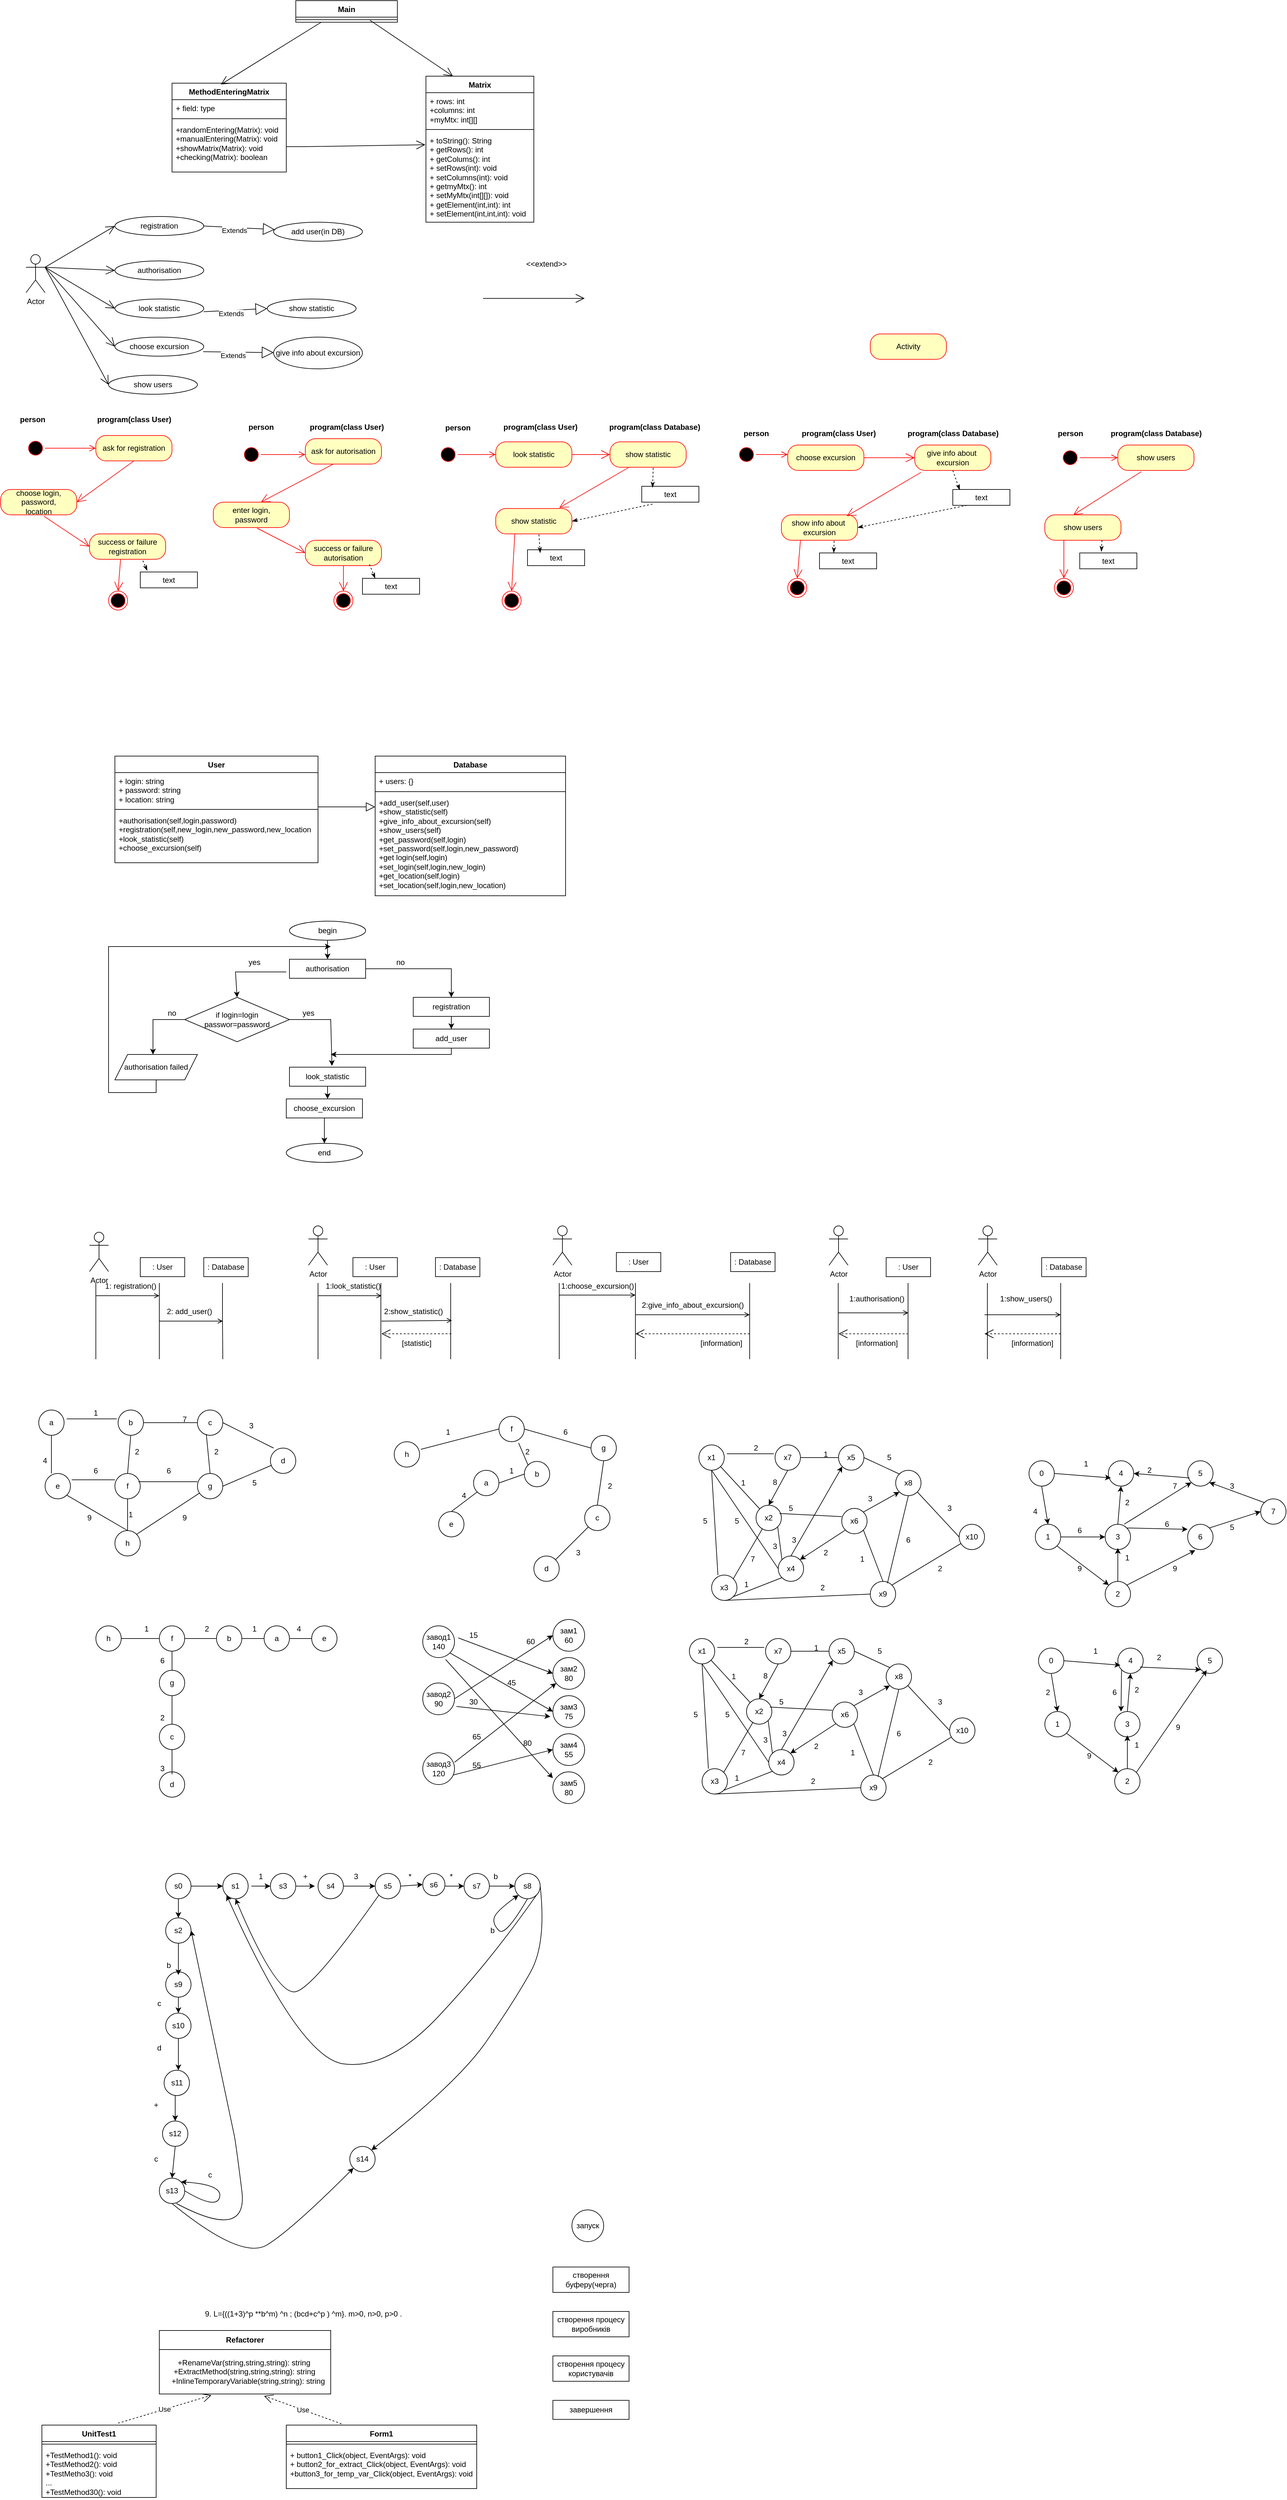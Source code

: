 <mxfile version="22.1.11" type="github">
  <diagram id="BptOMOonJFDbjRiL_tEQ" name="Page-1">
    <mxGraphModel dx="1378" dy="793" grid="1" gridSize="10" guides="1" tooltips="1" connect="1" arrows="1" fold="1" page="1" pageScale="1" pageWidth="1169" pageHeight="827" math="0" shadow="0">
      <root>
        <mxCell id="0" />
        <mxCell id="1" parent="0" />
        <mxCell id="zhgeAJGjvAQVOfTo32MG-1" value="Main" style="swimlane;fontStyle=1;align=center;verticalAlign=top;childLayout=stackLayout;horizontal=1;startSize=26;horizontalStack=0;resizeParent=1;resizeParentMax=0;resizeLast=0;collapsible=1;marginBottom=0;whiteSpace=wrap;html=1;" parent="1" vertex="1">
          <mxGeometry x="585" y="180" width="160" height="34" as="geometry" />
        </mxCell>
        <mxCell id="zhgeAJGjvAQVOfTo32MG-3" value="" style="line;strokeWidth=1;fillColor=none;align=left;verticalAlign=middle;spacingTop=-1;spacingLeft=3;spacingRight=3;rotatable=0;labelPosition=right;points=[];portConstraint=eastwest;strokeColor=inherit;" parent="zhgeAJGjvAQVOfTo32MG-1" vertex="1">
          <mxGeometry y="26" width="160" height="8" as="geometry" />
        </mxCell>
        <mxCell id="zhgeAJGjvAQVOfTo32MG-5" value="MethodEnteringMatrix" style="swimlane;fontStyle=1;align=center;verticalAlign=top;childLayout=stackLayout;horizontal=1;startSize=26;horizontalStack=0;resizeParent=1;resizeParentMax=0;resizeLast=0;collapsible=1;marginBottom=0;whiteSpace=wrap;html=1;" parent="1" vertex="1">
          <mxGeometry x="390" y="310" width="180" height="140" as="geometry" />
        </mxCell>
        <mxCell id="zhgeAJGjvAQVOfTo32MG-6" value="+ field: type" style="text;strokeColor=none;fillColor=none;align=left;verticalAlign=top;spacingLeft=4;spacingRight=4;overflow=hidden;rotatable=0;points=[[0,0.5],[1,0.5]];portConstraint=eastwest;whiteSpace=wrap;html=1;" parent="zhgeAJGjvAQVOfTo32MG-5" vertex="1">
          <mxGeometry y="26" width="180" height="26" as="geometry" />
        </mxCell>
        <mxCell id="zhgeAJGjvAQVOfTo32MG-7" value="" style="line;strokeWidth=1;fillColor=none;align=left;verticalAlign=middle;spacingTop=-1;spacingLeft=3;spacingRight=3;rotatable=0;labelPosition=right;points=[];portConstraint=eastwest;strokeColor=inherit;" parent="zhgeAJGjvAQVOfTo32MG-5" vertex="1">
          <mxGeometry y="52" width="180" height="8" as="geometry" />
        </mxCell>
        <mxCell id="zhgeAJGjvAQVOfTo32MG-8" value="+randomEntering(Matrix): void&lt;br&gt;+manualEntering(Matrix): void&lt;br&gt;&lt;span style=&quot;background-color: initial;&quot;&gt;+showMatrix(Matrix): void&lt;br&gt;+checking(Matrix): boolean&lt;br&gt;&lt;/span&gt;" style="text;strokeColor=none;fillColor=none;align=left;verticalAlign=top;spacingLeft=4;spacingRight=4;overflow=hidden;rotatable=0;points=[[0,0.5],[1,0.5]];portConstraint=eastwest;whiteSpace=wrap;html=1;" parent="zhgeAJGjvAQVOfTo32MG-5" vertex="1">
          <mxGeometry y="60" width="180" height="80" as="geometry" />
        </mxCell>
        <mxCell id="zhgeAJGjvAQVOfTo32MG-9" value="Matrix" style="swimlane;fontStyle=1;align=center;verticalAlign=top;childLayout=stackLayout;horizontal=1;startSize=26;horizontalStack=0;resizeParent=1;resizeParentMax=0;resizeLast=0;collapsible=1;marginBottom=0;whiteSpace=wrap;html=1;" parent="1" vertex="1">
          <mxGeometry x="790" y="299" width="170" height="230" as="geometry" />
        </mxCell>
        <mxCell id="zhgeAJGjvAQVOfTo32MG-10" value="+ rows: int&lt;br&gt;+columns: int&lt;br&gt;+myMtx: int[][]" style="text;strokeColor=none;fillColor=none;align=left;verticalAlign=top;spacingLeft=4;spacingRight=4;overflow=hidden;rotatable=0;points=[[0,0.5],[1,0.5]];portConstraint=eastwest;whiteSpace=wrap;html=1;" parent="zhgeAJGjvAQVOfTo32MG-9" vertex="1">
          <mxGeometry y="26" width="170" height="54" as="geometry" />
        </mxCell>
        <mxCell id="zhgeAJGjvAQVOfTo32MG-11" value="" style="line;strokeWidth=1;fillColor=none;align=left;verticalAlign=middle;spacingTop=-1;spacingLeft=3;spacingRight=3;rotatable=0;labelPosition=right;points=[];portConstraint=eastwest;strokeColor=inherit;" parent="zhgeAJGjvAQVOfTo32MG-9" vertex="1">
          <mxGeometry y="80" width="170" height="8" as="geometry" />
        </mxCell>
        <mxCell id="zhgeAJGjvAQVOfTo32MG-12" value="+ toString(): String&lt;br&gt;+ getRows(): int&lt;br&gt;+ getColums(): int&lt;br&gt;+ setRows(int): void&lt;br&gt;+ setColumns(int): void&lt;br&gt;+ getmyMtx(): int&lt;br&gt;+ setMyMtx(int[][]): void&lt;br&gt;+ getElement(int,int): int&lt;br&gt;+ setElement(int,int,int): void" style="text;strokeColor=none;fillColor=none;align=left;verticalAlign=top;spacingLeft=4;spacingRight=4;overflow=hidden;rotatable=0;points=[[0,0.5],[1,0.5]];portConstraint=eastwest;whiteSpace=wrap;html=1;" parent="zhgeAJGjvAQVOfTo32MG-9" vertex="1">
          <mxGeometry y="88" width="170" height="142" as="geometry" />
        </mxCell>
        <mxCell id="zhgeAJGjvAQVOfTo32MG-13" value="" style="endArrow=open;endFill=1;endSize=12;html=1;rounded=0;entryX=-0.006;entryY=0.141;entryDx=0;entryDy=0;entryPerimeter=0;" parent="1" target="zhgeAJGjvAQVOfTo32MG-12" edge="1">
          <mxGeometry width="160" relative="1" as="geometry">
            <mxPoint x="570" y="410" as="sourcePoint" />
            <mxPoint x="680" y="410" as="targetPoint" />
            <Array as="points">
              <mxPoint x="600" y="410" />
            </Array>
          </mxGeometry>
        </mxCell>
        <mxCell id="zhgeAJGjvAQVOfTo32MG-14" value="" style="endArrow=open;endFill=1;endSize=12;html=1;rounded=0;entryX=0.25;entryY=0;entryDx=0;entryDy=0;exitX=0.731;exitY=0.625;exitDx=0;exitDy=0;exitPerimeter=0;" parent="1" source="zhgeAJGjvAQVOfTo32MG-3" target="zhgeAJGjvAQVOfTo32MG-9" edge="1">
          <mxGeometry width="160" relative="1" as="geometry">
            <mxPoint x="710" y="220" as="sourcePoint" />
            <mxPoint x="1080" y="130" as="targetPoint" />
            <Array as="points" />
          </mxGeometry>
        </mxCell>
        <mxCell id="zhgeAJGjvAQVOfTo32MG-15" value="" style="endArrow=open;endFill=1;endSize=12;html=1;rounded=0;entryX=0.428;entryY=0.014;entryDx=0;entryDy=0;entryPerimeter=0;exitX=0.25;exitY=1;exitDx=0;exitDy=0;" parent="1" source="zhgeAJGjvAQVOfTo32MG-1" target="zhgeAJGjvAQVOfTo32MG-5" edge="1">
          <mxGeometry width="160" relative="1" as="geometry">
            <mxPoint x="460" y="230" as="sourcePoint" />
            <mxPoint x="620" y="230" as="targetPoint" />
            <Array as="points" />
          </mxGeometry>
        </mxCell>
        <mxCell id="1Cxm3_bF26BlQqhh6gpz-1" value="registration" style="ellipse;whiteSpace=wrap;html=1;" parent="1" vertex="1">
          <mxGeometry x="300" y="520" width="140" height="30" as="geometry" />
        </mxCell>
        <mxCell id="1Cxm3_bF26BlQqhh6gpz-2" value="Actor" style="shape=umlActor;verticalLabelPosition=bottom;verticalAlign=top;html=1;" parent="1" vertex="1">
          <mxGeometry x="160" y="580" width="30" height="60" as="geometry" />
        </mxCell>
        <mxCell id="1Cxm3_bF26BlQqhh6gpz-3" value="authorisation" style="ellipse;whiteSpace=wrap;html=1;" parent="1" vertex="1">
          <mxGeometry x="300" y="590" width="140" height="30" as="geometry" />
        </mxCell>
        <mxCell id="1Cxm3_bF26BlQqhh6gpz-4" value="look statistic" style="ellipse;whiteSpace=wrap;html=1;" parent="1" vertex="1">
          <mxGeometry x="300" y="650" width="140" height="30" as="geometry" />
        </mxCell>
        <mxCell id="1Cxm3_bF26BlQqhh6gpz-5" value="choose excursion" style="ellipse;whiteSpace=wrap;html=1;" parent="1" vertex="1">
          <mxGeometry x="300" y="710" width="140" height="30" as="geometry" />
        </mxCell>
        <mxCell id="1Cxm3_bF26BlQqhh6gpz-7" value="show statistic" style="ellipse;whiteSpace=wrap;html=1;" parent="1" vertex="1">
          <mxGeometry x="540" y="650" width="140" height="30" as="geometry" />
        </mxCell>
        <mxCell id="1Cxm3_bF26BlQqhh6gpz-8" value="give info about excursion" style="ellipse;whiteSpace=wrap;html=1;" parent="1" vertex="1">
          <mxGeometry x="550" y="710" width="140" height="50" as="geometry" />
        </mxCell>
        <mxCell id="1Cxm3_bF26BlQqhh6gpz-9" value="" style="endArrow=open;endFill=1;endSize=12;html=1;rounded=0;" parent="1" edge="1">
          <mxGeometry width="160" relative="1" as="geometry">
            <mxPoint x="880" y="649" as="sourcePoint" />
            <mxPoint x="1040" y="649" as="targetPoint" />
          </mxGeometry>
        </mxCell>
        <mxCell id="1Cxm3_bF26BlQqhh6gpz-12" value="&amp;lt;&amp;lt;extend&amp;gt;&amp;gt;" style="text;html=1;strokeColor=none;fillColor=none;align=center;verticalAlign=middle;whiteSpace=wrap;rounded=0;" parent="1" vertex="1">
          <mxGeometry x="950" y="580" width="60" height="30" as="geometry" />
        </mxCell>
        <mxCell id="1Cxm3_bF26BlQqhh6gpz-15" value="" style="endArrow=open;endFill=1;endSize=12;html=1;rounded=0;exitX=1;exitY=0.333;exitDx=0;exitDy=0;exitPerimeter=0;entryX=0;entryY=0.5;entryDx=0;entryDy=0;" parent="1" source="1Cxm3_bF26BlQqhh6gpz-2" target="1Cxm3_bF26BlQqhh6gpz-1" edge="1">
          <mxGeometry width="160" relative="1" as="geometry">
            <mxPoint x="220" y="560" as="sourcePoint" />
            <mxPoint x="380" y="560" as="targetPoint" />
          </mxGeometry>
        </mxCell>
        <mxCell id="1Cxm3_bF26BlQqhh6gpz-16" value="" style="endArrow=open;endFill=1;endSize=12;html=1;rounded=0;exitX=1;exitY=0.333;exitDx=0;exitDy=0;exitPerimeter=0;entryX=0;entryY=0.5;entryDx=0;entryDy=0;" parent="1" source="1Cxm3_bF26BlQqhh6gpz-2" target="1Cxm3_bF26BlQqhh6gpz-3" edge="1">
          <mxGeometry width="160" relative="1" as="geometry">
            <mxPoint x="220" y="610" as="sourcePoint" />
            <mxPoint x="380" y="610" as="targetPoint" />
          </mxGeometry>
        </mxCell>
        <mxCell id="1Cxm3_bF26BlQqhh6gpz-17" value="" style="endArrow=open;endFill=1;endSize=12;html=1;rounded=0;exitX=1;exitY=0.333;exitDx=0;exitDy=0;exitPerimeter=0;entryX=0;entryY=0.5;entryDx=0;entryDy=0;" parent="1" source="1Cxm3_bF26BlQqhh6gpz-2" target="1Cxm3_bF26BlQqhh6gpz-4" edge="1">
          <mxGeometry width="160" relative="1" as="geometry">
            <mxPoint x="230" y="650" as="sourcePoint" />
            <mxPoint x="390" y="650" as="targetPoint" />
          </mxGeometry>
        </mxCell>
        <mxCell id="1Cxm3_bF26BlQqhh6gpz-18" value="" style="endArrow=open;endFill=1;endSize=12;html=1;rounded=0;exitX=1;exitY=0.333;exitDx=0;exitDy=0;exitPerimeter=0;entryX=0;entryY=0.5;entryDx=0;entryDy=0;" parent="1" source="1Cxm3_bF26BlQqhh6gpz-2" target="1Cxm3_bF26BlQqhh6gpz-5" edge="1">
          <mxGeometry width="160" relative="1" as="geometry">
            <mxPoint x="220" y="650" as="sourcePoint" />
            <mxPoint x="299" y="717" as="targetPoint" />
          </mxGeometry>
        </mxCell>
        <mxCell id="1Cxm3_bF26BlQqhh6gpz-21" value="add user(in DB)" style="ellipse;whiteSpace=wrap;html=1;" parent="1" vertex="1">
          <mxGeometry x="550" y="529" width="140" height="30" as="geometry" />
        </mxCell>
        <mxCell id="1Cxm3_bF26BlQqhh6gpz-24" value="show users" style="ellipse;whiteSpace=wrap;html=1;" parent="1" vertex="1">
          <mxGeometry x="290" y="770" width="140" height="30" as="geometry" />
        </mxCell>
        <mxCell id="1Cxm3_bF26BlQqhh6gpz-25" value="" style="endArrow=open;endFill=1;endSize=12;html=1;rounded=0;exitX=1;exitY=0.333;exitDx=0;exitDy=0;exitPerimeter=0;entryX=0;entryY=0.5;entryDx=0;entryDy=0;" parent="1" source="1Cxm3_bF26BlQqhh6gpz-2" target="1Cxm3_bF26BlQqhh6gpz-24" edge="1">
          <mxGeometry width="160" relative="1" as="geometry">
            <mxPoint x="190" y="710" as="sourcePoint" />
            <mxPoint x="350" y="710" as="targetPoint" />
          </mxGeometry>
        </mxCell>
        <mxCell id="BzjJkFdiRaj5-xiYjQNt-1" value="" style="ellipse;html=1;shape=startState;fillColor=#000000;strokeColor=#ff0000;" parent="1" vertex="1">
          <mxGeometry x="160" y="870" width="30" height="30" as="geometry" />
        </mxCell>
        <mxCell id="BzjJkFdiRaj5-xiYjQNt-3" value="ask for registration" style="rounded=1;whiteSpace=wrap;html=1;arcSize=40;fontColor=#000000;fillColor=#ffffc0;strokeColor=#ff0000;" parent="1" vertex="1">
          <mxGeometry x="270" y="865" width="120" height="40" as="geometry" />
        </mxCell>
        <mxCell id="BzjJkFdiRaj5-xiYjQNt-5" value="Activity" style="rounded=1;whiteSpace=wrap;html=1;arcSize=40;fontColor=#000000;fillColor=#ffffc0;strokeColor=#ff0000;" parent="1" vertex="1">
          <mxGeometry x="1490" y="705" width="120" height="40" as="geometry" />
        </mxCell>
        <mxCell id="BzjJkFdiRaj5-xiYjQNt-7" value="" style="edgeStyle=orthogonalEdgeStyle;html=1;verticalAlign=bottom;endArrow=open;endSize=8;strokeColor=#ff0000;rounded=0;exitX=1;exitY=0.5;exitDx=0;exitDy=0;entryX=0;entryY=0.5;entryDx=0;entryDy=0;" parent="1" source="BzjJkFdiRaj5-xiYjQNt-1" target="BzjJkFdiRaj5-xiYjQNt-3" edge="1">
          <mxGeometry relative="1" as="geometry">
            <mxPoint x="330" y="850" as="targetPoint" />
            <mxPoint x="210" y="850" as="sourcePoint" />
            <Array as="points">
              <mxPoint x="230" y="885" />
              <mxPoint x="230" y="885" />
            </Array>
          </mxGeometry>
        </mxCell>
        <mxCell id="BzjJkFdiRaj5-xiYjQNt-8" value="program(class User)" style="text;align=center;fontStyle=1;verticalAlign=middle;spacingLeft=3;spacingRight=3;strokeColor=none;rotatable=0;points=[[0,0.5],[1,0.5]];portConstraint=eastwest;html=1;" parent="1" vertex="1">
          <mxGeometry x="290" y="827" width="80" height="26" as="geometry" />
        </mxCell>
        <mxCell id="BzjJkFdiRaj5-xiYjQNt-9" value="choose login,&lt;br&gt;password,&lt;br&gt;location" style="rounded=1;whiteSpace=wrap;html=1;arcSize=40;fontColor=#000000;fillColor=#ffffc0;strokeColor=#ff0000;" parent="1" vertex="1">
          <mxGeometry x="120" y="950" width="120" height="40" as="geometry" />
        </mxCell>
        <mxCell id="BzjJkFdiRaj5-xiYjQNt-12" value="" style="endArrow=open;endFill=1;endSize=12;html=1;rounded=0;exitX=0.5;exitY=1;exitDx=0;exitDy=0;entryX=1;entryY=0.5;entryDx=0;entryDy=0;strokeColor=#f41010;" parent="1" source="BzjJkFdiRaj5-xiYjQNt-3" target="BzjJkFdiRaj5-xiYjQNt-9" edge="1">
          <mxGeometry width="160" relative="1" as="geometry">
            <mxPoint x="330" y="970" as="sourcePoint" />
            <mxPoint x="490" y="970" as="targetPoint" />
            <Array as="points" />
          </mxGeometry>
        </mxCell>
        <mxCell id="BzjJkFdiRaj5-xiYjQNt-13" value="success or failure&lt;br&gt;registration" style="rounded=1;whiteSpace=wrap;html=1;arcSize=40;fontColor=#000000;fillColor=#ffffc0;strokeColor=#ff0000;" parent="1" vertex="1">
          <mxGeometry x="260" y="1020" width="120" height="40" as="geometry" />
        </mxCell>
        <mxCell id="BzjJkFdiRaj5-xiYjQNt-14" value="" style="endArrow=open;endFill=1;endSize=12;html=1;rounded=0;exitX=0.567;exitY=1.05;exitDx=0;exitDy=0;exitPerimeter=0;entryX=0;entryY=0.5;entryDx=0;entryDy=0;strokeColor=#FF0000;" parent="1" source="BzjJkFdiRaj5-xiYjQNt-9" target="BzjJkFdiRaj5-xiYjQNt-13" edge="1">
          <mxGeometry width="160" relative="1" as="geometry">
            <mxPoint x="170" y="1030" as="sourcePoint" />
            <mxPoint x="330" y="1030" as="targetPoint" />
          </mxGeometry>
        </mxCell>
        <mxCell id="BzjJkFdiRaj5-xiYjQNt-15" value="person" style="text;align=center;fontStyle=1;verticalAlign=middle;spacingLeft=3;spacingRight=3;strokeColor=none;rotatable=0;points=[[0,0.5],[1,0.5]];portConstraint=eastwest;html=1;" parent="1" vertex="1">
          <mxGeometry x="130" y="827" width="80" height="26" as="geometry" />
        </mxCell>
        <mxCell id="BzjJkFdiRaj5-xiYjQNt-16" value="" style="ellipse;html=1;shape=endState;fillColor=#000000;strokeColor=#ff0000;" parent="1" vertex="1">
          <mxGeometry x="290" y="1110" width="30" height="30" as="geometry" />
        </mxCell>
        <mxCell id="BzjJkFdiRaj5-xiYjQNt-17" value="" style="endArrow=open;endFill=1;endSize=12;html=1;rounded=0;exitX=0.408;exitY=1;exitDx=0;exitDy=0;exitPerimeter=0;entryX=0.5;entryY=0;entryDx=0;entryDy=0;strokeColor=#FF0000;" parent="1" source="BzjJkFdiRaj5-xiYjQNt-13" target="BzjJkFdiRaj5-xiYjQNt-16" edge="1">
          <mxGeometry width="160" relative="1" as="geometry">
            <mxPoint x="310" y="1080" as="sourcePoint" />
            <mxPoint x="382" y="1128" as="targetPoint" />
          </mxGeometry>
        </mxCell>
        <mxCell id="BzjJkFdiRaj5-xiYjQNt-18" value="" style="ellipse;html=1;shape=startState;fillColor=#000000;strokeColor=#ff0000;" parent="1" vertex="1">
          <mxGeometry x="500" y="880" width="30" height="30" as="geometry" />
        </mxCell>
        <mxCell id="BzjJkFdiRaj5-xiYjQNt-19" value="" style="edgeStyle=orthogonalEdgeStyle;html=1;verticalAlign=bottom;endArrow=open;endSize=8;strokeColor=#ff0000;rounded=0;" parent="1" source="BzjJkFdiRaj5-xiYjQNt-18" edge="1">
          <mxGeometry relative="1" as="geometry">
            <mxPoint x="600" y="895" as="targetPoint" />
          </mxGeometry>
        </mxCell>
        <mxCell id="BzjJkFdiRaj5-xiYjQNt-20" value="person" style="text;align=center;fontStyle=1;verticalAlign=middle;spacingLeft=3;spacingRight=3;strokeColor=none;rotatable=0;points=[[0,0.5],[1,0.5]];portConstraint=eastwest;html=1;" parent="1" vertex="1">
          <mxGeometry x="490" y="839" width="80" height="26" as="geometry" />
        </mxCell>
        <mxCell id="BzjJkFdiRaj5-xiYjQNt-21" value="program(class User)" style="text;align=center;fontStyle=1;verticalAlign=middle;spacingLeft=3;spacingRight=3;strokeColor=none;rotatable=0;points=[[0,0.5],[1,0.5]];portConstraint=eastwest;html=1;" parent="1" vertex="1">
          <mxGeometry x="625" y="839" width="80" height="26" as="geometry" />
        </mxCell>
        <mxCell id="BzjJkFdiRaj5-xiYjQNt-22" value="ask for autorisation" style="rounded=1;whiteSpace=wrap;html=1;arcSize=40;fontColor=#000000;fillColor=#ffffc0;strokeColor=#ff0000;" parent="1" vertex="1">
          <mxGeometry x="600" y="870" width="120" height="40" as="geometry" />
        </mxCell>
        <mxCell id="BzjJkFdiRaj5-xiYjQNt-23" value="enter login,&lt;br&gt;password" style="rounded=1;whiteSpace=wrap;html=1;arcSize=40;fontColor=#000000;fillColor=#ffffc0;strokeColor=#ff0000;" parent="1" vertex="1">
          <mxGeometry x="455" y="970" width="120" height="40" as="geometry" />
        </mxCell>
        <mxCell id="BzjJkFdiRaj5-xiYjQNt-24" value="" style="endArrow=open;endFill=1;endSize=12;html=1;rounded=0;exitX=0.367;exitY=1;exitDx=0;exitDy=0;strokeColor=#f41010;exitPerimeter=0;entryX=0.625;entryY=0;entryDx=0;entryDy=0;entryPerimeter=0;" parent="1" source="BzjJkFdiRaj5-xiYjQNt-22" target="BzjJkFdiRaj5-xiYjQNt-23" edge="1">
          <mxGeometry width="160" relative="1" as="geometry">
            <mxPoint x="620" y="940" as="sourcePoint" />
            <mxPoint x="539" y="967" as="targetPoint" />
            <Array as="points" />
          </mxGeometry>
        </mxCell>
        <mxCell id="BzjJkFdiRaj5-xiYjQNt-25" value="success or failure&lt;br&gt;autorisation" style="rounded=1;whiteSpace=wrap;html=1;arcSize=40;fontColor=#000000;fillColor=#ffffc0;strokeColor=#ff0000;" parent="1" vertex="1">
          <mxGeometry x="600" y="1030" width="120" height="40" as="geometry" />
        </mxCell>
        <mxCell id="BzjJkFdiRaj5-xiYjQNt-26" value="" style="endArrow=open;endFill=1;endSize=12;html=1;rounded=0;exitX=0.575;exitY=1.025;exitDx=0;exitDy=0;exitPerimeter=0;entryX=0;entryY=0.5;entryDx=0;entryDy=0;strokeColor=#FF0000;" parent="1" source="BzjJkFdiRaj5-xiYjQNt-23" target="BzjJkFdiRaj5-xiYjQNt-25" edge="1">
          <mxGeometry width="160" relative="1" as="geometry">
            <mxPoint x="540" y="1030" as="sourcePoint" />
            <mxPoint x="612" y="1078" as="targetPoint" />
          </mxGeometry>
        </mxCell>
        <mxCell id="BzjJkFdiRaj5-xiYjQNt-27" value="" style="ellipse;html=1;shape=endState;fillColor=#000000;strokeColor=#ff0000;" parent="1" vertex="1">
          <mxGeometry x="645" y="1110" width="30" height="30" as="geometry" />
        </mxCell>
        <mxCell id="BzjJkFdiRaj5-xiYjQNt-28" value="" style="endArrow=open;endFill=1;endSize=12;html=1;rounded=0;exitX=0.5;exitY=1;exitDx=0;exitDy=0;entryX=0.5;entryY=0;entryDx=0;entryDy=0;strokeColor=#FF0000;" parent="1" source="BzjJkFdiRaj5-xiYjQNt-25" target="BzjJkFdiRaj5-xiYjQNt-27" edge="1">
          <mxGeometry width="160" relative="1" as="geometry">
            <mxPoint x="650" y="1090" as="sourcePoint" />
            <mxPoint x="646" y="1140" as="targetPoint" />
          </mxGeometry>
        </mxCell>
        <mxCell id="BzjJkFdiRaj5-xiYjQNt-29" value="" style="ellipse;html=1;shape=startState;fillColor=#000000;strokeColor=#ff0000;" parent="1" vertex="1">
          <mxGeometry x="810" y="880" width="30" height="30" as="geometry" />
        </mxCell>
        <mxCell id="BzjJkFdiRaj5-xiYjQNt-30" value="" style="edgeStyle=orthogonalEdgeStyle;html=1;verticalAlign=bottom;endArrow=open;endSize=8;strokeColor=#ff0000;rounded=0;" parent="1" source="BzjJkFdiRaj5-xiYjQNt-29" edge="1">
          <mxGeometry relative="1" as="geometry">
            <mxPoint x="900" y="895" as="targetPoint" />
          </mxGeometry>
        </mxCell>
        <mxCell id="BzjJkFdiRaj5-xiYjQNt-31" value="person" style="text;align=center;fontStyle=1;verticalAlign=middle;spacingLeft=3;spacingRight=3;strokeColor=none;rotatable=0;points=[[0,0.5],[1,0.5]];portConstraint=eastwest;html=1;" parent="1" vertex="1">
          <mxGeometry x="800" y="840" width="80" height="26" as="geometry" />
        </mxCell>
        <mxCell id="BzjJkFdiRaj5-xiYjQNt-32" value="program(class User)" style="text;align=center;fontStyle=1;verticalAlign=middle;spacingLeft=3;spacingRight=3;strokeColor=none;rotatable=0;points=[[0,0.5],[1,0.5]];portConstraint=eastwest;html=1;" parent="1" vertex="1">
          <mxGeometry x="930" y="839" width="80" height="26" as="geometry" />
        </mxCell>
        <mxCell id="BzjJkFdiRaj5-xiYjQNt-33" value="program(class Database)" style="text;align=center;fontStyle=1;verticalAlign=middle;spacingLeft=3;spacingRight=3;strokeColor=none;rotatable=0;points=[[0,0.5],[1,0.5]];portConstraint=eastwest;html=1;" parent="1" vertex="1">
          <mxGeometry x="1110" y="839" width="80" height="26" as="geometry" />
        </mxCell>
        <mxCell id="BzjJkFdiRaj5-xiYjQNt-34" value="look statistic" style="rounded=1;whiteSpace=wrap;html=1;arcSize=40;fontColor=#000000;fillColor=#ffffc0;strokeColor=#ff0000;" parent="1" vertex="1">
          <mxGeometry x="900" y="875" width="120" height="40" as="geometry" />
        </mxCell>
        <mxCell id="BzjJkFdiRaj5-xiYjQNt-37" value="" style="endArrow=open;endFill=1;endSize=12;html=1;rounded=0;exitX=1;exitY=0.5;exitDx=0;exitDy=0;strokeColor=#FF0000;" parent="1" source="BzjJkFdiRaj5-xiYjQNt-34" edge="1">
          <mxGeometry width="160" relative="1" as="geometry">
            <mxPoint x="1050" y="890" as="sourcePoint" />
            <mxPoint x="1080" y="895" as="targetPoint" />
          </mxGeometry>
        </mxCell>
        <mxCell id="BzjJkFdiRaj5-xiYjQNt-38" value="show statistic" style="rounded=1;whiteSpace=wrap;html=1;arcSize=40;fontColor=#000000;fillColor=#ffffc0;strokeColor=#ff0000;" parent="1" vertex="1">
          <mxGeometry x="1080" y="875" width="120" height="40" as="geometry" />
        </mxCell>
        <mxCell id="BzjJkFdiRaj5-xiYjQNt-39" value="show statistic" style="rounded=1;whiteSpace=wrap;html=1;arcSize=40;fontColor=#000000;fillColor=#ffffc0;strokeColor=#ff0000;" parent="1" vertex="1">
          <mxGeometry x="900" y="980" width="120" height="40" as="geometry" />
        </mxCell>
        <mxCell id="BzjJkFdiRaj5-xiYjQNt-40" value="" style="endArrow=open;endFill=1;endSize=12;html=1;rounded=0;exitX=0.367;exitY=1;exitDx=0;exitDy=0;strokeColor=#f41010;exitPerimeter=0;entryX=0.833;entryY=-0.025;entryDx=0;entryDy=0;entryPerimeter=0;" parent="1" target="BzjJkFdiRaj5-xiYjQNt-39" edge="1">
          <mxGeometry width="160" relative="1" as="geometry">
            <mxPoint x="1110" y="915" as="sourcePoint" />
            <mxPoint x="1000" y="970" as="targetPoint" />
            <Array as="points" />
          </mxGeometry>
        </mxCell>
        <mxCell id="BzjJkFdiRaj5-xiYjQNt-41" value="text" style="html=1;whiteSpace=wrap;" parent="1" vertex="1">
          <mxGeometry x="1130" y="945" width="90" height="25" as="geometry" />
        </mxCell>
        <mxCell id="BzjJkFdiRaj5-xiYjQNt-42" value="" style="endArrow=classicThin;html=1;rounded=0;dashed=1;endFill=1;exitX=0.567;exitY=1.025;exitDx=0;exitDy=0;entryX=0.189;entryY=0.08;entryDx=0;entryDy=0;exitPerimeter=0;entryPerimeter=0;" parent="1" source="BzjJkFdiRaj5-xiYjQNt-38" target="BzjJkFdiRaj5-xiYjQNt-41" edge="1">
          <mxGeometry width="50" height="50" relative="1" as="geometry">
            <mxPoint x="1160" y="930" as="sourcePoint" />
            <mxPoint x="1235" y="930" as="targetPoint" />
          </mxGeometry>
        </mxCell>
        <mxCell id="BzjJkFdiRaj5-xiYjQNt-43" value="text" style="html=1;whiteSpace=wrap;" parent="1" vertex="1">
          <mxGeometry x="950" y="1045" width="90" height="25" as="geometry" />
        </mxCell>
        <mxCell id="BzjJkFdiRaj5-xiYjQNt-44" value="" style="endArrow=classicThin;html=1;rounded=0;dashed=1;endFill=1;exitX=0.567;exitY=1.025;exitDx=0;exitDy=0;exitPerimeter=0;" parent="1" source="BzjJkFdiRaj5-xiYjQNt-39" edge="1">
          <mxGeometry width="50" height="50" relative="1" as="geometry">
            <mxPoint x="970" y="1030" as="sourcePoint" />
            <mxPoint x="970" y="1050" as="targetPoint" />
          </mxGeometry>
        </mxCell>
        <mxCell id="BzjJkFdiRaj5-xiYjQNt-45" value="" style="ellipse;html=1;shape=endState;fillColor=#000000;strokeColor=#ff0000;" parent="1" vertex="1">
          <mxGeometry x="910" y="1110" width="30" height="30" as="geometry" />
        </mxCell>
        <mxCell id="BzjJkFdiRaj5-xiYjQNt-46" value="" style="endArrow=open;endFill=1;endSize=12;html=1;rounded=0;exitX=0.25;exitY=1;exitDx=0;exitDy=0;entryX=0.5;entryY=0;entryDx=0;entryDy=0;strokeColor=#FF0000;" parent="1" source="BzjJkFdiRaj5-xiYjQNt-39" target="BzjJkFdiRaj5-xiYjQNt-45" edge="1">
          <mxGeometry width="160" relative="1" as="geometry">
            <mxPoint x="900" y="1050" as="sourcePoint" />
            <mxPoint x="900" y="1090" as="targetPoint" />
          </mxGeometry>
        </mxCell>
        <mxCell id="BzjJkFdiRaj5-xiYjQNt-48" value="choose excursion" style="rounded=1;whiteSpace=wrap;html=1;arcSize=40;fontColor=#000000;fillColor=#ffffc0;strokeColor=#ff0000;" parent="1" vertex="1">
          <mxGeometry x="1360" y="880" width="120" height="40" as="geometry" />
        </mxCell>
        <mxCell id="BzjJkFdiRaj5-xiYjQNt-49" value="" style="ellipse;html=1;shape=startState;fillColor=#000000;strokeColor=#ff0000;" parent="1" vertex="1">
          <mxGeometry x="1280" y="880" width="30" height="30" as="geometry" />
        </mxCell>
        <mxCell id="BzjJkFdiRaj5-xiYjQNt-50" value="" style="edgeStyle=orthogonalEdgeStyle;html=1;verticalAlign=bottom;endArrow=open;endSize=8;strokeColor=#ff0000;rounded=0;" parent="1" source="BzjJkFdiRaj5-xiYjQNt-49" edge="1">
          <mxGeometry relative="1" as="geometry">
            <mxPoint x="1360" y="895" as="targetPoint" />
          </mxGeometry>
        </mxCell>
        <mxCell id="BzjJkFdiRaj5-xiYjQNt-51" value="person" style="text;align=center;fontStyle=1;verticalAlign=middle;spacingLeft=3;spacingRight=3;strokeColor=none;rotatable=0;points=[[0,0.5],[1,0.5]];portConstraint=eastwest;html=1;" parent="1" vertex="1">
          <mxGeometry x="1270" y="849" width="80" height="26" as="geometry" />
        </mxCell>
        <mxCell id="BzjJkFdiRaj5-xiYjQNt-52" value="program(class User)" style="text;align=center;fontStyle=1;verticalAlign=middle;spacingLeft=3;spacingRight=3;strokeColor=none;rotatable=0;points=[[0,0.5],[1,0.5]];portConstraint=eastwest;html=1;" parent="1" vertex="1">
          <mxGeometry x="1400" y="849" width="80" height="26" as="geometry" />
        </mxCell>
        <mxCell id="BzjJkFdiRaj5-xiYjQNt-53" value="program(class Database)" style="text;align=center;fontStyle=1;verticalAlign=middle;spacingLeft=3;spacingRight=3;strokeColor=none;rotatable=0;points=[[0,0.5],[1,0.5]];portConstraint=eastwest;html=1;" parent="1" vertex="1">
          <mxGeometry x="1580" y="849" width="80" height="26" as="geometry" />
        </mxCell>
        <mxCell id="BzjJkFdiRaj5-xiYjQNt-54" value="give info about&amp;nbsp;&lt;br&gt;excursion" style="rounded=1;whiteSpace=wrap;html=1;arcSize=40;fontColor=#000000;fillColor=#ffffc0;strokeColor=#ff0000;" parent="1" vertex="1">
          <mxGeometry x="1560" y="880" width="120" height="40" as="geometry" />
        </mxCell>
        <mxCell id="BzjJkFdiRaj5-xiYjQNt-55" value="" style="endArrow=open;endFill=1;endSize=12;html=1;rounded=0;exitX=1;exitY=0.5;exitDx=0;exitDy=0;strokeColor=#FF0000;entryX=0;entryY=0.5;entryDx=0;entryDy=0;" parent="1" source="BzjJkFdiRaj5-xiYjQNt-48" target="BzjJkFdiRaj5-xiYjQNt-54" edge="1">
          <mxGeometry width="160" relative="1" as="geometry">
            <mxPoint x="1510" y="910" as="sourcePoint" />
            <mxPoint x="1570" y="910" as="targetPoint" />
          </mxGeometry>
        </mxCell>
        <mxCell id="BzjJkFdiRaj5-xiYjQNt-56" value="text" style="html=1;whiteSpace=wrap;" parent="1" vertex="1">
          <mxGeometry x="1620" y="950" width="90" height="25" as="geometry" />
        </mxCell>
        <mxCell id="BzjJkFdiRaj5-xiYjQNt-57" value="" style="endArrow=classicThin;html=1;rounded=0;dashed=1;endFill=1;exitX=0.5;exitY=1;exitDx=0;exitDy=0;entryX=0.122;entryY=0.04;entryDx=0;entryDy=0;entryPerimeter=0;" parent="1" source="BzjJkFdiRaj5-xiYjQNt-54" target="BzjJkFdiRaj5-xiYjQNt-56" edge="1">
          <mxGeometry width="50" height="50" relative="1" as="geometry">
            <mxPoint x="1620" y="930" as="sourcePoint" />
            <mxPoint x="1619" y="961" as="targetPoint" />
          </mxGeometry>
        </mxCell>
        <mxCell id="BzjJkFdiRaj5-xiYjQNt-58" value="" style="endArrow=classicThin;html=1;rounded=0;dashed=1;endFill=1;exitX=0.189;exitY=1.12;exitDx=0;exitDy=0;entryX=1;entryY=0.5;entryDx=0;entryDy=0;exitPerimeter=0;" parent="1" source="BzjJkFdiRaj5-xiYjQNt-41" target="BzjJkFdiRaj5-xiYjQNt-39" edge="1">
          <mxGeometry width="50" height="50" relative="1" as="geometry">
            <mxPoint x="1060" y="1000" as="sourcePoint" />
            <mxPoint x="1059" y="1031" as="targetPoint" />
          </mxGeometry>
        </mxCell>
        <mxCell id="BzjJkFdiRaj5-xiYjQNt-59" value="" style="endArrow=classicThin;html=1;rounded=0;dashed=1;endFill=1;exitX=0.25;exitY=1;exitDx=0;exitDy=0;entryX=1;entryY=0.5;entryDx=0;entryDy=0;" parent="1" source="BzjJkFdiRaj5-xiYjQNt-56" target="BzjJkFdiRaj5-xiYjQNt-60" edge="1">
          <mxGeometry width="50" height="50" relative="1" as="geometry">
            <mxPoint x="1580" y="1020" as="sourcePoint" />
            <mxPoint x="1579" y="1051" as="targetPoint" />
          </mxGeometry>
        </mxCell>
        <mxCell id="BzjJkFdiRaj5-xiYjQNt-60" value="show info about&amp;nbsp;&lt;br&gt;excursion" style="rounded=1;whiteSpace=wrap;html=1;arcSize=40;fontColor=#000000;fillColor=#ffffc0;strokeColor=#ff0000;" parent="1" vertex="1">
          <mxGeometry x="1350" y="990" width="120" height="40" as="geometry" />
        </mxCell>
        <mxCell id="BzjJkFdiRaj5-xiYjQNt-61" value="" style="endArrow=open;endFill=1;endSize=12;html=1;rounded=0;exitX=0.083;exitY=1.075;exitDx=0;exitDy=0;strokeColor=#f41010;exitPerimeter=0;entryX=0.858;entryY=0.05;entryDx=0;entryDy=0;entryPerimeter=0;" parent="1" source="BzjJkFdiRaj5-xiYjQNt-54" target="BzjJkFdiRaj5-xiYjQNt-60" edge="1">
          <mxGeometry width="160" relative="1" as="geometry">
            <mxPoint x="1500" y="970" as="sourcePoint" />
            <mxPoint x="1390" y="1034" as="targetPoint" />
            <Array as="points" />
          </mxGeometry>
        </mxCell>
        <mxCell id="BzjJkFdiRaj5-xiYjQNt-63" value="text" style="html=1;whiteSpace=wrap;" parent="1" vertex="1">
          <mxGeometry x="1410" y="1050" width="90" height="25" as="geometry" />
        </mxCell>
        <mxCell id="BzjJkFdiRaj5-xiYjQNt-64" value="" style="endArrow=classicThin;html=1;rounded=0;dashed=1;endFill=1;exitX=0.692;exitY=1.025;exitDx=0;exitDy=0;entryX=0.25;entryY=0;entryDx=0;entryDy=0;exitPerimeter=0;" parent="1" source="BzjJkFdiRaj5-xiYjQNt-60" target="BzjJkFdiRaj5-xiYjQNt-63" edge="1">
          <mxGeometry width="50" height="50" relative="1" as="geometry">
            <mxPoint x="1420" y="1040" as="sourcePoint" />
            <mxPoint x="1422" y="1069" as="targetPoint" />
          </mxGeometry>
        </mxCell>
        <mxCell id="BzjJkFdiRaj5-xiYjQNt-65" value="" style="ellipse;html=1;shape=endState;fillColor=#000000;strokeColor=#ff0000;" parent="1" vertex="1">
          <mxGeometry x="1360" y="1090" width="30" height="30" as="geometry" />
        </mxCell>
        <mxCell id="BzjJkFdiRaj5-xiYjQNt-66" value="" style="endArrow=open;endFill=1;endSize=12;html=1;rounded=0;exitX=0.25;exitY=1;exitDx=0;exitDy=0;entryX=0.5;entryY=0;entryDx=0;entryDy=0;strokeColor=#FF0000;" parent="1" source="BzjJkFdiRaj5-xiYjQNt-60" target="BzjJkFdiRaj5-xiYjQNt-65" edge="1">
          <mxGeometry width="160" relative="1" as="geometry">
            <mxPoint x="1360" y="1060" as="sourcePoint" />
            <mxPoint x="1355" y="1150" as="targetPoint" />
          </mxGeometry>
        </mxCell>
        <mxCell id="BzjJkFdiRaj5-xiYjQNt-67" value="" style="ellipse;html=1;shape=startState;fillColor=#000000;strokeColor=#ff0000;" parent="1" vertex="1">
          <mxGeometry x="1790" y="885" width="30" height="30" as="geometry" />
        </mxCell>
        <mxCell id="BzjJkFdiRaj5-xiYjQNt-68" value="" style="edgeStyle=orthogonalEdgeStyle;html=1;verticalAlign=bottom;endArrow=open;endSize=8;strokeColor=#ff0000;rounded=0;" parent="1" source="BzjJkFdiRaj5-xiYjQNt-67" edge="1">
          <mxGeometry relative="1" as="geometry">
            <mxPoint x="1880" y="900" as="targetPoint" />
          </mxGeometry>
        </mxCell>
        <mxCell id="BzjJkFdiRaj5-xiYjQNt-69" value="person" style="text;align=center;fontStyle=1;verticalAlign=middle;spacingLeft=3;spacingRight=3;strokeColor=none;rotatable=0;points=[[0,0.5],[1,0.5]];portConstraint=eastwest;html=1;" parent="1" vertex="1">
          <mxGeometry x="1765" y="849" width="80" height="26" as="geometry" />
        </mxCell>
        <mxCell id="BzjJkFdiRaj5-xiYjQNt-70" value="show users" style="rounded=1;whiteSpace=wrap;html=1;arcSize=40;fontColor=#000000;fillColor=#ffffc0;strokeColor=#ff0000;" parent="1" vertex="1">
          <mxGeometry x="1880" y="880" width="120" height="40" as="geometry" />
        </mxCell>
        <mxCell id="BzjJkFdiRaj5-xiYjQNt-71" value="program(class Database)" style="text;align=center;fontStyle=1;verticalAlign=middle;spacingLeft=3;spacingRight=3;strokeColor=none;rotatable=0;points=[[0,0.5],[1,0.5]];portConstraint=eastwest;html=1;" parent="1" vertex="1">
          <mxGeometry x="1900" y="849" width="80" height="26" as="geometry" />
        </mxCell>
        <mxCell id="BzjJkFdiRaj5-xiYjQNt-72" value="show users" style="rounded=1;whiteSpace=wrap;html=1;arcSize=40;fontColor=#000000;fillColor=#ffffc0;strokeColor=#ff0000;" parent="1" vertex="1">
          <mxGeometry x="1765" y="990" width="120" height="40" as="geometry" />
        </mxCell>
        <mxCell id="BzjJkFdiRaj5-xiYjQNt-73" value="" style="endArrow=open;endFill=1;endSize=12;html=1;rounded=0;strokeColor=#f41010;exitX=0.308;exitY=1.05;exitDx=0;exitDy=0;exitPerimeter=0;" parent="1" source="BzjJkFdiRaj5-xiYjQNt-70" edge="1">
          <mxGeometry width="160" relative="1" as="geometry">
            <mxPoint x="1860" y="950" as="sourcePoint" />
            <mxPoint x="1810" y="990" as="targetPoint" />
            <Array as="points" />
          </mxGeometry>
        </mxCell>
        <mxCell id="BzjJkFdiRaj5-xiYjQNt-74" value="text" style="html=1;whiteSpace=wrap;" parent="1" vertex="1">
          <mxGeometry x="1820" y="1050" width="90" height="25" as="geometry" />
        </mxCell>
        <mxCell id="BzjJkFdiRaj5-xiYjQNt-75" value="" style="endArrow=classicThin;html=1;rounded=0;dashed=1;endFill=1;exitX=0.75;exitY=1;exitDx=0;exitDy=0;entryX=0.378;entryY=-0.08;entryDx=0;entryDy=0;entryPerimeter=0;" parent="1" source="BzjJkFdiRaj5-xiYjQNt-72" target="BzjJkFdiRaj5-xiYjQNt-74" edge="1">
          <mxGeometry width="50" height="50" relative="1" as="geometry">
            <mxPoint x="1810" y="1040" as="sourcePoint" />
            <mxPoint x="1810" y="1059" as="targetPoint" />
          </mxGeometry>
        </mxCell>
        <mxCell id="BzjJkFdiRaj5-xiYjQNt-76" value="" style="ellipse;html=1;shape=endState;fillColor=#000000;strokeColor=#ff0000;" parent="1" vertex="1">
          <mxGeometry x="1780" y="1090" width="30" height="30" as="geometry" />
        </mxCell>
        <mxCell id="BzjJkFdiRaj5-xiYjQNt-77" value="" style="endArrow=open;endFill=1;endSize=12;html=1;rounded=0;exitX=0.25;exitY=1;exitDx=0;exitDy=0;entryX=0.5;entryY=0;entryDx=0;entryDy=0;strokeColor=#FF0000;" parent="1" source="BzjJkFdiRaj5-xiYjQNt-72" target="BzjJkFdiRaj5-xiYjQNt-76" edge="1">
          <mxGeometry width="160" relative="1" as="geometry">
            <mxPoint x="1790" y="1060" as="sourcePoint" />
            <mxPoint x="1785" y="1120" as="targetPoint" />
          </mxGeometry>
        </mxCell>
        <mxCell id="BzjJkFdiRaj5-xiYjQNt-78" value="text" style="html=1;whiteSpace=wrap;" parent="1" vertex="1">
          <mxGeometry x="340" y="1080" width="90" height="25" as="geometry" />
        </mxCell>
        <mxCell id="BzjJkFdiRaj5-xiYjQNt-79" value="" style="endArrow=classicThin;html=1;rounded=0;dashed=1;endFill=1;exitX=0.7;exitY=1.05;exitDx=0;exitDy=0;exitPerimeter=0;entryX=0.122;entryY=-0.08;entryDx=0;entryDy=0;entryPerimeter=0;" parent="1" source="BzjJkFdiRaj5-xiYjQNt-13" target="BzjJkFdiRaj5-xiYjQNt-78" edge="1">
          <mxGeometry width="50" height="50" relative="1" as="geometry">
            <mxPoint x="400" y="1060" as="sourcePoint" />
            <mxPoint x="402" y="1089" as="targetPoint" />
          </mxGeometry>
        </mxCell>
        <mxCell id="BzjJkFdiRaj5-xiYjQNt-80" value="" style="endArrow=classicThin;html=1;rounded=0;dashed=1;endFill=1;exitX=0.842;exitY=0.95;exitDx=0;exitDy=0;exitPerimeter=0;" parent="1" source="BzjJkFdiRaj5-xiYjQNt-25" edge="1">
          <mxGeometry width="50" height="50" relative="1" as="geometry">
            <mxPoint x="730" y="1100" as="sourcePoint" />
            <mxPoint x="710" y="1090" as="targetPoint" />
          </mxGeometry>
        </mxCell>
        <mxCell id="BzjJkFdiRaj5-xiYjQNt-81" value="text" style="html=1;whiteSpace=wrap;" parent="1" vertex="1">
          <mxGeometry x="690" y="1090" width="90" height="25" as="geometry" />
        </mxCell>
        <mxCell id="BzjJkFdiRaj5-xiYjQNt-82" value="User" style="swimlane;fontStyle=1;align=center;verticalAlign=top;childLayout=stackLayout;horizontal=1;startSize=26;horizontalStack=0;resizeParent=1;resizeParentMax=0;resizeLast=0;collapsible=1;marginBottom=0;whiteSpace=wrap;html=1;" parent="1" vertex="1">
          <mxGeometry x="300" y="1370" width="320" height="168" as="geometry" />
        </mxCell>
        <mxCell id="BzjJkFdiRaj5-xiYjQNt-83" value="+ login: string&lt;br&gt;+ password: string&lt;br&gt;+ location: string" style="text;strokeColor=none;fillColor=none;align=left;verticalAlign=top;spacingLeft=4;spacingRight=4;overflow=hidden;rotatable=0;points=[[0,0.5],[1,0.5]];portConstraint=eastwest;whiteSpace=wrap;html=1;" parent="BzjJkFdiRaj5-xiYjQNt-82" vertex="1">
          <mxGeometry y="26" width="320" height="54" as="geometry" />
        </mxCell>
        <mxCell id="BzjJkFdiRaj5-xiYjQNt-84" value="" style="line;strokeWidth=1;fillColor=none;align=left;verticalAlign=middle;spacingTop=-1;spacingLeft=3;spacingRight=3;rotatable=0;labelPosition=right;points=[];portConstraint=eastwest;strokeColor=inherit;" parent="BzjJkFdiRaj5-xiYjQNt-82" vertex="1">
          <mxGeometry y="80" width="320" height="8" as="geometry" />
        </mxCell>
        <mxCell id="BzjJkFdiRaj5-xiYjQNt-85" value="+authorisation(self,login,password)&lt;br&gt;+registration(self,new_login,new_password,new_location&lt;br&gt;&lt;span style=&quot;background-color: initial;&quot;&gt;+look_statistic(self)&lt;br&gt;+choose_excursion(self)&lt;br&gt;&lt;/span&gt;" style="text;strokeColor=none;fillColor=none;align=left;verticalAlign=top;spacingLeft=4;spacingRight=4;overflow=hidden;rotatable=0;points=[[0,0.5],[1,0.5]];portConstraint=eastwest;whiteSpace=wrap;html=1;" parent="BzjJkFdiRaj5-xiYjQNt-82" vertex="1">
          <mxGeometry y="88" width="320" height="80" as="geometry" />
        </mxCell>
        <mxCell id="BzjJkFdiRaj5-xiYjQNt-86" value="Database" style="swimlane;fontStyle=1;align=center;verticalAlign=top;childLayout=stackLayout;horizontal=1;startSize=26;horizontalStack=0;resizeParent=1;resizeParentMax=0;resizeLast=0;collapsible=1;marginBottom=0;whiteSpace=wrap;html=1;" parent="1" vertex="1">
          <mxGeometry x="710" y="1370" width="300" height="220" as="geometry" />
        </mxCell>
        <mxCell id="BzjJkFdiRaj5-xiYjQNt-87" value="+ users: {}" style="text;strokeColor=none;fillColor=none;align=left;verticalAlign=top;spacingLeft=4;spacingRight=4;overflow=hidden;rotatable=0;points=[[0,0.5],[1,0.5]];portConstraint=eastwest;whiteSpace=wrap;html=1;" parent="BzjJkFdiRaj5-xiYjQNt-86" vertex="1">
          <mxGeometry y="26" width="300" height="26" as="geometry" />
        </mxCell>
        <mxCell id="BzjJkFdiRaj5-xiYjQNt-88" value="" style="line;strokeWidth=1;fillColor=none;align=left;verticalAlign=middle;spacingTop=-1;spacingLeft=3;spacingRight=3;rotatable=0;labelPosition=right;points=[];portConstraint=eastwest;strokeColor=inherit;" parent="BzjJkFdiRaj5-xiYjQNt-86" vertex="1">
          <mxGeometry y="52" width="300" height="8" as="geometry" />
        </mxCell>
        <mxCell id="BzjJkFdiRaj5-xiYjQNt-89" value="+add_user(self,user)&lt;br&gt;+show_statistic(self)&lt;span style=&quot;background-color: initial;&quot;&gt;&lt;br&gt;+give_info_about_excursion(self)&lt;br&gt;+show_users(self)&lt;br&gt;+get_password(self,login)&lt;br&gt;+set_password(self,login,new_password)&lt;br&gt;+get login(self,login)&lt;br&gt;+set_login(self,login,new_login)&lt;br&gt;+get_location(self,login)&lt;br&gt;+set_location(self,login,new_location)&lt;br&gt;&lt;/span&gt;" style="text;strokeColor=none;fillColor=none;align=left;verticalAlign=top;spacingLeft=4;spacingRight=4;overflow=hidden;rotatable=0;points=[[0,0.5],[1,0.5]];portConstraint=eastwest;whiteSpace=wrap;html=1;" parent="BzjJkFdiRaj5-xiYjQNt-86" vertex="1">
          <mxGeometry y="60" width="300" height="160" as="geometry" />
        </mxCell>
        <mxCell id="xaxZM0akV4yLq5l-uZT_-1" value="" style="endArrow=block;endFill=0;endSize=12;html=1;rounded=0;" parent="1" edge="1">
          <mxGeometry width="160" relative="1" as="geometry">
            <mxPoint x="620" y="1450" as="sourcePoint" />
            <mxPoint x="710" y="1450" as="targetPoint" />
          </mxGeometry>
        </mxCell>
        <mxCell id="xaxZM0akV4yLq5l-uZT_-2" value="begin" style="ellipse;whiteSpace=wrap;html=1;" parent="1" vertex="1">
          <mxGeometry x="575" y="1630" width="120" height="30" as="geometry" />
        </mxCell>
        <mxCell id="xaxZM0akV4yLq5l-uZT_-3" value="end" style="ellipse;whiteSpace=wrap;html=1;" parent="1" vertex="1">
          <mxGeometry x="570" y="1980" width="120" height="30" as="geometry" />
        </mxCell>
        <mxCell id="xaxZM0akV4yLq5l-uZT_-4" value="authorisation" style="rounded=0;whiteSpace=wrap;html=1;" parent="1" vertex="1">
          <mxGeometry x="575" y="1690" width="120" height="30" as="geometry" />
        </mxCell>
        <mxCell id="xaxZM0akV4yLq5l-uZT_-5" value="" style="endArrow=classic;html=1;rounded=0;exitX=0.5;exitY=1;exitDx=0;exitDy=0;entryX=0.5;entryY=0;entryDx=0;entryDy=0;" parent="1" source="xaxZM0akV4yLq5l-uZT_-2" target="xaxZM0akV4yLq5l-uZT_-4" edge="1">
          <mxGeometry width="50" height="50" relative="1" as="geometry">
            <mxPoint x="680" y="1590" as="sourcePoint" />
            <mxPoint x="730" y="1540" as="targetPoint" />
          </mxGeometry>
        </mxCell>
        <mxCell id="xaxZM0akV4yLq5l-uZT_-6" value="if login=login&lt;br&gt;passwor=password" style="rhombus;whiteSpace=wrap;html=1;" parent="1" vertex="1">
          <mxGeometry x="410" y="1750" width="165" height="70" as="geometry" />
        </mxCell>
        <mxCell id="xaxZM0akV4yLq5l-uZT_-7" value="authorisation failed" style="shape=parallelogram;perimeter=parallelogramPerimeter;whiteSpace=wrap;html=1;fixedSize=1;" parent="1" vertex="1">
          <mxGeometry x="300" y="1840" width="130" height="40" as="geometry" />
        </mxCell>
        <mxCell id="xaxZM0akV4yLq5l-uZT_-8" value="look_statistic" style="rounded=0;whiteSpace=wrap;html=1;" parent="1" vertex="1">
          <mxGeometry x="575" y="1860" width="120" height="30" as="geometry" />
        </mxCell>
        <mxCell id="xaxZM0akV4yLq5l-uZT_-9" value="choose_excursion" style="rounded=0;whiteSpace=wrap;html=1;" parent="1" vertex="1">
          <mxGeometry x="570" y="1910" width="120" height="30" as="geometry" />
        </mxCell>
        <mxCell id="xaxZM0akV4yLq5l-uZT_-10" value="registration" style="rounded=0;whiteSpace=wrap;html=1;" parent="1" vertex="1">
          <mxGeometry x="770" y="1750" width="120" height="30" as="geometry" />
        </mxCell>
        <mxCell id="xaxZM0akV4yLq5l-uZT_-11" value="add_user" style="rounded=0;whiteSpace=wrap;html=1;" parent="1" vertex="1">
          <mxGeometry x="770" y="1800" width="120" height="30" as="geometry" />
        </mxCell>
        <mxCell id="xaxZM0akV4yLq5l-uZT_-12" value="" style="endArrow=classic;html=1;rounded=0;entryX=0.5;entryY=0;entryDx=0;entryDy=0;exitX=0.5;exitY=1;exitDx=0;exitDy=0;" parent="1" source="xaxZM0akV4yLq5l-uZT_-9" target="xaxZM0akV4yLq5l-uZT_-3" edge="1">
          <mxGeometry width="50" height="50" relative="1" as="geometry">
            <mxPoint x="630" y="1960" as="sourcePoint" />
            <mxPoint x="620" y="1970" as="targetPoint" />
          </mxGeometry>
        </mxCell>
        <mxCell id="xaxZM0akV4yLq5l-uZT_-13" value="" style="endArrow=classic;html=1;rounded=0;entryX=0.5;entryY=0;entryDx=0;entryDy=0;" parent="1" target="xaxZM0akV4yLq5l-uZT_-6" edge="1">
          <mxGeometry width="50" height="50" relative="1" as="geometry">
            <mxPoint x="570" y="1710" as="sourcePoint" />
            <mxPoint x="500" y="1740" as="targetPoint" />
            <Array as="points">
              <mxPoint x="490" y="1710" />
            </Array>
          </mxGeometry>
        </mxCell>
        <mxCell id="xaxZM0akV4yLq5l-uZT_-14" value="" style="endArrow=classic;html=1;rounded=0;exitX=1;exitY=0.5;exitDx=0;exitDy=0;entryX=0.5;entryY=0;entryDx=0;entryDy=0;" parent="1" source="xaxZM0akV4yLq5l-uZT_-4" target="xaxZM0akV4yLq5l-uZT_-10" edge="1">
          <mxGeometry width="50" height="50" relative="1" as="geometry">
            <mxPoint x="730" y="1720" as="sourcePoint" />
            <mxPoint x="730" y="1740" as="targetPoint" />
            <Array as="points">
              <mxPoint x="830" y="1705" />
            </Array>
          </mxGeometry>
        </mxCell>
        <mxCell id="xaxZM0akV4yLq5l-uZT_-15" value="" style="endArrow=classic;html=1;rounded=0;exitX=0;exitY=0.5;exitDx=0;exitDy=0;" parent="1" source="xaxZM0akV4yLq5l-uZT_-6" edge="1">
          <mxGeometry width="50" height="50" relative="1" as="geometry">
            <mxPoint x="370" y="1810" as="sourcePoint" />
            <mxPoint x="360" y="1840" as="targetPoint" />
            <Array as="points">
              <mxPoint x="360" y="1785" />
            </Array>
          </mxGeometry>
        </mxCell>
        <mxCell id="xaxZM0akV4yLq5l-uZT_-16" value="" style="endArrow=classic;html=1;rounded=0;exitX=1;exitY=0.5;exitDx=0;exitDy=0;entryX=0.558;entryY=-0.067;entryDx=0;entryDy=0;entryPerimeter=0;" parent="1" source="xaxZM0akV4yLq5l-uZT_-6" target="xaxZM0akV4yLq5l-uZT_-8" edge="1">
          <mxGeometry width="50" height="50" relative="1" as="geometry">
            <mxPoint x="600" y="1810" as="sourcePoint" />
            <mxPoint x="600" y="1830" as="targetPoint" />
            <Array as="points">
              <mxPoint x="640" y="1785" />
            </Array>
          </mxGeometry>
        </mxCell>
        <mxCell id="xaxZM0akV4yLq5l-uZT_-17" value="" style="endArrow=classic;html=1;rounded=0;exitX=0.5;exitY=1;exitDx=0;exitDy=0;entryX=0.5;entryY=0;entryDx=0;entryDy=0;" parent="1" source="xaxZM0akV4yLq5l-uZT_-10" target="xaxZM0akV4yLq5l-uZT_-11" edge="1">
          <mxGeometry width="50" height="50" relative="1" as="geometry">
            <mxPoint x="840" y="1790" as="sourcePoint" />
            <mxPoint x="840" y="1810" as="targetPoint" />
          </mxGeometry>
        </mxCell>
        <mxCell id="xaxZM0akV4yLq5l-uZT_-18" value="" style="endArrow=classic;html=1;rounded=0;exitX=0.5;exitY=1;exitDx=0;exitDy=0;" parent="1" source="xaxZM0akV4yLq5l-uZT_-11" edge="1">
          <mxGeometry width="50" height="50" relative="1" as="geometry">
            <mxPoint x="810" y="1850" as="sourcePoint" />
            <mxPoint x="640" y="1840" as="targetPoint" />
            <Array as="points">
              <mxPoint x="830" y="1840" />
            </Array>
          </mxGeometry>
        </mxCell>
        <mxCell id="xaxZM0akV4yLq5l-uZT_-21" value="" style="endArrow=classic;html=1;rounded=0;exitX=0.5;exitY=1;exitDx=0;exitDy=0;" parent="1" source="xaxZM0akV4yLq5l-uZT_-8" edge="1">
          <mxGeometry width="50" height="50" relative="1" as="geometry">
            <mxPoint x="640" y="1900" as="sourcePoint" />
            <mxPoint x="635" y="1910" as="targetPoint" />
          </mxGeometry>
        </mxCell>
        <mxCell id="xaxZM0akV4yLq5l-uZT_-22" value="" style="endArrow=classic;html=1;rounded=0;exitX=0.5;exitY=1;exitDx=0;exitDy=0;" parent="1" source="xaxZM0akV4yLq5l-uZT_-7" edge="1">
          <mxGeometry width="50" height="50" relative="1" as="geometry">
            <mxPoint x="250" y="1940" as="sourcePoint" />
            <mxPoint x="640" y="1670" as="targetPoint" />
            <Array as="points">
              <mxPoint x="365" y="1900" />
              <mxPoint x="290" y="1900" />
              <mxPoint x="290" y="1670" />
            </Array>
          </mxGeometry>
        </mxCell>
        <mxCell id="xaxZM0akV4yLq5l-uZT_-23" value="yes" style="text;html=1;strokeColor=none;fillColor=none;align=center;verticalAlign=middle;whiteSpace=wrap;rounded=0;" parent="1" vertex="1">
          <mxGeometry x="490" y="1680" width="60" height="30" as="geometry" />
        </mxCell>
        <mxCell id="xaxZM0akV4yLq5l-uZT_-24" value="no" style="text;html=1;strokeColor=none;fillColor=none;align=center;verticalAlign=middle;whiteSpace=wrap;rounded=0;" parent="1" vertex="1">
          <mxGeometry x="720" y="1680" width="60" height="30" as="geometry" />
        </mxCell>
        <mxCell id="xaxZM0akV4yLq5l-uZT_-25" value="yes" style="text;html=1;strokeColor=none;fillColor=none;align=center;verticalAlign=middle;whiteSpace=wrap;rounded=0;" parent="1" vertex="1">
          <mxGeometry x="575" y="1760" width="60" height="30" as="geometry" />
        </mxCell>
        <mxCell id="xaxZM0akV4yLq5l-uZT_-26" value="no" style="text;html=1;strokeColor=none;fillColor=none;align=center;verticalAlign=middle;whiteSpace=wrap;rounded=0;" parent="1" vertex="1">
          <mxGeometry x="360" y="1760" width="60" height="30" as="geometry" />
        </mxCell>
        <mxCell id="_AiTSxcYeuim3G55_z9J-1" value="Actor" style="shape=umlActor;verticalLabelPosition=bottom;verticalAlign=top;html=1;" parent="1" vertex="1">
          <mxGeometry x="260" y="2120" width="30" height="62" as="geometry" />
        </mxCell>
        <mxCell id="_AiTSxcYeuim3G55_z9J-9" value="" style="endArrow=none;html=1;rounded=0;" parent="1" edge="1">
          <mxGeometry width="50" height="50" relative="1" as="geometry">
            <mxPoint x="270" y="2320" as="sourcePoint" />
            <mxPoint x="270" y="2200" as="targetPoint" />
          </mxGeometry>
        </mxCell>
        <mxCell id="_AiTSxcYeuim3G55_z9J-10" value="" style="endArrow=open;html=1;rounded=0;endFill=0;" parent="1" edge="1">
          <mxGeometry width="50" height="50" relative="1" as="geometry">
            <mxPoint x="270" y="2220" as="sourcePoint" />
            <mxPoint x="370" y="2220" as="targetPoint" />
          </mxGeometry>
        </mxCell>
        <mxCell id="_AiTSxcYeuim3G55_z9J-14" value="1: registration()" style="text;html=1;strokeColor=none;fillColor=none;align=center;verticalAlign=middle;whiteSpace=wrap;rounded=0;" parent="1" vertex="1">
          <mxGeometry x="280" y="2190" width="90" height="30" as="geometry" />
        </mxCell>
        <mxCell id="_AiTSxcYeuim3G55_z9J-16" value="" style="endArrow=open;html=1;rounded=0;endFill=0;" parent="1" edge="1">
          <mxGeometry width="50" height="50" relative="1" as="geometry">
            <mxPoint x="370" y="2260" as="sourcePoint" />
            <mxPoint x="470" y="2260" as="targetPoint" />
          </mxGeometry>
        </mxCell>
        <mxCell id="_AiTSxcYeuim3G55_z9J-17" value="" style="endArrow=none;html=1;rounded=0;" parent="1" edge="1">
          <mxGeometry width="50" height="50" relative="1" as="geometry">
            <mxPoint x="370" y="2320" as="sourcePoint" />
            <mxPoint x="370" y="2200" as="targetPoint" />
          </mxGeometry>
        </mxCell>
        <mxCell id="_AiTSxcYeuim3G55_z9J-18" value=": User" style="html=1;whiteSpace=wrap;" parent="1" vertex="1">
          <mxGeometry x="340" y="2160" width="70" height="30" as="geometry" />
        </mxCell>
        <mxCell id="_AiTSxcYeuim3G55_z9J-19" value="2: add_user()" style="text;html=1;strokeColor=none;fillColor=none;align=center;verticalAlign=middle;whiteSpace=wrap;rounded=0;" parent="1" vertex="1">
          <mxGeometry x="380" y="2230" width="75" height="30" as="geometry" />
        </mxCell>
        <mxCell id="_AiTSxcYeuim3G55_z9J-20" value="" style="endArrow=none;html=1;rounded=0;" parent="1" edge="1">
          <mxGeometry width="50" height="50" relative="1" as="geometry">
            <mxPoint x="470" y="2320" as="sourcePoint" />
            <mxPoint x="469.5" y="2200" as="targetPoint" />
            <Array as="points">
              <mxPoint x="469.5" y="2260" />
            </Array>
          </mxGeometry>
        </mxCell>
        <mxCell id="_AiTSxcYeuim3G55_z9J-21" value=": Database" style="html=1;whiteSpace=wrap;" parent="1" vertex="1">
          <mxGeometry x="440" y="2160" width="70" height="30" as="geometry" />
        </mxCell>
        <mxCell id="_AiTSxcYeuim3G55_z9J-22" value="Actor" style="shape=umlActor;verticalLabelPosition=bottom;verticalAlign=top;html=1;" parent="1" vertex="1">
          <mxGeometry x="605" y="2110" width="30" height="62" as="geometry" />
        </mxCell>
        <mxCell id="_AiTSxcYeuim3G55_z9J-23" value="" style="endArrow=none;html=1;rounded=0;" parent="1" edge="1">
          <mxGeometry width="50" height="50" relative="1" as="geometry">
            <mxPoint x="620" y="2320" as="sourcePoint" />
            <mxPoint x="620" y="2200" as="targetPoint" />
          </mxGeometry>
        </mxCell>
        <mxCell id="_AiTSxcYeuim3G55_z9J-24" value="" style="endArrow=none;html=1;rounded=0;" parent="1" edge="1">
          <mxGeometry width="50" height="50" relative="1" as="geometry">
            <mxPoint x="719" y="2320" as="sourcePoint" />
            <mxPoint x="719" y="2200" as="targetPoint" />
          </mxGeometry>
        </mxCell>
        <mxCell id="_AiTSxcYeuim3G55_z9J-25" value="" style="endArrow=none;html=1;rounded=0;" parent="1" edge="1">
          <mxGeometry width="50" height="50" relative="1" as="geometry">
            <mxPoint x="829" y="2320" as="sourcePoint" />
            <mxPoint x="829" y="2200" as="targetPoint" />
          </mxGeometry>
        </mxCell>
        <mxCell id="_AiTSxcYeuim3G55_z9J-26" value="" style="endArrow=open;html=1;rounded=0;endFill=0;" parent="1" edge="1">
          <mxGeometry width="50" height="50" relative="1" as="geometry">
            <mxPoint x="620" y="2220" as="sourcePoint" />
            <mxPoint x="720" y="2220" as="targetPoint" />
          </mxGeometry>
        </mxCell>
        <mxCell id="_AiTSxcYeuim3G55_z9J-27" value="" style="endArrow=open;html=1;rounded=0;endFill=0;entryX=1.008;entryY=0.967;entryDx=0;entryDy=0;entryPerimeter=0;" parent="1" target="_AiTSxcYeuim3G55_z9J-31" edge="1">
          <mxGeometry width="50" height="50" relative="1" as="geometry">
            <mxPoint x="720" y="2260" as="sourcePoint" />
            <mxPoint x="820" y="2260" as="targetPoint" />
          </mxGeometry>
        </mxCell>
        <mxCell id="_AiTSxcYeuim3G55_z9J-28" value=": User" style="html=1;whiteSpace=wrap;" parent="1" vertex="1">
          <mxGeometry x="675" y="2160" width="70" height="30" as="geometry" />
        </mxCell>
        <mxCell id="_AiTSxcYeuim3G55_z9J-29" value=": Database" style="html=1;whiteSpace=wrap;" parent="1" vertex="1">
          <mxGeometry x="805" y="2160" width="70" height="30" as="geometry" />
        </mxCell>
        <mxCell id="_AiTSxcYeuim3G55_z9J-30" value="1:look_statistic()" style="text;html=1;align=center;verticalAlign=middle;resizable=0;points=[];autosize=1;strokeColor=none;fillColor=none;" parent="1" vertex="1">
          <mxGeometry x="620" y="2190" width="110" height="30" as="geometry" />
        </mxCell>
        <mxCell id="_AiTSxcYeuim3G55_z9J-31" value="2:show_statistic()" style="text;html=1;align=center;verticalAlign=middle;resizable=0;points=[];autosize=1;strokeColor=none;fillColor=none;" parent="1" vertex="1">
          <mxGeometry x="710" y="2230" width="120" height="30" as="geometry" />
        </mxCell>
        <mxCell id="_AiTSxcYeuim3G55_z9J-32" value="" style="endArrow=open;dashed=1;endFill=0;endSize=12;html=1;rounded=0;" parent="1" edge="1">
          <mxGeometry width="160" relative="1" as="geometry">
            <mxPoint x="830" y="2280" as="sourcePoint" />
            <mxPoint x="720" y="2280" as="targetPoint" />
          </mxGeometry>
        </mxCell>
        <mxCell id="_AiTSxcYeuim3G55_z9J-33" value="[statistic]" style="text;html=1;align=center;verticalAlign=middle;resizable=0;points=[];autosize=1;strokeColor=none;fillColor=none;" parent="1" vertex="1">
          <mxGeometry x="740" y="2280" width="70" height="30" as="geometry" />
        </mxCell>
        <mxCell id="_AiTSxcYeuim3G55_z9J-34" value="Actor" style="shape=umlActor;verticalLabelPosition=bottom;verticalAlign=top;html=1;" parent="1" vertex="1">
          <mxGeometry x="990" y="2110" width="30" height="62" as="geometry" />
        </mxCell>
        <mxCell id="_AiTSxcYeuim3G55_z9J-35" value="" style="endArrow=none;html=1;rounded=0;" parent="1" edge="1">
          <mxGeometry width="50" height="50" relative="1" as="geometry">
            <mxPoint x="1000" y="2320" as="sourcePoint" />
            <mxPoint x="1000" y="2200" as="targetPoint" />
          </mxGeometry>
        </mxCell>
        <mxCell id="_AiTSxcYeuim3G55_z9J-36" value="" style="endArrow=none;html=1;rounded=0;" parent="1" edge="1">
          <mxGeometry width="50" height="50" relative="1" as="geometry">
            <mxPoint x="1120" y="2320" as="sourcePoint" />
            <mxPoint x="1120" y="2200" as="targetPoint" />
          </mxGeometry>
        </mxCell>
        <mxCell id="_AiTSxcYeuim3G55_z9J-37" value="" style="endArrow=none;html=1;rounded=0;" parent="1" edge="1">
          <mxGeometry width="50" height="50" relative="1" as="geometry">
            <mxPoint x="1300" y="2320" as="sourcePoint" />
            <mxPoint x="1300" y="2200" as="targetPoint" />
          </mxGeometry>
        </mxCell>
        <mxCell id="_AiTSxcYeuim3G55_z9J-38" value="" style="endArrow=open;html=1;rounded=0;endFill=0;" parent="1" edge="1">
          <mxGeometry width="50" height="50" relative="1" as="geometry">
            <mxPoint x="1000" y="2219" as="sourcePoint" />
            <mxPoint x="1120" y="2219" as="targetPoint" />
          </mxGeometry>
        </mxCell>
        <mxCell id="_AiTSxcYeuim3G55_z9J-39" value="" style="endArrow=open;html=1;rounded=0;endFill=0;" parent="1" edge="1">
          <mxGeometry width="50" height="50" relative="1" as="geometry">
            <mxPoint x="1120" y="2250" as="sourcePoint" />
            <mxPoint x="1300" y="2250" as="targetPoint" />
          </mxGeometry>
        </mxCell>
        <mxCell id="_AiTSxcYeuim3G55_z9J-40" value="1:choose_excursion()" style="text;html=1;align=center;verticalAlign=middle;resizable=0;points=[];autosize=1;strokeColor=none;fillColor=none;" parent="1" vertex="1">
          <mxGeometry x="990" y="2190" width="140" height="30" as="geometry" />
        </mxCell>
        <mxCell id="_AiTSxcYeuim3G55_z9J-41" value=": User" style="html=1;whiteSpace=wrap;" parent="1" vertex="1">
          <mxGeometry x="1090" y="2152" width="70" height="30" as="geometry" />
        </mxCell>
        <mxCell id="_AiTSxcYeuim3G55_z9J-42" value=": Database" style="html=1;whiteSpace=wrap;" parent="1" vertex="1">
          <mxGeometry x="1270" y="2152" width="70" height="30" as="geometry" />
        </mxCell>
        <mxCell id="_AiTSxcYeuim3G55_z9J-43" value="2:give_info_about_excursion()" style="text;html=1;align=center;verticalAlign=middle;resizable=0;points=[];autosize=1;strokeColor=none;fillColor=none;" parent="1" vertex="1">
          <mxGeometry x="1120" y="2220" width="180" height="30" as="geometry" />
        </mxCell>
        <mxCell id="_AiTSxcYeuim3G55_z9J-45" value="[information]" style="text;html=1;align=center;verticalAlign=middle;resizable=0;points=[];autosize=1;strokeColor=none;fillColor=none;" parent="1" vertex="1">
          <mxGeometry x="1210" y="2280" width="90" height="30" as="geometry" />
        </mxCell>
        <mxCell id="_AiTSxcYeuim3G55_z9J-46" value="" style="endArrow=open;dashed=1;endFill=0;endSize=12;html=1;rounded=0;" parent="1" edge="1">
          <mxGeometry width="160" relative="1" as="geometry">
            <mxPoint x="1300" y="2280" as="sourcePoint" />
            <mxPoint x="1120" y="2280" as="targetPoint" />
          </mxGeometry>
        </mxCell>
        <mxCell id="_AiTSxcYeuim3G55_z9J-47" value="Actor" style="shape=umlActor;verticalLabelPosition=bottom;verticalAlign=top;html=1;" parent="1" vertex="1">
          <mxGeometry x="1425" y="2110" width="30" height="62" as="geometry" />
        </mxCell>
        <mxCell id="_AiTSxcYeuim3G55_z9J-48" value="Actor" style="shape=umlActor;verticalLabelPosition=bottom;verticalAlign=top;html=1;" parent="1" vertex="1">
          <mxGeometry x="1660" y="2110" width="30" height="62" as="geometry" />
        </mxCell>
        <mxCell id="_AiTSxcYeuim3G55_z9J-49" value="" style="endArrow=none;html=1;rounded=0;" parent="1" edge="1">
          <mxGeometry width="50" height="50" relative="1" as="geometry">
            <mxPoint x="1439.5" y="2320" as="sourcePoint" />
            <mxPoint x="1439.5" y="2200" as="targetPoint" />
          </mxGeometry>
        </mxCell>
        <mxCell id="_AiTSxcYeuim3G55_z9J-50" value="" style="endArrow=none;html=1;rounded=0;" parent="1" edge="1">
          <mxGeometry width="50" height="50" relative="1" as="geometry">
            <mxPoint x="1674.5" y="2320" as="sourcePoint" />
            <mxPoint x="1674.5" y="2200" as="targetPoint" />
          </mxGeometry>
        </mxCell>
        <mxCell id="_AiTSxcYeuim3G55_z9J-51" value="" style="endArrow=none;html=1;rounded=0;" parent="1" edge="1">
          <mxGeometry width="50" height="50" relative="1" as="geometry">
            <mxPoint x="1549.5" y="2320" as="sourcePoint" />
            <mxPoint x="1549.5" y="2200" as="targetPoint" />
            <Array as="points" />
          </mxGeometry>
        </mxCell>
        <mxCell id="_AiTSxcYeuim3G55_z9J-52" value="" style="endArrow=none;html=1;rounded=0;" parent="1" edge="1">
          <mxGeometry width="50" height="50" relative="1" as="geometry">
            <mxPoint x="1790" y="2320" as="sourcePoint" />
            <mxPoint x="1790" y="2200" as="targetPoint" />
          </mxGeometry>
        </mxCell>
        <mxCell id="_AiTSxcYeuim3G55_z9J-53" value="1:authorisation()" style="text;html=1;align=center;verticalAlign=middle;resizable=0;points=[];autosize=1;strokeColor=none;fillColor=none;" parent="1" vertex="1">
          <mxGeometry x="1445" y="2210" width="110" height="30" as="geometry" />
        </mxCell>
        <mxCell id="_AiTSxcYeuim3G55_z9J-54" value="" style="endArrow=open;html=1;rounded=0;endFill=0;" parent="1" edge="1">
          <mxGeometry width="50" height="50" relative="1" as="geometry">
            <mxPoint x="1440" y="2247" as="sourcePoint" />
            <mxPoint x="1550" y="2247" as="targetPoint" />
            <Array as="points">
              <mxPoint x="1510" y="2247" />
            </Array>
          </mxGeometry>
        </mxCell>
        <mxCell id="_AiTSxcYeuim3G55_z9J-55" value="" style="endArrow=open;html=1;rounded=0;endFill=0;" parent="1" edge="1">
          <mxGeometry width="50" height="50" relative="1" as="geometry">
            <mxPoint x="1670" y="2250" as="sourcePoint" />
            <mxPoint x="1790" y="2250" as="targetPoint" />
          </mxGeometry>
        </mxCell>
        <mxCell id="_AiTSxcYeuim3G55_z9J-56" value=": User" style="html=1;whiteSpace=wrap;" parent="1" vertex="1">
          <mxGeometry x="1515" y="2160" width="70" height="30" as="geometry" />
        </mxCell>
        <mxCell id="_AiTSxcYeuim3G55_z9J-57" value="1:show_users()" style="text;html=1;align=center;verticalAlign=middle;resizable=0;points=[];autosize=1;strokeColor=none;fillColor=none;" parent="1" vertex="1">
          <mxGeometry x="1680" y="2210" width="110" height="30" as="geometry" />
        </mxCell>
        <mxCell id="_AiTSxcYeuim3G55_z9J-58" value=": Database" style="html=1;whiteSpace=wrap;" parent="1" vertex="1">
          <mxGeometry x="1760" y="2160" width="70" height="30" as="geometry" />
        </mxCell>
        <mxCell id="_AiTSxcYeuim3G55_z9J-59" value="" style="endArrow=open;dashed=1;endFill=0;endSize=12;html=1;rounded=0;" parent="1" edge="1">
          <mxGeometry width="160" relative="1" as="geometry">
            <mxPoint x="1550" y="2280" as="sourcePoint" />
            <mxPoint x="1440" y="2280" as="targetPoint" />
          </mxGeometry>
        </mxCell>
        <mxCell id="_AiTSxcYeuim3G55_z9J-60" value="" style="endArrow=open;dashed=1;endFill=0;endSize=12;html=1;rounded=0;" parent="1" edge="1">
          <mxGeometry width="160" relative="1" as="geometry">
            <mxPoint x="1790" y="2280" as="sourcePoint" />
            <mxPoint x="1670" y="2280" as="targetPoint" />
          </mxGeometry>
        </mxCell>
        <mxCell id="_AiTSxcYeuim3G55_z9J-61" value="[information]" style="text;html=1;align=center;verticalAlign=middle;resizable=0;points=[];autosize=1;strokeColor=none;fillColor=none;" parent="1" vertex="1">
          <mxGeometry x="1455" y="2280" width="90" height="30" as="geometry" />
        </mxCell>
        <mxCell id="_AiTSxcYeuim3G55_z9J-62" value="[information]" style="text;html=1;align=center;verticalAlign=middle;resizable=0;points=[];autosize=1;strokeColor=none;fillColor=none;" parent="1" vertex="1">
          <mxGeometry x="1700" y="2280" width="90" height="30" as="geometry" />
        </mxCell>
        <mxCell id="_AiTSxcYeuim3G55_z9J-63" value="Extends" style="endArrow=block;endSize=16;endFill=0;html=1;rounded=0;exitX=1;exitY=0.5;exitDx=0;exitDy=0;" parent="1" source="1Cxm3_bF26BlQqhh6gpz-1" target="1Cxm3_bF26BlQqhh6gpz-21" edge="1">
          <mxGeometry x="-0.143" y="-5" width="160" relative="1" as="geometry">
            <mxPoint x="430" y="559" as="sourcePoint" />
            <mxPoint x="570" y="560" as="targetPoint" />
            <mxPoint as="offset" />
          </mxGeometry>
        </mxCell>
        <mxCell id="_AiTSxcYeuim3G55_z9J-64" value="Extends" style="endArrow=block;endSize=16;endFill=0;html=1;rounded=0;exitX=0.993;exitY=0.767;exitDx=0;exitDy=0;exitPerimeter=0;" parent="1" source="1Cxm3_bF26BlQqhh6gpz-5" target="1Cxm3_bF26BlQqhh6gpz-8" edge="1">
          <mxGeometry x="-0.143" y="-5" width="160" relative="1" as="geometry">
            <mxPoint x="460" y="720" as="sourcePoint" />
            <mxPoint x="550" y="720" as="targetPoint" />
            <mxPoint as="offset" />
          </mxGeometry>
        </mxCell>
        <mxCell id="_AiTSxcYeuim3G55_z9J-65" value="Extends" style="endArrow=block;endSize=16;endFill=0;html=1;rounded=0;exitX=1;exitY=0.667;exitDx=0;exitDy=0;exitPerimeter=0;entryX=0;entryY=0.5;entryDx=0;entryDy=0;" parent="1" source="1Cxm3_bF26BlQqhh6gpz-4" target="1Cxm3_bF26BlQqhh6gpz-7" edge="1">
          <mxGeometry x="-0.143" y="-5" width="160" relative="1" as="geometry">
            <mxPoint x="450" y="660" as="sourcePoint" />
            <mxPoint x="540" y="660" as="targetPoint" />
            <mxPoint as="offset" />
          </mxGeometry>
        </mxCell>
        <mxCell id="IIg6hS6ewf9foWKBeV0S-1" value="a" style="ellipse;whiteSpace=wrap;html=1;aspect=fixed;" parent="1" vertex="1">
          <mxGeometry x="180" y="2400" width="40" height="40" as="geometry" />
        </mxCell>
        <mxCell id="IIg6hS6ewf9foWKBeV0S-2" value="b" style="ellipse;whiteSpace=wrap;html=1;aspect=fixed;" parent="1" vertex="1">
          <mxGeometry x="305" y="2400" width="40" height="40" as="geometry" />
        </mxCell>
        <mxCell id="IIg6hS6ewf9foWKBeV0S-3" value="e" style="ellipse;whiteSpace=wrap;html=1;aspect=fixed;" parent="1" vertex="1">
          <mxGeometry x="190" y="2500" width="40" height="40" as="geometry" />
        </mxCell>
        <mxCell id="IIg6hS6ewf9foWKBeV0S-4" value="f" style="ellipse;whiteSpace=wrap;html=1;aspect=fixed;" parent="1" vertex="1">
          <mxGeometry x="300" y="2500" width="40" height="40" as="geometry" />
        </mxCell>
        <mxCell id="IIg6hS6ewf9foWKBeV0S-5" value="c" style="ellipse;whiteSpace=wrap;html=1;aspect=fixed;" parent="1" vertex="1">
          <mxGeometry x="430" y="2400" width="40" height="40" as="geometry" />
        </mxCell>
        <mxCell id="IIg6hS6ewf9foWKBeV0S-6" value="g" style="ellipse;whiteSpace=wrap;html=1;aspect=fixed;" parent="1" vertex="1">
          <mxGeometry x="430" y="2500" width="40" height="40" as="geometry" />
        </mxCell>
        <mxCell id="IIg6hS6ewf9foWKBeV0S-7" value="h" style="ellipse;whiteSpace=wrap;html=1;aspect=fixed;" parent="1" vertex="1">
          <mxGeometry x="300" y="2590" width="40" height="40" as="geometry" />
        </mxCell>
        <mxCell id="IIg6hS6ewf9foWKBeV0S-8" value="d" style="ellipse;whiteSpace=wrap;html=1;aspect=fixed;" parent="1" vertex="1">
          <mxGeometry x="545" y="2460" width="40" height="40" as="geometry" />
        </mxCell>
        <mxCell id="IIg6hS6ewf9foWKBeV0S-9" value="" style="endArrow=none;html=1;rounded=0;entryX=0.5;entryY=1;entryDx=0;entryDy=0;" parent="1" target="IIg6hS6ewf9foWKBeV0S-4" edge="1">
          <mxGeometry width="50" height="50" relative="1" as="geometry">
            <mxPoint x="320" y="2590" as="sourcePoint" />
            <mxPoint x="730" y="2670" as="targetPoint" />
          </mxGeometry>
        </mxCell>
        <mxCell id="IIg6hS6ewf9foWKBeV0S-11" value="" style="endArrow=none;html=1;rounded=0;exitX=1;exitY=0;exitDx=0;exitDy=0;" parent="1" source="IIg6hS6ewf9foWKBeV0S-7" target="IIg6hS6ewf9foWKBeV0S-6" edge="1">
          <mxGeometry width="50" height="50" relative="1" as="geometry">
            <mxPoint x="430" y="2580" as="sourcePoint" />
            <mxPoint x="480" y="2530" as="targetPoint" />
          </mxGeometry>
        </mxCell>
        <mxCell id="IIg6hS6ewf9foWKBeV0S-12" value="" style="endArrow=none;html=1;rounded=0;exitX=1;exitY=0.5;exitDx=0;exitDy=0;entryX=0.05;entryY=0.675;entryDx=0;entryDy=0;entryPerimeter=0;" parent="1" source="IIg6hS6ewf9foWKBeV0S-6" target="IIg6hS6ewf9foWKBeV0S-8" edge="1">
          <mxGeometry width="50" height="50" relative="1" as="geometry">
            <mxPoint x="500" y="2490" as="sourcePoint" />
            <mxPoint x="550" y="2440" as="targetPoint" />
          </mxGeometry>
        </mxCell>
        <mxCell id="IIg6hS6ewf9foWKBeV0S-13" value="" style="endArrow=none;html=1;rounded=0;entryX=0.125;entryY=0;entryDx=0;entryDy=0;entryPerimeter=0;exitX=1;exitY=0.5;exitDx=0;exitDy=0;" parent="1" source="IIg6hS6ewf9foWKBeV0S-5" target="IIg6hS6ewf9foWKBeV0S-8" edge="1">
          <mxGeometry width="50" height="50" relative="1" as="geometry">
            <mxPoint x="490" y="2420" as="sourcePoint" />
            <mxPoint x="540" y="2370" as="targetPoint" />
          </mxGeometry>
        </mxCell>
        <mxCell id="IIg6hS6ewf9foWKBeV0S-14" value="" style="endArrow=none;html=1;rounded=0;exitX=1;exitY=0.5;exitDx=0;exitDy=0;entryX=0;entryY=0.5;entryDx=0;entryDy=0;" parent="1" source="IIg6hS6ewf9foWKBeV0S-2" target="IIg6hS6ewf9foWKBeV0S-5" edge="1">
          <mxGeometry width="50" height="50" relative="1" as="geometry">
            <mxPoint x="380" y="2420" as="sourcePoint" />
            <mxPoint x="430" y="2370" as="targetPoint" />
          </mxGeometry>
        </mxCell>
        <mxCell id="IIg6hS6ewf9foWKBeV0S-15" value="" style="endArrow=none;html=1;rounded=0;entryX=0.35;entryY=0.95;entryDx=0;entryDy=0;entryPerimeter=0;exitX=0.5;exitY=0;exitDx=0;exitDy=0;" parent="1" source="IIg6hS6ewf9foWKBeV0S-6" target="IIg6hS6ewf9foWKBeV0S-5" edge="1">
          <mxGeometry width="50" height="50" relative="1" as="geometry">
            <mxPoint x="380" y="2470" as="sourcePoint" />
            <mxPoint x="430" y="2420" as="targetPoint" />
          </mxGeometry>
        </mxCell>
        <mxCell id="IIg6hS6ewf9foWKBeV0S-16" value="" style="endArrow=none;html=1;rounded=0;entryX=0.5;entryY=1;entryDx=0;entryDy=0;exitX=0.5;exitY=0;exitDx=0;exitDy=0;" parent="1" source="IIg6hS6ewf9foWKBeV0S-4" target="IIg6hS6ewf9foWKBeV0S-2" edge="1">
          <mxGeometry width="50" height="50" relative="1" as="geometry">
            <mxPoint x="325" y="2490" as="sourcePoint" />
            <mxPoint x="420" y="2410" as="targetPoint" />
          </mxGeometry>
        </mxCell>
        <mxCell id="IIg6hS6ewf9foWKBeV0S-17" value="" style="endArrow=none;html=1;rounded=0;entryX=0.5;entryY=0;entryDx=0;entryDy=0;exitX=1;exitY=1;exitDx=0;exitDy=0;" parent="1" source="IIg6hS6ewf9foWKBeV0S-3" target="IIg6hS6ewf9foWKBeV0S-7" edge="1">
          <mxGeometry width="50" height="50" relative="1" as="geometry">
            <mxPoint x="240" y="2570" as="sourcePoint" />
            <mxPoint x="290" y="2520" as="targetPoint" />
          </mxGeometry>
        </mxCell>
        <mxCell id="IIg6hS6ewf9foWKBeV0S-18" value="" style="endArrow=none;html=1;rounded=0;exitX=1.05;exitY=0.25;exitDx=0;exitDy=0;exitPerimeter=0;entryX=0;entryY=0.25;entryDx=0;entryDy=0;entryPerimeter=0;" parent="1" source="IIg6hS6ewf9foWKBeV0S-3" target="IIg6hS6ewf9foWKBeV0S-4" edge="1">
          <mxGeometry width="50" height="50" relative="1" as="geometry">
            <mxPoint x="250" y="2460" as="sourcePoint" />
            <mxPoint x="300" y="2410" as="targetPoint" />
          </mxGeometry>
        </mxCell>
        <mxCell id="IIg6hS6ewf9foWKBeV0S-19" value="" style="endArrow=none;html=1;rounded=0;exitX=1.1;exitY=0.35;exitDx=0;exitDy=0;exitPerimeter=0;entryX=-0.05;entryY=0.35;entryDx=0;entryDy=0;entryPerimeter=0;" parent="1" source="IIg6hS6ewf9foWKBeV0S-1" target="IIg6hS6ewf9foWKBeV0S-2" edge="1">
          <mxGeometry width="50" height="50" relative="1" as="geometry">
            <mxPoint x="240" y="2440" as="sourcePoint" />
            <mxPoint x="290" y="2390" as="targetPoint" />
          </mxGeometry>
        </mxCell>
        <mxCell id="IIg6hS6ewf9foWKBeV0S-20" value="" style="endArrow=none;html=1;rounded=0;entryX=0.5;entryY=1;entryDx=0;entryDy=0;exitX=0.25;exitY=0;exitDx=0;exitDy=0;exitPerimeter=0;" parent="1" source="IIg6hS6ewf9foWKBeV0S-3" target="IIg6hS6ewf9foWKBeV0S-1" edge="1">
          <mxGeometry width="50" height="50" relative="1" as="geometry">
            <mxPoint x="220" y="2490" as="sourcePoint" />
            <mxPoint x="290" y="2400" as="targetPoint" />
          </mxGeometry>
        </mxCell>
        <mxCell id="IIg6hS6ewf9foWKBeV0S-22" value="" style="endArrow=none;html=1;rounded=0;exitX=0.925;exitY=0.325;exitDx=0;exitDy=0;exitPerimeter=0;entryX=0;entryY=0.325;entryDx=0;entryDy=0;entryPerimeter=0;" parent="1" source="IIg6hS6ewf9foWKBeV0S-4" target="IIg6hS6ewf9foWKBeV0S-6" edge="1">
          <mxGeometry width="50" height="50" relative="1" as="geometry">
            <mxPoint x="360" y="2500" as="sourcePoint" />
            <mxPoint x="410" y="2450" as="targetPoint" />
          </mxGeometry>
        </mxCell>
        <mxCell id="IIg6hS6ewf9foWKBeV0S-25" value="1" style="text;html=1;strokeColor=none;fillColor=none;align=center;verticalAlign=middle;whiteSpace=wrap;rounded=0;" parent="1" vertex="1">
          <mxGeometry x="295" y="2550" width="60" height="30" as="geometry" />
        </mxCell>
        <mxCell id="IIg6hS6ewf9foWKBeV0S-27" value="2" style="text;html=1;strokeColor=none;fillColor=none;align=center;verticalAlign=middle;whiteSpace=wrap;rounded=0;" parent="1" vertex="1">
          <mxGeometry x="305" y="2451" width="60" height="30" as="geometry" />
        </mxCell>
        <mxCell id="IIg6hS6ewf9foWKBeV0S-28" value="2" style="text;html=1;strokeColor=none;fillColor=none;align=center;verticalAlign=middle;whiteSpace=wrap;rounded=0;" parent="1" vertex="1">
          <mxGeometry x="430" y="2451" width="60" height="30" as="geometry" />
        </mxCell>
        <mxCell id="IIg6hS6ewf9foWKBeV0S-30" value="5" style="text;html=1;strokeColor=none;fillColor=none;align=center;verticalAlign=middle;whiteSpace=wrap;rounded=0;" parent="1" vertex="1">
          <mxGeometry x="490" y="2500" width="60" height="30" as="geometry" />
        </mxCell>
        <mxCell id="IIg6hS6ewf9foWKBeV0S-31" value="4" style="text;html=1;strokeColor=none;fillColor=none;align=center;verticalAlign=middle;whiteSpace=wrap;rounded=0;" parent="1" vertex="1">
          <mxGeometry x="160" y="2465" width="60" height="30" as="geometry" />
        </mxCell>
        <mxCell id="IIg6hS6ewf9foWKBeV0S-32" value="3" style="text;html=1;strokeColor=none;fillColor=none;align=center;verticalAlign=middle;whiteSpace=wrap;rounded=0;" parent="1" vertex="1">
          <mxGeometry x="485" y="2410" width="60" height="30" as="geometry" />
        </mxCell>
        <mxCell id="IIg6hS6ewf9foWKBeV0S-34" value="6" style="text;html=1;strokeColor=none;fillColor=none;align=center;verticalAlign=middle;whiteSpace=wrap;rounded=0;" parent="1" vertex="1">
          <mxGeometry x="355" y="2481" width="60" height="30" as="geometry" />
        </mxCell>
        <mxCell id="IIg6hS6ewf9foWKBeV0S-35" value="6" style="text;html=1;strokeColor=none;fillColor=none;align=center;verticalAlign=middle;whiteSpace=wrap;rounded=0;" parent="1" vertex="1">
          <mxGeometry x="240" y="2481" width="60" height="30" as="geometry" />
        </mxCell>
        <mxCell id="IIg6hS6ewf9foWKBeV0S-36" value="7" style="text;html=1;strokeColor=none;fillColor=none;align=center;verticalAlign=middle;whiteSpace=wrap;rounded=0;" parent="1" vertex="1">
          <mxGeometry x="380" y="2400" width="60" height="30" as="geometry" />
        </mxCell>
        <mxCell id="IIg6hS6ewf9foWKBeV0S-37" value="1" style="text;html=1;strokeColor=none;fillColor=none;align=center;verticalAlign=middle;whiteSpace=wrap;rounded=0;" parent="1" vertex="1">
          <mxGeometry x="240" y="2390" width="60" height="30" as="geometry" />
        </mxCell>
        <mxCell id="IIg6hS6ewf9foWKBeV0S-39" value="9" style="text;html=1;strokeColor=none;fillColor=none;align=center;verticalAlign=middle;whiteSpace=wrap;rounded=0;" parent="1" vertex="1">
          <mxGeometry x="380" y="2560" width="60" height="20" as="geometry" />
        </mxCell>
        <mxCell id="IIg6hS6ewf9foWKBeV0S-40" value="9" style="text;html=1;strokeColor=none;fillColor=none;align=center;verticalAlign=middle;whiteSpace=wrap;rounded=0;" parent="1" vertex="1">
          <mxGeometry x="230" y="2555" width="60" height="30" as="geometry" />
        </mxCell>
        <mxCell id="IIg6hS6ewf9foWKBeV0S-43" value="h" style="ellipse;whiteSpace=wrap;html=1;aspect=fixed;" parent="1" vertex="1">
          <mxGeometry x="740" y="2450" width="40" height="40" as="geometry" />
        </mxCell>
        <mxCell id="IIg6hS6ewf9foWKBeV0S-44" value="e" style="ellipse;whiteSpace=wrap;html=1;aspect=fixed;" parent="1" vertex="1">
          <mxGeometry x="810" y="2560" width="40" height="40" as="geometry" />
        </mxCell>
        <mxCell id="IIg6hS6ewf9foWKBeV0S-45" value="f" style="ellipse;whiteSpace=wrap;html=1;aspect=fixed;" parent="1" vertex="1">
          <mxGeometry x="905" y="2410" width="40" height="40" as="geometry" />
        </mxCell>
        <mxCell id="IIg6hS6ewf9foWKBeV0S-46" value="g" style="ellipse;whiteSpace=wrap;html=1;aspect=fixed;" parent="1" vertex="1">
          <mxGeometry x="1050" y="2440" width="40" height="40" as="geometry" />
        </mxCell>
        <mxCell id="IIg6hS6ewf9foWKBeV0S-55" value="" style="endArrow=none;html=1;rounded=0;entryX=0;entryY=0;entryDx=0;entryDy=0;exitX=0.775;exitY=1.05;exitDx=0;exitDy=0;exitPerimeter=0;" parent="1" source="IIg6hS6ewf9foWKBeV0S-45" target="IIg6hS6ewf9foWKBeV0S-58" edge="1">
          <mxGeometry width="50" height="50" relative="1" as="geometry">
            <mxPoint x="680" y="2520" as="sourcePoint" />
            <mxPoint x="730" y="2470" as="targetPoint" />
          </mxGeometry>
        </mxCell>
        <mxCell id="IIg6hS6ewf9foWKBeV0S-56" value="" style="endArrow=none;html=1;rounded=0;entryX=0;entryY=0.5;entryDx=0;entryDy=0;exitX=1.05;exitY=0.3;exitDx=0;exitDy=0;exitPerimeter=0;" parent="1" source="IIg6hS6ewf9foWKBeV0S-43" target="IIg6hS6ewf9foWKBeV0S-45" edge="1">
          <mxGeometry width="50" height="50" relative="1" as="geometry">
            <mxPoint x="800" y="2470" as="sourcePoint" />
            <mxPoint x="730" y="2470" as="targetPoint" />
          </mxGeometry>
        </mxCell>
        <mxCell id="IIg6hS6ewf9foWKBeV0S-58" value="b" style="ellipse;whiteSpace=wrap;html=1;aspect=fixed;" parent="1" vertex="1">
          <mxGeometry x="945" y="2481" width="40" height="40" as="geometry" />
        </mxCell>
        <mxCell id="IIg6hS6ewf9foWKBeV0S-59" value="a" style="ellipse;whiteSpace=wrap;html=1;aspect=fixed;" parent="1" vertex="1">
          <mxGeometry x="865" y="2495" width="40" height="40" as="geometry" />
        </mxCell>
        <mxCell id="IIg6hS6ewf9foWKBeV0S-60" value="c" style="ellipse;whiteSpace=wrap;html=1;aspect=fixed;" parent="1" vertex="1">
          <mxGeometry x="1040" y="2550" width="40" height="40" as="geometry" />
        </mxCell>
        <mxCell id="IIg6hS6ewf9foWKBeV0S-61" value="d" style="ellipse;whiteSpace=wrap;html=1;aspect=fixed;" parent="1" vertex="1">
          <mxGeometry x="960" y="2630" width="40" height="40" as="geometry" />
        </mxCell>
        <mxCell id="IIg6hS6ewf9foWKBeV0S-62" value="" style="endArrow=none;html=1;rounded=0;entryX=0;entryY=0.5;entryDx=0;entryDy=0;exitX=1;exitY=0.5;exitDx=0;exitDy=0;" parent="1" source="IIg6hS6ewf9foWKBeV0S-59" target="IIg6hS6ewf9foWKBeV0S-58" edge="1">
          <mxGeometry width="50" height="50" relative="1" as="geometry">
            <mxPoint x="770" y="2520" as="sourcePoint" />
            <mxPoint x="820" y="2470" as="targetPoint" />
          </mxGeometry>
        </mxCell>
        <mxCell id="IIg6hS6ewf9foWKBeV0S-63" value="" style="endArrow=none;html=1;rounded=0;entryX=0;entryY=1;entryDx=0;entryDy=0;exitX=0.5;exitY=0;exitDx=0;exitDy=0;" parent="1" source="IIg6hS6ewf9foWKBeV0S-44" target="IIg6hS6ewf9foWKBeV0S-59" edge="1">
          <mxGeometry width="50" height="50" relative="1" as="geometry">
            <mxPoint x="880" y="2550" as="sourcePoint" />
            <mxPoint x="930" y="2500" as="targetPoint" />
          </mxGeometry>
        </mxCell>
        <mxCell id="IIg6hS6ewf9foWKBeV0S-64" value="" style="endArrow=none;html=1;rounded=0;entryX=1;entryY=0.5;entryDx=0;entryDy=0;exitX=0;exitY=0.5;exitDx=0;exitDy=0;" parent="1" source="IIg6hS6ewf9foWKBeV0S-46" target="IIg6hS6ewf9foWKBeV0S-45" edge="1">
          <mxGeometry width="50" height="50" relative="1" as="geometry">
            <mxPoint x="1070" y="2510" as="sourcePoint" />
            <mxPoint x="1120" y="2460" as="targetPoint" />
          </mxGeometry>
        </mxCell>
        <mxCell id="IIg6hS6ewf9foWKBeV0S-66" value="" style="endArrow=none;html=1;rounded=0;exitX=0.5;exitY=0;exitDx=0;exitDy=0;entryX=0.5;entryY=1;entryDx=0;entryDy=0;" parent="1" source="IIg6hS6ewf9foWKBeV0S-60" target="IIg6hS6ewf9foWKBeV0S-46" edge="1">
          <mxGeometry width="50" height="50" relative="1" as="geometry">
            <mxPoint x="1080" y="2510" as="sourcePoint" />
            <mxPoint x="1130" y="2460" as="targetPoint" />
          </mxGeometry>
        </mxCell>
        <mxCell id="IIg6hS6ewf9foWKBeV0S-67" value="" style="endArrow=none;html=1;rounded=0;exitX=1;exitY=0;exitDx=0;exitDy=0;entryX=0;entryY=1;entryDx=0;entryDy=0;" parent="1" source="IIg6hS6ewf9foWKBeV0S-61" target="IIg6hS6ewf9foWKBeV0S-60" edge="1">
          <mxGeometry width="50" height="50" relative="1" as="geometry">
            <mxPoint x="1040" y="2620" as="sourcePoint" />
            <mxPoint x="1090" y="2570" as="targetPoint" />
          </mxGeometry>
        </mxCell>
        <mxCell id="IIg6hS6ewf9foWKBeV0S-68" value="1" style="text;html=1;strokeColor=none;fillColor=none;align=center;verticalAlign=middle;whiteSpace=wrap;rounded=0;" parent="1" vertex="1">
          <mxGeometry x="895" y="2481" width="60" height="30" as="geometry" />
        </mxCell>
        <mxCell id="IIg6hS6ewf9foWKBeV0S-69" value="2" style="text;html=1;strokeColor=none;fillColor=none;align=center;verticalAlign=middle;whiteSpace=wrap;rounded=0;" parent="1" vertex="1">
          <mxGeometry x="920" y="2451" width="60" height="30" as="geometry" />
        </mxCell>
        <mxCell id="IIg6hS6ewf9foWKBeV0S-70" value="2" style="text;html=1;strokeColor=none;fillColor=none;align=center;verticalAlign=middle;whiteSpace=wrap;rounded=0;" parent="1" vertex="1">
          <mxGeometry x="1050" y="2505" width="60" height="30" as="geometry" />
        </mxCell>
        <mxCell id="IIg6hS6ewf9foWKBeV0S-71" value="3" style="text;html=1;strokeColor=none;fillColor=none;align=center;verticalAlign=middle;whiteSpace=wrap;rounded=0;" parent="1" vertex="1">
          <mxGeometry x="1000" y="2610" width="60" height="30" as="geometry" />
        </mxCell>
        <mxCell id="IIg6hS6ewf9foWKBeV0S-72" value="4" style="text;html=1;strokeColor=none;fillColor=none;align=center;verticalAlign=middle;whiteSpace=wrap;rounded=0;" parent="1" vertex="1">
          <mxGeometry x="820" y="2520" width="60" height="30" as="geometry" />
        </mxCell>
        <mxCell id="IIg6hS6ewf9foWKBeV0S-73" value="6" style="text;html=1;strokeColor=none;fillColor=none;align=center;verticalAlign=middle;whiteSpace=wrap;rounded=0;" parent="1" vertex="1">
          <mxGeometry x="980" y="2420" width="60" height="30" as="geometry" />
        </mxCell>
        <mxCell id="IIg6hS6ewf9foWKBeV0S-74" value="1" style="text;html=1;strokeColor=none;fillColor=none;align=center;verticalAlign=middle;whiteSpace=wrap;rounded=0;" parent="1" vertex="1">
          <mxGeometry x="795" y="2420" width="60" height="30" as="geometry" />
        </mxCell>
        <mxCell id="IIg6hS6ewf9foWKBeV0S-80" value="h" style="ellipse;whiteSpace=wrap;html=1;aspect=fixed;" parent="1" vertex="1">
          <mxGeometry x="270" y="2740" width="40" height="40" as="geometry" />
        </mxCell>
        <mxCell id="IIg6hS6ewf9foWKBeV0S-81" value="f" style="ellipse;whiteSpace=wrap;html=1;aspect=fixed;" parent="1" vertex="1">
          <mxGeometry x="370" y="2740" width="40" height="40" as="geometry" />
        </mxCell>
        <mxCell id="IIg6hS6ewf9foWKBeV0S-82" value="b" style="ellipse;whiteSpace=wrap;html=1;aspect=fixed;" parent="1" vertex="1">
          <mxGeometry x="460" y="2740" width="40" height="40" as="geometry" />
        </mxCell>
        <mxCell id="IIg6hS6ewf9foWKBeV0S-84" value="g" style="ellipse;whiteSpace=wrap;html=1;aspect=fixed;" parent="1" vertex="1">
          <mxGeometry x="370" y="2810" width="40" height="40" as="geometry" />
        </mxCell>
        <mxCell id="IIg6hS6ewf9foWKBeV0S-85" value="c" style="ellipse;whiteSpace=wrap;html=1;aspect=fixed;" parent="1" vertex="1">
          <mxGeometry x="370" y="2895" width="40" height="40" as="geometry" />
        </mxCell>
        <mxCell id="IIg6hS6ewf9foWKBeV0S-86" value="d" style="ellipse;whiteSpace=wrap;html=1;aspect=fixed;" parent="1" vertex="1">
          <mxGeometry x="370" y="2970" width="40" height="40" as="geometry" />
        </mxCell>
        <mxCell id="IIg6hS6ewf9foWKBeV0S-87" value="" style="endArrow=none;html=1;rounded=0;exitX=1;exitY=0.5;exitDx=0;exitDy=0;entryX=0;entryY=0.5;entryDx=0;entryDy=0;" parent="1" source="IIg6hS6ewf9foWKBeV0S-81" target="IIg6hS6ewf9foWKBeV0S-82" edge="1">
          <mxGeometry width="50" height="50" relative="1" as="geometry">
            <mxPoint x="680" y="2760" as="sourcePoint" />
            <mxPoint x="730" y="2710" as="targetPoint" />
          </mxGeometry>
        </mxCell>
        <mxCell id="IIg6hS6ewf9foWKBeV0S-88" value="" style="endArrow=none;html=1;rounded=0;exitX=1;exitY=0.5;exitDx=0;exitDy=0;entryX=0;entryY=0.5;entryDx=0;entryDy=0;" parent="1" source="IIg6hS6ewf9foWKBeV0S-80" target="IIg6hS6ewf9foWKBeV0S-81" edge="1">
          <mxGeometry width="50" height="50" relative="1" as="geometry">
            <mxPoint x="320" y="2750" as="sourcePoint" />
            <mxPoint x="370" y="2700" as="targetPoint" />
          </mxGeometry>
        </mxCell>
        <mxCell id="IIg6hS6ewf9foWKBeV0S-91" value="" style="endArrow=none;html=1;rounded=0;exitX=0.5;exitY=0;exitDx=0;exitDy=0;entryX=0.5;entryY=1;entryDx=0;entryDy=0;" parent="1" source="IIg6hS6ewf9foWKBeV0S-84" target="IIg6hS6ewf9foWKBeV0S-81" edge="1">
          <mxGeometry width="50" height="50" relative="1" as="geometry">
            <mxPoint x="390" y="2790" as="sourcePoint" />
            <mxPoint x="440" y="2740" as="targetPoint" />
          </mxGeometry>
        </mxCell>
        <mxCell id="IIg6hS6ewf9foWKBeV0S-92" value="" style="endArrow=none;html=1;rounded=0;entryX=0.5;entryY=1;entryDx=0;entryDy=0;exitX=0.5;exitY=0;exitDx=0;exitDy=0;" parent="1" source="IIg6hS6ewf9foWKBeV0S-85" target="IIg6hS6ewf9foWKBeV0S-84" edge="1">
          <mxGeometry width="50" height="50" relative="1" as="geometry">
            <mxPoint x="390" y="2890" as="sourcePoint" />
            <mxPoint x="430" y="2820" as="targetPoint" />
          </mxGeometry>
        </mxCell>
        <mxCell id="IIg6hS6ewf9foWKBeV0S-93" value="" style="endArrow=none;html=1;rounded=0;entryX=0.5;entryY=1;entryDx=0;entryDy=0;" parent="1" target="IIg6hS6ewf9foWKBeV0S-85" edge="1">
          <mxGeometry width="50" height="50" relative="1" as="geometry">
            <mxPoint x="390" y="2974" as="sourcePoint" />
            <mxPoint x="440" y="2900" as="targetPoint" />
          </mxGeometry>
        </mxCell>
        <mxCell id="IIg6hS6ewf9foWKBeV0S-96" value="1" style="text;html=1;strokeColor=none;fillColor=none;align=center;verticalAlign=middle;whiteSpace=wrap;rounded=0;" parent="1" vertex="1">
          <mxGeometry x="320" y="2730" width="60" height="30" as="geometry" />
        </mxCell>
        <mxCell id="IIg6hS6ewf9foWKBeV0S-97" value="2" style="text;html=1;strokeColor=none;fillColor=none;align=center;verticalAlign=middle;whiteSpace=wrap;rounded=0;" parent="1" vertex="1">
          <mxGeometry x="415" y="2730" width="60" height="30" as="geometry" />
        </mxCell>
        <mxCell id="IIg6hS6ewf9foWKBeV0S-98" value="6" style="text;html=1;strokeColor=none;fillColor=none;align=center;verticalAlign=middle;whiteSpace=wrap;rounded=0;" parent="1" vertex="1">
          <mxGeometry x="345" y="2780" width="60" height="30" as="geometry" />
        </mxCell>
        <mxCell id="IIg6hS6ewf9foWKBeV0S-99" value="2" style="text;html=1;strokeColor=none;fillColor=none;align=center;verticalAlign=middle;whiteSpace=wrap;rounded=0;" parent="1" vertex="1">
          <mxGeometry x="345" y="2870" width="60" height="30" as="geometry" />
        </mxCell>
        <mxCell id="IIg6hS6ewf9foWKBeV0S-100" value="3" style="text;html=1;strokeColor=none;fillColor=none;align=center;verticalAlign=middle;whiteSpace=wrap;rounded=0;" parent="1" vertex="1">
          <mxGeometry x="345" y="2950" width="60" height="30" as="geometry" />
        </mxCell>
        <mxCell id="IIg6hS6ewf9foWKBeV0S-124" value="a" style="ellipse;whiteSpace=wrap;html=1;aspect=fixed;" parent="1" vertex="1">
          <mxGeometry x="535" y="2740" width="40" height="40" as="geometry" />
        </mxCell>
        <mxCell id="IIg6hS6ewf9foWKBeV0S-125" value="e" style="ellipse;whiteSpace=wrap;html=1;aspect=fixed;" parent="1" vertex="1">
          <mxGeometry x="610" y="2740" width="40" height="40" as="geometry" />
        </mxCell>
        <mxCell id="IIg6hS6ewf9foWKBeV0S-126" value="1" style="text;html=1;strokeColor=none;fillColor=none;align=center;verticalAlign=middle;whiteSpace=wrap;rounded=0;" parent="1" vertex="1">
          <mxGeometry x="490" y="2730" width="60" height="30" as="geometry" />
        </mxCell>
        <mxCell id="IIg6hS6ewf9foWKBeV0S-127" value="" style="endArrow=none;html=1;rounded=0;exitX=1;exitY=0.5;exitDx=0;exitDy=0;entryX=0;entryY=0.5;entryDx=0;entryDy=0;" parent="1" source="IIg6hS6ewf9foWKBeV0S-82" target="IIg6hS6ewf9foWKBeV0S-124" edge="1">
          <mxGeometry width="50" height="50" relative="1" as="geometry">
            <mxPoint x="680" y="2750" as="sourcePoint" />
            <mxPoint x="730" y="2700" as="targetPoint" />
          </mxGeometry>
        </mxCell>
        <mxCell id="IIg6hS6ewf9foWKBeV0S-128" value="4" style="text;html=1;strokeColor=none;fillColor=none;align=center;verticalAlign=middle;whiteSpace=wrap;rounded=0;" parent="1" vertex="1">
          <mxGeometry x="560" y="2730" width="60" height="30" as="geometry" />
        </mxCell>
        <mxCell id="IIg6hS6ewf9foWKBeV0S-129" value="" style="endArrow=none;html=1;rounded=0;exitX=0.25;exitY=1;exitDx=0;exitDy=0;entryX=0;entryY=0.5;entryDx=0;entryDy=0;" parent="1" source="IIg6hS6ewf9foWKBeV0S-128" target="IIg6hS6ewf9foWKBeV0S-125" edge="1">
          <mxGeometry width="50" height="50" relative="1" as="geometry">
            <mxPoint x="680" y="2750" as="sourcePoint" />
            <mxPoint x="730" y="2700" as="targetPoint" />
          </mxGeometry>
        </mxCell>
        <mxCell id="hfTO1Ih6hLeXSn6MWpiZ-1" value="завод1&lt;br&gt;140" style="ellipse;whiteSpace=wrap;html=1;aspect=fixed;" parent="1" vertex="1">
          <mxGeometry x="785" y="2740" width="50" height="50" as="geometry" />
        </mxCell>
        <mxCell id="hfTO1Ih6hLeXSn6MWpiZ-2" value="завод2&lt;br&gt;90" style="ellipse;whiteSpace=wrap;html=1;aspect=fixed;" parent="1" vertex="1">
          <mxGeometry x="785" y="2830" width="50" height="50" as="geometry" />
        </mxCell>
        <mxCell id="hfTO1Ih6hLeXSn6MWpiZ-3" value="завод3&lt;br&gt;120" style="ellipse;whiteSpace=wrap;html=1;aspect=fixed;" parent="1" vertex="1">
          <mxGeometry x="785" y="2940" width="50" height="50" as="geometry" />
        </mxCell>
        <mxCell id="hfTO1Ih6hLeXSn6MWpiZ-4" value="зам1&lt;br&gt;60" style="ellipse;whiteSpace=wrap;html=1;aspect=fixed;" parent="1" vertex="1">
          <mxGeometry x="990" y="2730" width="50" height="50" as="geometry" />
        </mxCell>
        <mxCell id="hfTO1Ih6hLeXSn6MWpiZ-5" value="зам2&lt;br&gt;80" style="ellipse;whiteSpace=wrap;html=1;aspect=fixed;" parent="1" vertex="1">
          <mxGeometry x="990" y="2790" width="50" height="50" as="geometry" />
        </mxCell>
        <mxCell id="hfTO1Ih6hLeXSn6MWpiZ-6" value="зам3&lt;br&gt;75" style="ellipse;whiteSpace=wrap;html=1;aspect=fixed;" parent="1" vertex="1">
          <mxGeometry x="990" y="2850" width="50" height="50" as="geometry" />
        </mxCell>
        <mxCell id="hfTO1Ih6hLeXSn6MWpiZ-7" value="зам4&lt;br&gt;55" style="ellipse;whiteSpace=wrap;html=1;aspect=fixed;" parent="1" vertex="1">
          <mxGeometry x="990" y="2910" width="50" height="50" as="geometry" />
        </mxCell>
        <mxCell id="hfTO1Ih6hLeXSn6MWpiZ-8" value="зам5&lt;br&gt;80" style="ellipse;whiteSpace=wrap;html=1;aspect=fixed;" parent="1" vertex="1">
          <mxGeometry x="990" y="2970" width="50" height="50" as="geometry" />
        </mxCell>
        <mxCell id="hfTO1Ih6hLeXSn6MWpiZ-9" value="" style="endArrow=classic;html=1;rounded=0;exitX=1.12;exitY=0.38;exitDx=0;exitDy=0;exitPerimeter=0;entryX=0;entryY=0.5;entryDx=0;entryDy=0;" parent="1" source="hfTO1Ih6hLeXSn6MWpiZ-1" target="hfTO1Ih6hLeXSn6MWpiZ-5" edge="1">
          <mxGeometry width="50" height="50" relative="1" as="geometry">
            <mxPoint x="680" y="2960" as="sourcePoint" />
            <mxPoint x="730" y="2910" as="targetPoint" />
          </mxGeometry>
        </mxCell>
        <mxCell id="hfTO1Ih6hLeXSn6MWpiZ-11" value="" style="endArrow=classic;html=1;rounded=0;exitX=1;exitY=1;exitDx=0;exitDy=0;entryX=0;entryY=0.5;entryDx=0;entryDy=0;" parent="1" source="hfTO1Ih6hLeXSn6MWpiZ-1" target="hfTO1Ih6hLeXSn6MWpiZ-6" edge="1">
          <mxGeometry width="50" height="50" relative="1" as="geometry">
            <mxPoint x="680" y="3020" as="sourcePoint" />
            <mxPoint x="730" y="2970" as="targetPoint" />
          </mxGeometry>
        </mxCell>
        <mxCell id="hfTO1Ih6hLeXSn6MWpiZ-12" value="15" style="text;html=1;strokeColor=none;fillColor=none;align=center;verticalAlign=middle;whiteSpace=wrap;rounded=0;" parent="1" vertex="1">
          <mxGeometry x="835" y="2740" width="60" height="30" as="geometry" />
        </mxCell>
        <mxCell id="hfTO1Ih6hLeXSn6MWpiZ-13" value="45" style="text;html=1;strokeColor=none;fillColor=none;align=center;verticalAlign=middle;whiteSpace=wrap;rounded=0;" parent="1" vertex="1">
          <mxGeometry x="895" y="2815" width="60" height="30" as="geometry" />
        </mxCell>
        <mxCell id="hfTO1Ih6hLeXSn6MWpiZ-14" value="" style="endArrow=classic;html=1;rounded=0;exitX=0.72;exitY=1.06;exitDx=0;exitDy=0;exitPerimeter=0;entryX=0;entryY=0.2;entryDx=0;entryDy=0;entryPerimeter=0;" parent="1" source="hfTO1Ih6hLeXSn6MWpiZ-1" target="hfTO1Ih6hLeXSn6MWpiZ-8" edge="1">
          <mxGeometry width="50" height="50" relative="1" as="geometry">
            <mxPoint x="670" y="2960" as="sourcePoint" />
            <mxPoint x="720" y="2910" as="targetPoint" />
          </mxGeometry>
        </mxCell>
        <mxCell id="hfTO1Ih6hLeXSn6MWpiZ-15" value="80" style="text;html=1;strokeColor=none;fillColor=none;align=center;verticalAlign=middle;whiteSpace=wrap;rounded=0;" parent="1" vertex="1">
          <mxGeometry x="920" y="2910" width="60" height="30" as="geometry" />
        </mxCell>
        <mxCell id="hfTO1Ih6hLeXSn6MWpiZ-16" value="" style="endArrow=classic;html=1;rounded=0;exitX=1;exitY=0.5;exitDx=0;exitDy=0;entryX=0;entryY=0.5;entryDx=0;entryDy=0;" parent="1" source="hfTO1Ih6hLeXSn6MWpiZ-2" target="hfTO1Ih6hLeXSn6MWpiZ-4" edge="1">
          <mxGeometry width="50" height="50" relative="1" as="geometry">
            <mxPoint x="670" y="2960" as="sourcePoint" />
            <mxPoint x="720" y="2910" as="targetPoint" />
          </mxGeometry>
        </mxCell>
        <mxCell id="hfTO1Ih6hLeXSn6MWpiZ-17" value="60" style="text;html=1;strokeColor=none;fillColor=none;align=center;verticalAlign=middle;whiteSpace=wrap;rounded=0;" parent="1" vertex="1">
          <mxGeometry x="925" y="2750" width="60" height="30" as="geometry" />
        </mxCell>
        <mxCell id="hfTO1Ih6hLeXSn6MWpiZ-18" value="" style="endArrow=classic;html=1;rounded=0;exitX=1.06;exitY=0.74;exitDx=0;exitDy=0;exitPerimeter=0;entryX=-0.08;entryY=0.66;entryDx=0;entryDy=0;entryPerimeter=0;" parent="1" source="hfTO1Ih6hLeXSn6MWpiZ-2" target="hfTO1Ih6hLeXSn6MWpiZ-6" edge="1">
          <mxGeometry width="50" height="50" relative="1" as="geometry">
            <mxPoint x="670" y="2960" as="sourcePoint" />
            <mxPoint x="720" y="2910" as="targetPoint" />
          </mxGeometry>
        </mxCell>
        <mxCell id="hfTO1Ih6hLeXSn6MWpiZ-19" value="30" style="text;html=1;strokeColor=none;fillColor=none;align=center;verticalAlign=middle;whiteSpace=wrap;rounded=0;" parent="1" vertex="1">
          <mxGeometry x="835" y="2845" width="60" height="30" as="geometry" />
        </mxCell>
        <mxCell id="hfTO1Ih6hLeXSn6MWpiZ-20" value="" style="endArrow=classic;html=1;rounded=0;exitX=1;exitY=0.3;exitDx=0;exitDy=0;exitPerimeter=0;" parent="1" source="hfTO1Ih6hLeXSn6MWpiZ-3" target="hfTO1Ih6hLeXSn6MWpiZ-5" edge="1">
          <mxGeometry width="50" height="50" relative="1" as="geometry">
            <mxPoint x="670" y="2960" as="sourcePoint" />
            <mxPoint x="720" y="2910" as="targetPoint" />
          </mxGeometry>
        </mxCell>
        <mxCell id="hfTO1Ih6hLeXSn6MWpiZ-21" value="65" style="text;html=1;strokeColor=none;fillColor=none;align=center;verticalAlign=middle;whiteSpace=wrap;rounded=0;" parent="1" vertex="1">
          <mxGeometry x="840" y="2900" width="60" height="30" as="geometry" />
        </mxCell>
        <mxCell id="hfTO1Ih6hLeXSn6MWpiZ-22" value="" style="endArrow=classic;html=1;rounded=0;exitX=0.96;exitY=0.7;exitDx=0;exitDy=0;exitPerimeter=0;entryX=0;entryY=0.5;entryDx=0;entryDy=0;" parent="1" source="hfTO1Ih6hLeXSn6MWpiZ-3" target="hfTO1Ih6hLeXSn6MWpiZ-7" edge="1">
          <mxGeometry width="50" height="50" relative="1" as="geometry">
            <mxPoint x="670" y="2960" as="sourcePoint" />
            <mxPoint x="720" y="2910" as="targetPoint" />
          </mxGeometry>
        </mxCell>
        <mxCell id="hfTO1Ih6hLeXSn6MWpiZ-23" value="55" style="text;html=1;strokeColor=none;fillColor=none;align=center;verticalAlign=middle;whiteSpace=wrap;rounded=0;" parent="1" vertex="1">
          <mxGeometry x="840" y="2950" width="60" height="20" as="geometry" />
        </mxCell>
        <mxCell id="uBJ3hiXMeN3_1nPRBbZ2-1" value="s5" style="ellipse;whiteSpace=wrap;html=1;aspect=fixed;" parent="1" vertex="1">
          <mxGeometry x="710" y="3130" width="40" height="40" as="geometry" />
        </mxCell>
        <mxCell id="uBJ3hiXMeN3_1nPRBbZ2-2" value="s0" style="ellipse;whiteSpace=wrap;html=1;aspect=fixed;" parent="1" vertex="1">
          <mxGeometry x="380" y="3130" width="40" height="40" as="geometry" />
        </mxCell>
        <mxCell id="uBJ3hiXMeN3_1nPRBbZ2-3" value="s1" style="ellipse;whiteSpace=wrap;html=1;aspect=fixed;" parent="1" vertex="1">
          <mxGeometry x="470" y="3130" width="40" height="40" as="geometry" />
        </mxCell>
        <mxCell id="uBJ3hiXMeN3_1nPRBbZ2-4" value="s2" style="ellipse;whiteSpace=wrap;html=1;aspect=fixed;" parent="1" vertex="1">
          <mxGeometry x="380" y="3200" width="40" height="40" as="geometry" />
        </mxCell>
        <mxCell id="uBJ3hiXMeN3_1nPRBbZ2-5" value="s9" style="ellipse;whiteSpace=wrap;html=1;aspect=fixed;" parent="1" vertex="1">
          <mxGeometry x="380" y="3285" width="40" height="40" as="geometry" />
        </mxCell>
        <mxCell id="uBJ3hiXMeN3_1nPRBbZ2-15" value="b" style="text;html=1;strokeColor=none;fillColor=none;align=center;verticalAlign=middle;whiteSpace=wrap;rounded=0;" parent="1" vertex="1">
          <mxGeometry x="355" y="3260" width="60" height="30" as="geometry" />
        </mxCell>
        <mxCell id="uBJ3hiXMeN3_1nPRBbZ2-17" value="s3" style="ellipse;whiteSpace=wrap;html=1;aspect=fixed;" parent="1" vertex="1">
          <mxGeometry x="545" y="3130" width="40" height="40" as="geometry" />
        </mxCell>
        <mxCell id="uBJ3hiXMeN3_1nPRBbZ2-18" value="s4" style="ellipse;whiteSpace=wrap;html=1;aspect=fixed;" parent="1" vertex="1">
          <mxGeometry x="620" y="3130" width="40" height="40" as="geometry" />
        </mxCell>
        <mxCell id="uBJ3hiXMeN3_1nPRBbZ2-19" value="1" style="text;html=1;strokeColor=none;fillColor=none;align=center;verticalAlign=middle;whiteSpace=wrap;rounded=0;" parent="1" vertex="1">
          <mxGeometry x="500" y="3120" width="60" height="30" as="geometry" />
        </mxCell>
        <mxCell id="uBJ3hiXMeN3_1nPRBbZ2-21" value="+" style="text;html=1;strokeColor=none;fillColor=none;align=center;verticalAlign=middle;whiteSpace=wrap;rounded=0;" parent="1" vertex="1">
          <mxGeometry x="570" y="3120" width="60" height="30" as="geometry" />
        </mxCell>
        <mxCell id="uBJ3hiXMeN3_1nPRBbZ2-29" value="s8" style="ellipse;whiteSpace=wrap;html=1;aspect=fixed;" parent="1" vertex="1">
          <mxGeometry x="930" y="3130" width="40" height="40" as="geometry" />
        </mxCell>
        <mxCell id="uBJ3hiXMeN3_1nPRBbZ2-34" value="" style="curved=1;endArrow=classic;html=1;rounded=0;exitX=0;exitY=1;exitDx=0;exitDy=0;entryX=0.5;entryY=1;entryDx=0;entryDy=0;" parent="1" source="uBJ3hiXMeN3_1nPRBbZ2-1" target="uBJ3hiXMeN3_1nPRBbZ2-3" edge="1">
          <mxGeometry width="50" height="50" relative="1" as="geometry">
            <mxPoint x="580" y="3230" as="sourcePoint" />
            <mxPoint x="552" y="3230" as="targetPoint" />
            <Array as="points">
              <mxPoint x="616" y="3306" />
              <mxPoint x="556" y="3326" />
            </Array>
          </mxGeometry>
        </mxCell>
        <mxCell id="uBJ3hiXMeN3_1nPRBbZ2-35" value="3" style="text;html=1;strokeColor=none;fillColor=none;align=center;verticalAlign=middle;whiteSpace=wrap;rounded=0;" parent="1" vertex="1">
          <mxGeometry x="650" y="3120" width="60" height="30" as="geometry" />
        </mxCell>
        <mxCell id="uBJ3hiXMeN3_1nPRBbZ2-37" value="s11" style="ellipse;whiteSpace=wrap;html=1;aspect=fixed;" parent="1" vertex="1">
          <mxGeometry x="377.5" y="3440" width="40" height="40" as="geometry" />
        </mxCell>
        <mxCell id="uBJ3hiXMeN3_1nPRBbZ2-38" value="s12" style="ellipse;whiteSpace=wrap;html=1;aspect=fixed;" parent="1" vertex="1">
          <mxGeometry x="375" y="3520" width="40" height="40" as="geometry" />
        </mxCell>
        <mxCell id="uBJ3hiXMeN3_1nPRBbZ2-39" value="s13" style="ellipse;whiteSpace=wrap;html=1;aspect=fixed;" parent="1" vertex="1">
          <mxGeometry x="370" y="3610" width="40" height="40" as="geometry" />
        </mxCell>
        <mxCell id="uBJ3hiXMeN3_1nPRBbZ2-46" value="" style="endArrow=classic;html=1;rounded=0;entryX=0.5;entryY=0;entryDx=0;entryDy=0;exitX=0.5;exitY=1;exitDx=0;exitDy=0;" parent="1" source="uBJ3hiXMeN3_1nPRBbZ2-2" target="uBJ3hiXMeN3_1nPRBbZ2-4" edge="1">
          <mxGeometry width="50" height="50" relative="1" as="geometry">
            <mxPoint x="430" y="3190" as="sourcePoint" />
            <mxPoint x="430" y="3235" as="targetPoint" />
          </mxGeometry>
        </mxCell>
        <mxCell id="uBJ3hiXMeN3_1nPRBbZ2-47" value="" style="endArrow=classic;html=1;rounded=0;exitX=0.5;exitY=1;exitDx=0;exitDy=0;" parent="1" source="uBJ3hiXMeN3_1nPRBbZ2-4" edge="1">
          <mxGeometry width="50" height="50" relative="1" as="geometry">
            <mxPoint x="400" y="3250" as="sourcePoint" />
            <mxPoint x="400" y="3290" as="targetPoint" />
          </mxGeometry>
        </mxCell>
        <mxCell id="uBJ3hiXMeN3_1nPRBbZ2-49" value="" style="endArrow=classic;html=1;rounded=0;exitX=0.5;exitY=1;exitDx=0;exitDy=0;" parent="1" source="uBJ3hiXMeN3_1nPRBbZ2-36" edge="1">
          <mxGeometry width="50" height="50" relative="1" as="geometry">
            <mxPoint x="400" y="3400" as="sourcePoint" />
            <mxPoint x="400" y="3440" as="targetPoint" />
          </mxGeometry>
        </mxCell>
        <mxCell id="uBJ3hiXMeN3_1nPRBbZ2-53" value="" style="endArrow=classic;html=1;rounded=0;entryX=0.5;entryY=0;entryDx=0;entryDy=0;exitX=0.5;exitY=1;exitDx=0;exitDy=0;" parent="1" source="uBJ3hiXMeN3_1nPRBbZ2-38" target="uBJ3hiXMeN3_1nPRBbZ2-39" edge="1">
          <mxGeometry width="50" height="50" relative="1" as="geometry">
            <mxPoint x="395" y="3690" as="sourcePoint" />
            <mxPoint x="390" y="3695" as="targetPoint" />
          </mxGeometry>
        </mxCell>
        <mxCell id="uBJ3hiXMeN3_1nPRBbZ2-54" value="" style="curved=1;endArrow=classic;html=1;rounded=0;entryX=0;entryY=1;entryDx=0;entryDy=0;exitX=1;exitY=1;exitDx=0;exitDy=0;" parent="1" source="uBJ3hiXMeN3_1nPRBbZ2-29" target="uBJ3hiXMeN3_1nPRBbZ2-3" edge="1">
          <mxGeometry width="50" height="50" relative="1" as="geometry">
            <mxPoint x="840" y="3160" as="sourcePoint" />
            <mxPoint x="730" y="3390" as="targetPoint" />
            <Array as="points">
              <mxPoint x="890" y="3270" />
              <mxPoint x="730" y="3440" />
              <mxPoint x="590" y="3420" />
            </Array>
          </mxGeometry>
        </mxCell>
        <mxCell id="uBJ3hiXMeN3_1nPRBbZ2-55" value="c" style="text;html=1;strokeColor=none;fillColor=none;align=center;verticalAlign=middle;whiteSpace=wrap;rounded=0;" parent="1" vertex="1">
          <mxGeometry x="340" y="3320" width="60" height="30" as="geometry" />
        </mxCell>
        <mxCell id="uBJ3hiXMeN3_1nPRBbZ2-57" value="d" style="text;html=1;strokeColor=none;fillColor=none;align=center;verticalAlign=middle;whiteSpace=wrap;rounded=0;" parent="1" vertex="1">
          <mxGeometry x="340" y="3390" width="60" height="30" as="geometry" />
        </mxCell>
        <mxCell id="uBJ3hiXMeN3_1nPRBbZ2-58" value="+" style="text;html=1;strokeColor=none;fillColor=none;align=center;verticalAlign=middle;whiteSpace=wrap;rounded=0;" parent="1" vertex="1">
          <mxGeometry x="335" y="3480" width="60" height="30" as="geometry" />
        </mxCell>
        <mxCell id="uBJ3hiXMeN3_1nPRBbZ2-59" value="" style="endArrow=classic;html=1;rounded=0;entryX=0;entryY=0.5;entryDx=0;entryDy=0;exitX=1;exitY=0.5;exitDx=0;exitDy=0;" parent="1" source="uBJ3hiXMeN3_1nPRBbZ2-2" target="uBJ3hiXMeN3_1nPRBbZ2-3" edge="1">
          <mxGeometry width="50" height="50" relative="1" as="geometry">
            <mxPoint x="430" y="3150" as="sourcePoint" />
            <mxPoint x="430" y="3195" as="targetPoint" />
          </mxGeometry>
        </mxCell>
        <mxCell id="uBJ3hiXMeN3_1nPRBbZ2-61" value="" style="endArrow=classic;html=1;rounded=0;entryX=0;entryY=0.5;entryDx=0;entryDy=0;exitX=0.25;exitY=1;exitDx=0;exitDy=0;" parent="1" source="uBJ3hiXMeN3_1nPRBbZ2-19" target="uBJ3hiXMeN3_1nPRBbZ2-17" edge="1">
          <mxGeometry width="50" height="50" relative="1" as="geometry">
            <mxPoint x="510" y="3170" as="sourcePoint" />
            <mxPoint x="560" y="3170" as="targetPoint" />
          </mxGeometry>
        </mxCell>
        <mxCell id="uBJ3hiXMeN3_1nPRBbZ2-62" value="" style="endArrow=classic;html=1;rounded=0;entryX=0.75;entryY=1;entryDx=0;entryDy=0;exitX=0.25;exitY=1;exitDx=0;exitDy=0;" parent="1" source="uBJ3hiXMeN3_1nPRBbZ2-21" target="uBJ3hiXMeN3_1nPRBbZ2-21" edge="1">
          <mxGeometry width="50" height="50" relative="1" as="geometry">
            <mxPoint x="590" y="3170" as="sourcePoint" />
            <mxPoint x="640" y="3170" as="targetPoint" />
          </mxGeometry>
        </mxCell>
        <mxCell id="uBJ3hiXMeN3_1nPRBbZ2-64" value="" style="endArrow=classic;html=1;rounded=0;entryX=0;entryY=0.5;entryDx=0;entryDy=0;exitX=1;exitY=0.5;exitDx=0;exitDy=0;" parent="1" source="uBJ3hiXMeN3_1nPRBbZ2-18" target="uBJ3hiXMeN3_1nPRBbZ2-1" edge="1">
          <mxGeometry width="50" height="50" relative="1" as="geometry">
            <mxPoint x="440" y="3170" as="sourcePoint" />
            <mxPoint x="490" y="3170" as="targetPoint" />
          </mxGeometry>
        </mxCell>
        <mxCell id="uBJ3hiXMeN3_1nPRBbZ2-65" value="" style="endArrow=classic;html=1;rounded=0;entryX=0;entryY=0.5;entryDx=0;entryDy=0;exitX=1;exitY=0.5;exitDx=0;exitDy=0;" parent="1" source="OhVGhErsvHC_KnEtMdYI-3" target="uBJ3hiXMeN3_1nPRBbZ2-29" edge="1">
          <mxGeometry width="50" height="50" relative="1" as="geometry">
            <mxPoint x="770" y="3160" as="sourcePoint" />
            <mxPoint x="820" y="3160" as="targetPoint" />
          </mxGeometry>
        </mxCell>
        <mxCell id="uBJ3hiXMeN3_1nPRBbZ2-68" value="" style="curved=1;endArrow=classic;html=1;rounded=0;entryX=1;entryY=0;entryDx=0;entryDy=0;exitX=1;exitY=0.5;exitDx=0;exitDy=0;" parent="1" source="uBJ3hiXMeN3_1nPRBbZ2-39" target="uBJ3hiXMeN3_1nPRBbZ2-39" edge="1">
          <mxGeometry width="50" height="50" relative="1" as="geometry">
            <mxPoint x="404" y="3640" as="sourcePoint" />
            <mxPoint x="475" y="3650" as="targetPoint" />
            <Array as="points">
              <mxPoint x="460" y="3660" />
              <mxPoint x="470" y="3620" />
            </Array>
          </mxGeometry>
        </mxCell>
        <mxCell id="uBJ3hiXMeN3_1nPRBbZ2-72" value="c" style="text;html=1;strokeColor=none;fillColor=none;align=center;verticalAlign=middle;whiteSpace=wrap;rounded=0;" parent="1" vertex="1">
          <mxGeometry x="335" y="3565" width="60" height="30" as="geometry" />
        </mxCell>
        <mxCell id="uBJ3hiXMeN3_1nPRBbZ2-73" value="" style="curved=1;endArrow=classic;html=1;rounded=0;entryX=1;entryY=0.5;entryDx=0;entryDy=0;exitX=0.675;exitY=1;exitDx=0;exitDy=0;exitPerimeter=0;" parent="1" source="uBJ3hiXMeN3_1nPRBbZ2-39" target="uBJ3hiXMeN3_1nPRBbZ2-4" edge="1">
          <mxGeometry width="50" height="50" relative="1" as="geometry">
            <mxPoint x="410" y="3770" as="sourcePoint" />
            <mxPoint x="535" y="3530" as="targetPoint" />
            <Array as="points">
              <mxPoint x="510" y="3710" />
              <mxPoint x="490" y="3550" />
              <mxPoint x="485" y="3530" />
            </Array>
          </mxGeometry>
        </mxCell>
        <mxCell id="uBJ3hiXMeN3_1nPRBbZ2-74" value="*" style="text;html=1;strokeColor=none;fillColor=none;align=center;verticalAlign=middle;whiteSpace=wrap;rounded=0;" parent="1" vertex="1">
          <mxGeometry x="735" y="3120" width="60" height="30" as="geometry" />
        </mxCell>
        <mxCell id="uBJ3hiXMeN3_1nPRBbZ2-81" value="c" style="text;html=1;strokeColor=none;fillColor=none;align=center;verticalAlign=middle;whiteSpace=wrap;rounded=0;" parent="1" vertex="1">
          <mxGeometry x="420" y="3590" width="60" height="30" as="geometry" />
        </mxCell>
        <mxCell id="uBJ3hiXMeN3_1nPRBbZ2-82" value="s14" style="ellipse;whiteSpace=wrap;html=1;aspect=fixed;" parent="1" vertex="1">
          <mxGeometry x="670" y="3560" width="40" height="40" as="geometry" />
        </mxCell>
        <mxCell id="uBJ3hiXMeN3_1nPRBbZ2-84" value="" style="curved=1;endArrow=classic;html=1;rounded=0;entryX=0;entryY=1;entryDx=0;entryDy=0;exitX=0.5;exitY=1;exitDx=0;exitDy=0;" parent="1" source="uBJ3hiXMeN3_1nPRBbZ2-39" target="uBJ3hiXMeN3_1nPRBbZ2-82" edge="1">
          <mxGeometry width="50" height="50" relative="1" as="geometry">
            <mxPoint x="410" y="3760" as="sourcePoint" />
            <mxPoint x="625" y="3648" as="targetPoint" />
            <Array as="points">
              <mxPoint x="500" y="3740" />
              <mxPoint x="580" y="3690" />
            </Array>
          </mxGeometry>
        </mxCell>
        <mxCell id="uBJ3hiXMeN3_1nPRBbZ2-86" value="" style="curved=1;endArrow=classic;html=1;rounded=0;entryX=1;entryY=0;entryDx=0;entryDy=0;exitX=1;exitY=0.5;exitDx=0;exitDy=0;" parent="1" source="uBJ3hiXMeN3_1nPRBbZ2-29" target="uBJ3hiXMeN3_1nPRBbZ2-82" edge="1">
          <mxGeometry width="50" height="50" relative="1" as="geometry">
            <mxPoint x="880" y="3140" as="sourcePoint" />
            <mxPoint x="885" y="3410" as="targetPoint" />
            <Array as="points">
              <mxPoint x="980" y="3240" />
              <mxPoint x="930" y="3330" />
              <mxPoint x="840" y="3460" />
            </Array>
          </mxGeometry>
        </mxCell>
        <mxCell id="OhVGhErsvHC_KnEtMdYI-1" value="9. L={((1+3)^p **b^m) ^n ; (bcd+c^p ) ^m}. m&gt;0, n&gt;0, p&gt;0 ." style="text;whiteSpace=wrap;html=1;" parent="1" vertex="1">
          <mxGeometry x="440" y="3810" width="340" height="40" as="geometry" />
        </mxCell>
        <mxCell id="OhVGhErsvHC_KnEtMdYI-2" value="s6" style="ellipse;whiteSpace=wrap;html=1;aspect=fixed;" parent="1" vertex="1">
          <mxGeometry x="785" y="3130" width="35" height="35" as="geometry" />
        </mxCell>
        <mxCell id="OhVGhErsvHC_KnEtMdYI-3" value="s7" style="ellipse;whiteSpace=wrap;html=1;aspect=fixed;" parent="1" vertex="1">
          <mxGeometry x="850" y="3130" width="40" height="40" as="geometry" />
        </mxCell>
        <mxCell id="OhVGhErsvHC_KnEtMdYI-6" value="*" style="text;html=1;strokeColor=none;fillColor=none;align=center;verticalAlign=middle;whiteSpace=wrap;rounded=0;" parent="1" vertex="1">
          <mxGeometry x="800" y="3120" width="60" height="30" as="geometry" />
        </mxCell>
        <mxCell id="OhVGhErsvHC_KnEtMdYI-7" value="b" style="text;html=1;strokeColor=none;fillColor=none;align=center;verticalAlign=middle;whiteSpace=wrap;rounded=0;" parent="1" vertex="1">
          <mxGeometry x="870" y="3120" width="60" height="30" as="geometry" />
        </mxCell>
        <mxCell id="OhVGhErsvHC_KnEtMdYI-8" value="" style="endArrow=classic;html=1;rounded=0;exitX=0.25;exitY=1;exitDx=0;exitDy=0;entryX=0;entryY=0.5;entryDx=0;entryDy=0;" parent="1" source="uBJ3hiXMeN3_1nPRBbZ2-74" target="OhVGhErsvHC_KnEtMdYI-2" edge="1">
          <mxGeometry width="50" height="50" relative="1" as="geometry">
            <mxPoint x="570" y="3420" as="sourcePoint" />
            <mxPoint x="620" y="3370" as="targetPoint" />
            <Array as="points" />
          </mxGeometry>
        </mxCell>
        <mxCell id="OhVGhErsvHC_KnEtMdYI-9" value="" style="endArrow=classic;html=1;rounded=0;" parent="1" edge="1">
          <mxGeometry width="50" height="50" relative="1" as="geometry">
            <mxPoint x="820" y="3150" as="sourcePoint" />
            <mxPoint x="850" y="3150" as="targetPoint" />
          </mxGeometry>
        </mxCell>
        <mxCell id="OhVGhErsvHC_KnEtMdYI-10" value="" style="curved=1;endArrow=classic;html=1;rounded=0;entryX=0;entryY=1;entryDx=0;entryDy=0;" parent="1" target="uBJ3hiXMeN3_1nPRBbZ2-29" edge="1">
          <mxGeometry width="50" height="50" relative="1" as="geometry">
            <mxPoint x="950" y="3170" as="sourcePoint" />
            <mxPoint x="915" y="3180" as="targetPoint" />
            <Array as="points">
              <mxPoint x="915" y="3230" />
              <mxPoint x="895" y="3210" />
              <mxPoint x="900" y="3190" />
            </Array>
          </mxGeometry>
        </mxCell>
        <mxCell id="OhVGhErsvHC_KnEtMdYI-11" value="b" style="text;html=1;strokeColor=none;fillColor=none;align=center;verticalAlign=middle;whiteSpace=wrap;rounded=0;" parent="1" vertex="1">
          <mxGeometry x="865" y="3205" width="60" height="30" as="geometry" />
        </mxCell>
        <mxCell id="OhVGhErsvHC_KnEtMdYI-12" value="" style="endArrow=classic;html=1;rounded=0;exitX=0.5;exitY=1;exitDx=0;exitDy=0;" parent="1" source="uBJ3hiXMeN3_1nPRBbZ2-5" target="uBJ3hiXMeN3_1nPRBbZ2-36" edge="1">
          <mxGeometry width="50" height="50" relative="1" as="geometry">
            <mxPoint x="400" y="3325" as="sourcePoint" />
            <mxPoint x="400" y="3440" as="targetPoint" />
          </mxGeometry>
        </mxCell>
        <mxCell id="uBJ3hiXMeN3_1nPRBbZ2-36" value="s10" style="ellipse;whiteSpace=wrap;html=1;aspect=fixed;" parent="1" vertex="1">
          <mxGeometry x="380" y="3350" width="40" height="40" as="geometry" />
        </mxCell>
        <mxCell id="OhVGhErsvHC_KnEtMdYI-13" value="" style="endArrow=classic;html=1;rounded=0;exitX=1;exitY=0;exitDx=0;exitDy=0;entryX=0.5;entryY=0;entryDx=0;entryDy=0;" parent="1" source="uBJ3hiXMeN3_1nPRBbZ2-58" target="uBJ3hiXMeN3_1nPRBbZ2-38" edge="1">
          <mxGeometry width="50" height="50" relative="1" as="geometry">
            <mxPoint x="410" y="3510" as="sourcePoint" />
            <mxPoint x="413" y="3605" as="targetPoint" />
          </mxGeometry>
        </mxCell>
        <mxCell id="gpcgw5c1doxNHPezbG_n-1" value="x1" style="ellipse;whiteSpace=wrap;html=1;aspect=fixed;" parent="1" vertex="1">
          <mxGeometry x="1220" y="2455" width="40" height="40" as="geometry" />
        </mxCell>
        <mxCell id="gpcgw5c1doxNHPezbG_n-2" value="x7" style="ellipse;whiteSpace=wrap;html=1;aspect=fixed;" parent="1" vertex="1">
          <mxGeometry x="1340" y="2455" width="40" height="40" as="geometry" />
        </mxCell>
        <mxCell id="gpcgw5c1doxNHPezbG_n-3" value="x3" style="ellipse;whiteSpace=wrap;html=1;aspect=fixed;" parent="1" vertex="1">
          <mxGeometry x="1240" y="2660" width="40" height="40" as="geometry" />
        </mxCell>
        <mxCell id="gpcgw5c1doxNHPezbG_n-4" value="x2" style="ellipse;whiteSpace=wrap;html=1;aspect=fixed;" parent="1" vertex="1">
          <mxGeometry x="1310" y="2550" width="40" height="40" as="geometry" />
        </mxCell>
        <mxCell id="gpcgw5c1doxNHPezbG_n-5" value="x5" style="ellipse;whiteSpace=wrap;html=1;aspect=fixed;" parent="1" vertex="1">
          <mxGeometry x="1440" y="2455" width="40" height="40" as="geometry" />
        </mxCell>
        <mxCell id="gpcgw5c1doxNHPezbG_n-6" value="x6" style="ellipse;whiteSpace=wrap;html=1;aspect=fixed;" parent="1" vertex="1">
          <mxGeometry x="1445" y="2555" width="40" height="40" as="geometry" />
        </mxCell>
        <mxCell id="gpcgw5c1doxNHPezbG_n-7" value="x4" style="ellipse;whiteSpace=wrap;html=1;aspect=fixed;" parent="1" vertex="1">
          <mxGeometry x="1345" y="2630" width="40" height="40" as="geometry" />
        </mxCell>
        <mxCell id="gpcgw5c1doxNHPezbG_n-8" value="x8" style="ellipse;whiteSpace=wrap;html=1;aspect=fixed;" parent="1" vertex="1">
          <mxGeometry x="1530" y="2495" width="40" height="40" as="geometry" />
        </mxCell>
        <mxCell id="gpcgw5c1doxNHPezbG_n-10" value="" style="endArrow=none;html=1;rounded=0;exitX=0;exitY=0.5;exitDx=0;exitDy=0;entryX=1;entryY=1;entryDx=0;entryDy=0;" parent="1" source="gpcgw5c1doxNHPezbG_n-34" target="gpcgw5c1doxNHPezbG_n-8" edge="1">
          <mxGeometry width="50" height="50" relative="1" as="geometry">
            <mxPoint x="1470" y="2635" as="sourcePoint" />
            <mxPoint x="1520" y="2585" as="targetPoint" />
            <Array as="points" />
          </mxGeometry>
        </mxCell>
        <mxCell id="gpcgw5c1doxNHPezbG_n-11" value="" style="endArrow=none;html=1;rounded=0;exitX=1;exitY=0;exitDx=0;exitDy=0;" parent="1" source="gpcgw5c1doxNHPezbG_n-33" target="gpcgw5c1doxNHPezbG_n-34" edge="1">
          <mxGeometry width="50" height="50" relative="1" as="geometry">
            <mxPoint x="1540" y="2545" as="sourcePoint" />
            <mxPoint x="1590" y="2495" as="targetPoint" />
          </mxGeometry>
        </mxCell>
        <mxCell id="gpcgw5c1doxNHPezbG_n-12" value="" style="endArrow=none;html=1;rounded=0;exitX=1;exitY=0.5;exitDx=0;exitDy=0;entryX=0;entryY=0;entryDx=0;entryDy=0;" parent="1" source="gpcgw5c1doxNHPezbG_n-5" target="gpcgw5c1doxNHPezbG_n-8" edge="1">
          <mxGeometry width="50" height="50" relative="1" as="geometry">
            <mxPoint x="1530" y="2475" as="sourcePoint" />
            <mxPoint x="1535" y="2495" as="targetPoint" />
          </mxGeometry>
        </mxCell>
        <mxCell id="gpcgw5c1doxNHPezbG_n-13" value="" style="endArrow=none;html=1;rounded=0;exitX=1;exitY=0.5;exitDx=0;exitDy=0;entryX=0;entryY=0.5;entryDx=0;entryDy=0;" parent="1" source="gpcgw5c1doxNHPezbG_n-2" target="gpcgw5c1doxNHPezbG_n-5" edge="1">
          <mxGeometry width="50" height="50" relative="1" as="geometry">
            <mxPoint x="1420" y="2475" as="sourcePoint" />
            <mxPoint x="1470" y="2425" as="targetPoint" />
          </mxGeometry>
        </mxCell>
        <mxCell id="gpcgw5c1doxNHPezbG_n-16" value="" style="endArrow=none;html=1;rounded=0;entryX=0;entryY=1;entryDx=0;entryDy=0;exitX=1;exitY=1;exitDx=0;exitDy=0;" parent="1" source="gpcgw5c1doxNHPezbG_n-3" target="gpcgw5c1doxNHPezbG_n-7" edge="1">
          <mxGeometry width="50" height="50" relative="1" as="geometry">
            <mxPoint x="1280" y="2625" as="sourcePoint" />
            <mxPoint x="1330" y="2575" as="targetPoint" />
          </mxGeometry>
        </mxCell>
        <mxCell id="gpcgw5c1doxNHPezbG_n-17" value="" style="endArrow=none;html=1;rounded=0;exitX=1;exitY=0;exitDx=0;exitDy=0;" parent="1" source="gpcgw5c1doxNHPezbG_n-3" target="gpcgw5c1doxNHPezbG_n-4" edge="1">
          <mxGeometry width="50" height="50" relative="1" as="geometry">
            <mxPoint x="1290" y="2515" as="sourcePoint" />
            <mxPoint x="1340" y="2465" as="targetPoint" />
          </mxGeometry>
        </mxCell>
        <mxCell id="gpcgw5c1doxNHPezbG_n-18" value="" style="endArrow=none;html=1;rounded=0;exitX=1.1;exitY=0.35;exitDx=0;exitDy=0;exitPerimeter=0;entryX=-0.05;entryY=0.35;entryDx=0;entryDy=0;entryPerimeter=0;" parent="1" source="gpcgw5c1doxNHPezbG_n-1" target="gpcgw5c1doxNHPezbG_n-2" edge="1">
          <mxGeometry width="50" height="50" relative="1" as="geometry">
            <mxPoint x="1280" y="2495" as="sourcePoint" />
            <mxPoint x="1330" y="2445" as="targetPoint" />
          </mxGeometry>
        </mxCell>
        <mxCell id="gpcgw5c1doxNHPezbG_n-19" value="" style="endArrow=none;html=1;rounded=0;entryX=0.5;entryY=1;entryDx=0;entryDy=0;exitX=0.25;exitY=0;exitDx=0;exitDy=0;exitPerimeter=0;" parent="1" source="gpcgw5c1doxNHPezbG_n-3" target="gpcgw5c1doxNHPezbG_n-1" edge="1">
          <mxGeometry width="50" height="50" relative="1" as="geometry">
            <mxPoint x="1260" y="2545" as="sourcePoint" />
            <mxPoint x="1330" y="2455" as="targetPoint" />
          </mxGeometry>
        </mxCell>
        <mxCell id="gpcgw5c1doxNHPezbG_n-20" value="" style="endArrow=none;html=1;rounded=0;exitX=0.925;exitY=0.325;exitDx=0;exitDy=0;exitPerimeter=0;entryX=0;entryY=0.325;entryDx=0;entryDy=0;entryPerimeter=0;" parent="1" source="gpcgw5c1doxNHPezbG_n-4" target="gpcgw5c1doxNHPezbG_n-6" edge="1">
          <mxGeometry width="50" height="50" relative="1" as="geometry">
            <mxPoint x="1400" y="2555" as="sourcePoint" />
            <mxPoint x="1450" y="2505" as="targetPoint" />
          </mxGeometry>
        </mxCell>
        <mxCell id="gpcgw5c1doxNHPezbG_n-23" value="3" style="text;html=1;strokeColor=none;fillColor=none;align=center;verticalAlign=middle;whiteSpace=wrap;rounded=0;" parent="1" vertex="1">
          <mxGeometry x="1460" y="2525" width="60" height="30" as="geometry" />
        </mxCell>
        <mxCell id="gpcgw5c1doxNHPezbG_n-24" value="6" style="text;html=1;strokeColor=none;fillColor=none;align=center;verticalAlign=middle;whiteSpace=wrap;rounded=0;" parent="1" vertex="1">
          <mxGeometry x="1520" y="2590" width="60" height="30" as="geometry" />
        </mxCell>
        <mxCell id="gpcgw5c1doxNHPezbG_n-25" value="5" style="text;html=1;strokeColor=none;fillColor=none;align=center;verticalAlign=middle;whiteSpace=wrap;rounded=0;" parent="1" vertex="1">
          <mxGeometry x="1200" y="2560" width="60" height="30" as="geometry" />
        </mxCell>
        <mxCell id="gpcgw5c1doxNHPezbG_n-26" value="5" style="text;html=1;strokeColor=none;fillColor=none;align=center;verticalAlign=middle;whiteSpace=wrap;rounded=0;" parent="1" vertex="1">
          <mxGeometry x="1490" y="2460" width="60" height="30" as="geometry" />
        </mxCell>
        <mxCell id="gpcgw5c1doxNHPezbG_n-27" value="5" style="text;html=1;strokeColor=none;fillColor=none;align=center;verticalAlign=middle;whiteSpace=wrap;rounded=0;" parent="1" vertex="1">
          <mxGeometry x="1335" y="2540" width="60" height="30" as="geometry" />
        </mxCell>
        <mxCell id="gpcgw5c1doxNHPezbG_n-28" value="1" style="text;html=1;strokeColor=none;fillColor=none;align=center;verticalAlign=middle;whiteSpace=wrap;rounded=0;" parent="1" vertex="1">
          <mxGeometry x="1260" y="2499" width="60" height="31" as="geometry" />
        </mxCell>
        <mxCell id="gpcgw5c1doxNHPezbG_n-29" value="1" style="text;html=1;strokeColor=none;fillColor=none;align=center;verticalAlign=middle;whiteSpace=wrap;rounded=0;" parent="1" vertex="1">
          <mxGeometry x="1390" y="2455" width="60" height="30" as="geometry" />
        </mxCell>
        <mxCell id="gpcgw5c1doxNHPezbG_n-30" value="2" style="text;html=1;strokeColor=none;fillColor=none;align=center;verticalAlign=middle;whiteSpace=wrap;rounded=0;" parent="1" vertex="1">
          <mxGeometry x="1280" y="2445" width="60" height="30" as="geometry" />
        </mxCell>
        <mxCell id="gpcgw5c1doxNHPezbG_n-31" value="2" style="text;html=1;strokeColor=none;fillColor=none;align=center;verticalAlign=middle;whiteSpace=wrap;rounded=0;" parent="1" vertex="1">
          <mxGeometry x="1390" y="2617.5" width="60" height="15" as="geometry" />
        </mxCell>
        <mxCell id="gpcgw5c1doxNHPezbG_n-32" value="7" style="text;html=1;strokeColor=none;fillColor=none;align=center;verticalAlign=middle;whiteSpace=wrap;rounded=0;" parent="1" vertex="1">
          <mxGeometry x="1275" y="2620" width="60" height="30" as="geometry" />
        </mxCell>
        <mxCell id="gpcgw5c1doxNHPezbG_n-33" value="x9" style="ellipse;whiteSpace=wrap;html=1;aspect=fixed;" parent="1" vertex="1">
          <mxGeometry x="1490" y="2670" width="40" height="40" as="geometry" />
        </mxCell>
        <mxCell id="gpcgw5c1doxNHPezbG_n-34" value="x10" style="ellipse;whiteSpace=wrap;html=1;aspect=fixed;" parent="1" vertex="1">
          <mxGeometry x="1630" y="2580" width="40" height="40" as="geometry" />
        </mxCell>
        <mxCell id="gpcgw5c1doxNHPezbG_n-35" value="" style="endArrow=none;html=1;rounded=0;entryX=0.5;entryY=1;entryDx=0;entryDy=0;exitX=0;exitY=0.5;exitDx=0;exitDy=0;" parent="1" source="gpcgw5c1doxNHPezbG_n-33" target="gpcgw5c1doxNHPezbG_n-3" edge="1">
          <mxGeometry width="50" height="50" relative="1" as="geometry">
            <mxPoint x="1170" y="2720" as="sourcePoint" />
            <mxPoint x="1220" y="2670" as="targetPoint" />
          </mxGeometry>
        </mxCell>
        <mxCell id="gpcgw5c1doxNHPezbG_n-37" value="" style="endArrow=none;html=1;rounded=0;entryX=0.5;entryY=0;entryDx=0;entryDy=0;exitX=1;exitY=1;exitDx=0;exitDy=0;" parent="1" source="gpcgw5c1doxNHPezbG_n-6" target="gpcgw5c1doxNHPezbG_n-33" edge="1">
          <mxGeometry width="50" height="50" relative="1" as="geometry">
            <mxPoint x="1170" y="2720" as="sourcePoint" />
            <mxPoint x="1220" y="2670" as="targetPoint" />
          </mxGeometry>
        </mxCell>
        <mxCell id="gpcgw5c1doxNHPezbG_n-38" value="" style="endArrow=classic;html=1;rounded=0;exitX=0;exitY=1;exitDx=0;exitDy=0;entryX=1;entryY=0;entryDx=0;entryDy=0;" parent="1" source="gpcgw5c1doxNHPezbG_n-6" target="gpcgw5c1doxNHPezbG_n-7" edge="1">
          <mxGeometry width="50" height="50" relative="1" as="geometry">
            <mxPoint x="1170" y="2720" as="sourcePoint" />
            <mxPoint x="1220" y="2670" as="targetPoint" />
          </mxGeometry>
        </mxCell>
        <mxCell id="gpcgw5c1doxNHPezbG_n-41" value="" style="endArrow=classic;html=1;rounded=0;exitX=0.5;exitY=0;exitDx=0;exitDy=0;entryX=0;entryY=1;entryDx=0;entryDy=0;" parent="1" source="gpcgw5c1doxNHPezbG_n-7" target="gpcgw5c1doxNHPezbG_n-5" edge="1">
          <mxGeometry width="50" height="50" relative="1" as="geometry">
            <mxPoint x="1170" y="2720" as="sourcePoint" />
            <mxPoint x="1220" y="2670" as="targetPoint" />
          </mxGeometry>
        </mxCell>
        <mxCell id="gpcgw5c1doxNHPezbG_n-42" value="" style="endArrow=classic;html=1;rounded=0;entryX=0;entryY=1;entryDx=0;entryDy=0;exitX=1;exitY=0;exitDx=0;exitDy=0;" parent="1" source="gpcgw5c1doxNHPezbG_n-6" target="gpcgw5c1doxNHPezbG_n-8" edge="1">
          <mxGeometry width="50" height="50" relative="1" as="geometry">
            <mxPoint x="1170" y="2720" as="sourcePoint" />
            <mxPoint x="1220" y="2670" as="targetPoint" />
          </mxGeometry>
        </mxCell>
        <mxCell id="gpcgw5c1doxNHPezbG_n-43" value="" style="endArrow=classic;html=1;rounded=0;exitX=0.5;exitY=1;exitDx=0;exitDy=0;entryX=0.5;entryY=0;entryDx=0;entryDy=0;" parent="1" source="gpcgw5c1doxNHPezbG_n-2" target="gpcgw5c1doxNHPezbG_n-4" edge="1">
          <mxGeometry width="50" height="50" relative="1" as="geometry">
            <mxPoint x="1170" y="2720" as="sourcePoint" />
            <mxPoint x="1220" y="2670" as="targetPoint" />
          </mxGeometry>
        </mxCell>
        <mxCell id="gpcgw5c1doxNHPezbG_n-44" value="" style="endArrow=none;html=1;rounded=0;entryX=1;entryY=1;entryDx=0;entryDy=0;exitX=0;exitY=0;exitDx=0;exitDy=0;" parent="1" source="gpcgw5c1doxNHPezbG_n-4" target="gpcgw5c1doxNHPezbG_n-1" edge="1">
          <mxGeometry width="50" height="50" relative="1" as="geometry">
            <mxPoint x="1170" y="2720" as="sourcePoint" />
            <mxPoint x="1220" y="2670" as="targetPoint" />
          </mxGeometry>
        </mxCell>
        <mxCell id="gpcgw5c1doxNHPezbG_n-45" value="8" style="text;html=1;strokeColor=none;fillColor=none;align=center;verticalAlign=middle;whiteSpace=wrap;rounded=0;" parent="1" vertex="1">
          <mxGeometry x="1310" y="2499" width="60" height="30" as="geometry" />
        </mxCell>
        <mxCell id="gpcgw5c1doxNHPezbG_n-47" value="" style="endArrow=none;html=1;rounded=0;entryX=1;entryY=1;entryDx=0;entryDy=0;exitX=0;exitY=0;exitDx=0;exitDy=0;" parent="1" source="gpcgw5c1doxNHPezbG_n-7" target="gpcgw5c1doxNHPezbG_n-4" edge="1">
          <mxGeometry width="50" height="50" relative="1" as="geometry">
            <mxPoint x="1170" y="2720" as="sourcePoint" />
            <mxPoint x="1220" y="2670" as="targetPoint" />
          </mxGeometry>
        </mxCell>
        <mxCell id="gpcgw5c1doxNHPezbG_n-48" value="3" style="text;html=1;strokeColor=none;fillColor=none;align=center;verticalAlign=middle;whiteSpace=wrap;rounded=0;" parent="1" vertex="1">
          <mxGeometry x="1310" y="2600" width="60" height="30" as="geometry" />
        </mxCell>
        <mxCell id="gpcgw5c1doxNHPezbG_n-49" value="1" style="text;html=1;strokeColor=none;fillColor=none;align=center;verticalAlign=middle;whiteSpace=wrap;rounded=0;" parent="1" vertex="1">
          <mxGeometry x="1265" y="2660" width="60" height="30" as="geometry" />
        </mxCell>
        <mxCell id="gpcgw5c1doxNHPezbG_n-51" value="2" style="text;html=1;strokeColor=none;fillColor=none;align=center;verticalAlign=middle;whiteSpace=wrap;rounded=0;" parent="1" vertex="1">
          <mxGeometry x="1385" y="2665" width="60" height="30" as="geometry" />
        </mxCell>
        <mxCell id="gpcgw5c1doxNHPezbG_n-52" value="3" style="text;html=1;strokeColor=none;fillColor=none;align=center;verticalAlign=middle;whiteSpace=wrap;rounded=0;" parent="1" vertex="1">
          <mxGeometry x="1340" y="2590" width="60" height="30" as="geometry" />
        </mxCell>
        <mxCell id="gpcgw5c1doxNHPezbG_n-54" value="1" style="text;html=1;strokeColor=none;fillColor=none;align=center;verticalAlign=middle;whiteSpace=wrap;rounded=0;" parent="1" vertex="1">
          <mxGeometry x="1445" y="2620" width="65" height="30" as="geometry" />
        </mxCell>
        <mxCell id="gpcgw5c1doxNHPezbG_n-55" value="3" style="text;html=1;strokeColor=none;fillColor=none;align=center;verticalAlign=middle;whiteSpace=wrap;rounded=0;" parent="1" vertex="1">
          <mxGeometry x="1585" y="2540" width="60" height="30" as="geometry" />
        </mxCell>
        <mxCell id="gpcgw5c1doxNHPezbG_n-56" value="" style="endArrow=none;html=1;rounded=0;entryX=0.5;entryY=1;entryDx=0;entryDy=0;exitX=0.675;exitY=0.075;exitDx=0;exitDy=0;exitPerimeter=0;" parent="1" source="gpcgw5c1doxNHPezbG_n-33" target="gpcgw5c1doxNHPezbG_n-8" edge="1">
          <mxGeometry width="50" height="50" relative="1" as="geometry">
            <mxPoint x="1170" y="2720" as="sourcePoint" />
            <mxPoint x="1220" y="2670" as="targetPoint" />
          </mxGeometry>
        </mxCell>
        <mxCell id="gpcgw5c1doxNHPezbG_n-58" value="2" style="text;html=1;strokeColor=none;fillColor=none;align=center;verticalAlign=middle;whiteSpace=wrap;rounded=0;" parent="1" vertex="1">
          <mxGeometry x="1570" y="2635" width="60" height="30" as="geometry" />
        </mxCell>
        <mxCell id="gpcgw5c1doxNHPezbG_n-59" value="" style="endArrow=none;html=1;rounded=0;entryX=0.5;entryY=1;entryDx=0;entryDy=0;exitX=0;exitY=0.5;exitDx=0;exitDy=0;" parent="1" source="gpcgw5c1doxNHPezbG_n-7" target="gpcgw5c1doxNHPezbG_n-1" edge="1">
          <mxGeometry width="50" height="50" relative="1" as="geometry">
            <mxPoint x="1170" y="2720" as="sourcePoint" />
            <mxPoint x="1220" y="2670" as="targetPoint" />
          </mxGeometry>
        </mxCell>
        <mxCell id="gpcgw5c1doxNHPezbG_n-60" value="5" style="text;html=1;strokeColor=none;fillColor=none;align=center;verticalAlign=middle;whiteSpace=wrap;rounded=0;" parent="1" vertex="1">
          <mxGeometry x="1250" y="2560" width="60" height="30" as="geometry" />
        </mxCell>
        <mxCell id="gpcgw5c1doxNHPezbG_n-62" value="x1" style="ellipse;whiteSpace=wrap;html=1;aspect=fixed;" parent="1" vertex="1">
          <mxGeometry x="1205" y="2760" width="40" height="40" as="geometry" />
        </mxCell>
        <mxCell id="gpcgw5c1doxNHPezbG_n-63" value="x7" style="ellipse;whiteSpace=wrap;html=1;aspect=fixed;" parent="1" vertex="1">
          <mxGeometry x="1325" y="2760" width="40" height="40" as="geometry" />
        </mxCell>
        <mxCell id="gpcgw5c1doxNHPezbG_n-64" value="x3" style="ellipse;whiteSpace=wrap;html=1;aspect=fixed;" parent="1" vertex="1">
          <mxGeometry x="1225" y="2965" width="40" height="40" as="geometry" />
        </mxCell>
        <mxCell id="gpcgw5c1doxNHPezbG_n-65" value="x2" style="ellipse;whiteSpace=wrap;html=1;aspect=fixed;" parent="1" vertex="1">
          <mxGeometry x="1295" y="2855" width="40" height="40" as="geometry" />
        </mxCell>
        <mxCell id="gpcgw5c1doxNHPezbG_n-66" value="x5" style="ellipse;whiteSpace=wrap;html=1;aspect=fixed;" parent="1" vertex="1">
          <mxGeometry x="1425" y="2760" width="40" height="40" as="geometry" />
        </mxCell>
        <mxCell id="gpcgw5c1doxNHPezbG_n-67" value="x6" style="ellipse;whiteSpace=wrap;html=1;aspect=fixed;" parent="1" vertex="1">
          <mxGeometry x="1430" y="2860" width="40" height="40" as="geometry" />
        </mxCell>
        <mxCell id="gpcgw5c1doxNHPezbG_n-68" value="x4" style="ellipse;whiteSpace=wrap;html=1;aspect=fixed;" parent="1" vertex="1">
          <mxGeometry x="1330" y="2935" width="40" height="40" as="geometry" />
        </mxCell>
        <mxCell id="gpcgw5c1doxNHPezbG_n-69" value="x8" style="ellipse;whiteSpace=wrap;html=1;aspect=fixed;" parent="1" vertex="1">
          <mxGeometry x="1515" y="2800" width="40" height="40" as="geometry" />
        </mxCell>
        <mxCell id="gpcgw5c1doxNHPezbG_n-70" value="" style="endArrow=none;html=1;rounded=0;exitX=0;exitY=0.5;exitDx=0;exitDy=0;entryX=1;entryY=1;entryDx=0;entryDy=0;" parent="1" source="gpcgw5c1doxNHPezbG_n-90" target="gpcgw5c1doxNHPezbG_n-69" edge="1">
          <mxGeometry width="50" height="50" relative="1" as="geometry">
            <mxPoint x="1455" y="2940" as="sourcePoint" />
            <mxPoint x="1505" y="2890" as="targetPoint" />
            <Array as="points" />
          </mxGeometry>
        </mxCell>
        <mxCell id="gpcgw5c1doxNHPezbG_n-71" value="" style="endArrow=none;html=1;rounded=0;exitX=1;exitY=0;exitDx=0;exitDy=0;" parent="1" source="gpcgw5c1doxNHPezbG_n-89" target="gpcgw5c1doxNHPezbG_n-90" edge="1">
          <mxGeometry width="50" height="50" relative="1" as="geometry">
            <mxPoint x="1525" y="2850" as="sourcePoint" />
            <mxPoint x="1575" y="2800" as="targetPoint" />
          </mxGeometry>
        </mxCell>
        <mxCell id="gpcgw5c1doxNHPezbG_n-72" value="" style="endArrow=none;html=1;rounded=0;exitX=1;exitY=0.5;exitDx=0;exitDy=0;entryX=0;entryY=0;entryDx=0;entryDy=0;" parent="1" source="gpcgw5c1doxNHPezbG_n-66" target="gpcgw5c1doxNHPezbG_n-69" edge="1">
          <mxGeometry width="50" height="50" relative="1" as="geometry">
            <mxPoint x="1515" y="2780" as="sourcePoint" />
            <mxPoint x="1520" y="2800" as="targetPoint" />
          </mxGeometry>
        </mxCell>
        <mxCell id="gpcgw5c1doxNHPezbG_n-73" value="" style="endArrow=none;html=1;rounded=0;exitX=1;exitY=0.5;exitDx=0;exitDy=0;entryX=0;entryY=0.5;entryDx=0;entryDy=0;" parent="1" source="gpcgw5c1doxNHPezbG_n-63" target="gpcgw5c1doxNHPezbG_n-66" edge="1">
          <mxGeometry width="50" height="50" relative="1" as="geometry">
            <mxPoint x="1405" y="2780" as="sourcePoint" />
            <mxPoint x="1455" y="2730" as="targetPoint" />
          </mxGeometry>
        </mxCell>
        <mxCell id="gpcgw5c1doxNHPezbG_n-74" value="" style="endArrow=none;html=1;rounded=0;entryX=0;entryY=1;entryDx=0;entryDy=0;exitX=1;exitY=1;exitDx=0;exitDy=0;" parent="1" source="gpcgw5c1doxNHPezbG_n-64" target="gpcgw5c1doxNHPezbG_n-68" edge="1">
          <mxGeometry width="50" height="50" relative="1" as="geometry">
            <mxPoint x="1265" y="2930" as="sourcePoint" />
            <mxPoint x="1315" y="2880" as="targetPoint" />
          </mxGeometry>
        </mxCell>
        <mxCell id="gpcgw5c1doxNHPezbG_n-75" value="" style="endArrow=none;html=1;rounded=0;exitX=1;exitY=0;exitDx=0;exitDy=0;" parent="1" source="gpcgw5c1doxNHPezbG_n-64" target="gpcgw5c1doxNHPezbG_n-65" edge="1">
          <mxGeometry width="50" height="50" relative="1" as="geometry">
            <mxPoint x="1275" y="2820" as="sourcePoint" />
            <mxPoint x="1325" y="2770" as="targetPoint" />
          </mxGeometry>
        </mxCell>
        <mxCell id="gpcgw5c1doxNHPezbG_n-76" value="" style="endArrow=none;html=1;rounded=0;exitX=1.1;exitY=0.35;exitDx=0;exitDy=0;exitPerimeter=0;entryX=-0.05;entryY=0.35;entryDx=0;entryDy=0;entryPerimeter=0;" parent="1" source="gpcgw5c1doxNHPezbG_n-62" target="gpcgw5c1doxNHPezbG_n-63" edge="1">
          <mxGeometry width="50" height="50" relative="1" as="geometry">
            <mxPoint x="1265" y="2800" as="sourcePoint" />
            <mxPoint x="1315" y="2750" as="targetPoint" />
          </mxGeometry>
        </mxCell>
        <mxCell id="gpcgw5c1doxNHPezbG_n-77" value="" style="endArrow=none;html=1;rounded=0;entryX=0.5;entryY=1;entryDx=0;entryDy=0;exitX=0.25;exitY=0;exitDx=0;exitDy=0;exitPerimeter=0;" parent="1" source="gpcgw5c1doxNHPezbG_n-64" target="gpcgw5c1doxNHPezbG_n-62" edge="1">
          <mxGeometry width="50" height="50" relative="1" as="geometry">
            <mxPoint x="1245" y="2850" as="sourcePoint" />
            <mxPoint x="1315" y="2760" as="targetPoint" />
          </mxGeometry>
        </mxCell>
        <mxCell id="gpcgw5c1doxNHPezbG_n-78" value="" style="endArrow=none;html=1;rounded=0;exitX=0.925;exitY=0.325;exitDx=0;exitDy=0;exitPerimeter=0;entryX=0;entryY=0.325;entryDx=0;entryDy=0;entryPerimeter=0;" parent="1" source="gpcgw5c1doxNHPezbG_n-65" target="gpcgw5c1doxNHPezbG_n-67" edge="1">
          <mxGeometry width="50" height="50" relative="1" as="geometry">
            <mxPoint x="1385" y="2860" as="sourcePoint" />
            <mxPoint x="1435" y="2810" as="targetPoint" />
          </mxGeometry>
        </mxCell>
        <mxCell id="gpcgw5c1doxNHPezbG_n-79" value="3" style="text;html=1;strokeColor=none;fillColor=none;align=center;verticalAlign=middle;whiteSpace=wrap;rounded=0;" parent="1" vertex="1">
          <mxGeometry x="1445" y="2830" width="60" height="30" as="geometry" />
        </mxCell>
        <mxCell id="gpcgw5c1doxNHPezbG_n-80" value="6" style="text;html=1;strokeColor=none;fillColor=none;align=center;verticalAlign=middle;whiteSpace=wrap;rounded=0;" parent="1" vertex="1">
          <mxGeometry x="1505" y="2895" width="60" height="30" as="geometry" />
        </mxCell>
        <mxCell id="gpcgw5c1doxNHPezbG_n-81" value="5" style="text;html=1;strokeColor=none;fillColor=none;align=center;verticalAlign=middle;whiteSpace=wrap;rounded=0;" parent="1" vertex="1">
          <mxGeometry x="1185" y="2865" width="60" height="30" as="geometry" />
        </mxCell>
        <mxCell id="gpcgw5c1doxNHPezbG_n-82" value="5" style="text;html=1;strokeColor=none;fillColor=none;align=center;verticalAlign=middle;whiteSpace=wrap;rounded=0;" parent="1" vertex="1">
          <mxGeometry x="1475" y="2765" width="60" height="30" as="geometry" />
        </mxCell>
        <mxCell id="gpcgw5c1doxNHPezbG_n-83" value="5" style="text;html=1;strokeColor=none;fillColor=none;align=center;verticalAlign=middle;whiteSpace=wrap;rounded=0;" parent="1" vertex="1">
          <mxGeometry x="1320" y="2845" width="60" height="30" as="geometry" />
        </mxCell>
        <mxCell id="gpcgw5c1doxNHPezbG_n-84" value="1" style="text;html=1;strokeColor=none;fillColor=none;align=center;verticalAlign=middle;whiteSpace=wrap;rounded=0;" parent="1" vertex="1">
          <mxGeometry x="1245" y="2804" width="60" height="31" as="geometry" />
        </mxCell>
        <mxCell id="gpcgw5c1doxNHPezbG_n-85" value="1" style="text;html=1;strokeColor=none;fillColor=none;align=center;verticalAlign=middle;whiteSpace=wrap;rounded=0;" parent="1" vertex="1">
          <mxGeometry x="1375" y="2760" width="60" height="30" as="geometry" />
        </mxCell>
        <mxCell id="gpcgw5c1doxNHPezbG_n-86" value="2" style="text;html=1;strokeColor=none;fillColor=none;align=center;verticalAlign=middle;whiteSpace=wrap;rounded=0;" parent="1" vertex="1">
          <mxGeometry x="1265" y="2750" width="60" height="30" as="geometry" />
        </mxCell>
        <mxCell id="gpcgw5c1doxNHPezbG_n-87" value="2" style="text;html=1;strokeColor=none;fillColor=none;align=center;verticalAlign=middle;whiteSpace=wrap;rounded=0;" parent="1" vertex="1">
          <mxGeometry x="1375" y="2922.5" width="60" height="15" as="geometry" />
        </mxCell>
        <mxCell id="gpcgw5c1doxNHPezbG_n-88" value="7" style="text;html=1;strokeColor=none;fillColor=none;align=center;verticalAlign=middle;whiteSpace=wrap;rounded=0;" parent="1" vertex="1">
          <mxGeometry x="1260" y="2925" width="60" height="30" as="geometry" />
        </mxCell>
        <mxCell id="gpcgw5c1doxNHPezbG_n-89" value="x9" style="ellipse;whiteSpace=wrap;html=1;aspect=fixed;" parent="1" vertex="1">
          <mxGeometry x="1475" y="2975" width="40" height="40" as="geometry" />
        </mxCell>
        <mxCell id="gpcgw5c1doxNHPezbG_n-90" value="x10" style="ellipse;whiteSpace=wrap;html=1;aspect=fixed;" parent="1" vertex="1">
          <mxGeometry x="1615" y="2885" width="40" height="40" as="geometry" />
        </mxCell>
        <mxCell id="gpcgw5c1doxNHPezbG_n-91" value="" style="endArrow=none;html=1;rounded=0;entryX=0.5;entryY=1;entryDx=0;entryDy=0;exitX=0;exitY=0.5;exitDx=0;exitDy=0;" parent="1" source="gpcgw5c1doxNHPezbG_n-89" target="gpcgw5c1doxNHPezbG_n-64" edge="1">
          <mxGeometry width="50" height="50" relative="1" as="geometry">
            <mxPoint x="1155" y="3025" as="sourcePoint" />
            <mxPoint x="1205" y="2975" as="targetPoint" />
          </mxGeometry>
        </mxCell>
        <mxCell id="gpcgw5c1doxNHPezbG_n-92" value="" style="endArrow=none;html=1;rounded=0;entryX=0.5;entryY=0;entryDx=0;entryDy=0;exitX=1;exitY=1;exitDx=0;exitDy=0;" parent="1" source="gpcgw5c1doxNHPezbG_n-67" target="gpcgw5c1doxNHPezbG_n-89" edge="1">
          <mxGeometry width="50" height="50" relative="1" as="geometry">
            <mxPoint x="1155" y="3025" as="sourcePoint" />
            <mxPoint x="1205" y="2975" as="targetPoint" />
          </mxGeometry>
        </mxCell>
        <mxCell id="gpcgw5c1doxNHPezbG_n-93" value="" style="endArrow=classic;html=1;rounded=0;exitX=0;exitY=1;exitDx=0;exitDy=0;entryX=1;entryY=0;entryDx=0;entryDy=0;" parent="1" source="gpcgw5c1doxNHPezbG_n-67" target="gpcgw5c1doxNHPezbG_n-68" edge="1">
          <mxGeometry width="50" height="50" relative="1" as="geometry">
            <mxPoint x="1155" y="3025" as="sourcePoint" />
            <mxPoint x="1205" y="2975" as="targetPoint" />
          </mxGeometry>
        </mxCell>
        <mxCell id="gpcgw5c1doxNHPezbG_n-94" value="" style="endArrow=classic;html=1;rounded=0;exitX=0.5;exitY=0;exitDx=0;exitDy=0;entryX=0;entryY=1;entryDx=0;entryDy=0;" parent="1" source="gpcgw5c1doxNHPezbG_n-68" target="gpcgw5c1doxNHPezbG_n-66" edge="1">
          <mxGeometry width="50" height="50" relative="1" as="geometry">
            <mxPoint x="1155" y="3025" as="sourcePoint" />
            <mxPoint x="1205" y="2975" as="targetPoint" />
          </mxGeometry>
        </mxCell>
        <mxCell id="gpcgw5c1doxNHPezbG_n-95" value="" style="endArrow=classic;html=1;rounded=0;entryX=0;entryY=1;entryDx=0;entryDy=0;exitX=1;exitY=0;exitDx=0;exitDy=0;" parent="1" source="gpcgw5c1doxNHPezbG_n-67" target="gpcgw5c1doxNHPezbG_n-69" edge="1">
          <mxGeometry width="50" height="50" relative="1" as="geometry">
            <mxPoint x="1155" y="3025" as="sourcePoint" />
            <mxPoint x="1205" y="2975" as="targetPoint" />
          </mxGeometry>
        </mxCell>
        <mxCell id="gpcgw5c1doxNHPezbG_n-96" value="" style="endArrow=classic;html=1;rounded=0;exitX=0.5;exitY=1;exitDx=0;exitDy=0;entryX=0.5;entryY=0;entryDx=0;entryDy=0;" parent="1" source="gpcgw5c1doxNHPezbG_n-63" target="gpcgw5c1doxNHPezbG_n-65" edge="1">
          <mxGeometry width="50" height="50" relative="1" as="geometry">
            <mxPoint x="1155" y="3025" as="sourcePoint" />
            <mxPoint x="1205" y="2975" as="targetPoint" />
          </mxGeometry>
        </mxCell>
        <mxCell id="gpcgw5c1doxNHPezbG_n-97" value="" style="endArrow=none;html=1;rounded=0;entryX=1;entryY=1;entryDx=0;entryDy=0;exitX=0;exitY=0;exitDx=0;exitDy=0;" parent="1" source="gpcgw5c1doxNHPezbG_n-65" target="gpcgw5c1doxNHPezbG_n-62" edge="1">
          <mxGeometry width="50" height="50" relative="1" as="geometry">
            <mxPoint x="1155" y="3025" as="sourcePoint" />
            <mxPoint x="1205" y="2975" as="targetPoint" />
          </mxGeometry>
        </mxCell>
        <mxCell id="gpcgw5c1doxNHPezbG_n-98" value="8" style="text;html=1;strokeColor=none;fillColor=none;align=center;verticalAlign=middle;whiteSpace=wrap;rounded=0;" parent="1" vertex="1">
          <mxGeometry x="1295" y="2804" width="60" height="30" as="geometry" />
        </mxCell>
        <mxCell id="gpcgw5c1doxNHPezbG_n-99" value="" style="endArrow=none;html=1;rounded=0;entryX=1;entryY=1;entryDx=0;entryDy=0;exitX=0;exitY=0;exitDx=0;exitDy=0;" parent="1" source="gpcgw5c1doxNHPezbG_n-68" target="gpcgw5c1doxNHPezbG_n-65" edge="1">
          <mxGeometry width="50" height="50" relative="1" as="geometry">
            <mxPoint x="1155" y="3025" as="sourcePoint" />
            <mxPoint x="1205" y="2975" as="targetPoint" />
          </mxGeometry>
        </mxCell>
        <mxCell id="gpcgw5c1doxNHPezbG_n-100" value="3" style="text;html=1;strokeColor=none;fillColor=none;align=center;verticalAlign=middle;whiteSpace=wrap;rounded=0;" parent="1" vertex="1">
          <mxGeometry x="1295" y="2905" width="60" height="30" as="geometry" />
        </mxCell>
        <mxCell id="gpcgw5c1doxNHPezbG_n-101" value="1" style="text;html=1;strokeColor=none;fillColor=none;align=center;verticalAlign=middle;whiteSpace=wrap;rounded=0;" parent="1" vertex="1">
          <mxGeometry x="1250" y="2965" width="60" height="30" as="geometry" />
        </mxCell>
        <mxCell id="gpcgw5c1doxNHPezbG_n-102" value="2" style="text;html=1;strokeColor=none;fillColor=none;align=center;verticalAlign=middle;whiteSpace=wrap;rounded=0;" parent="1" vertex="1">
          <mxGeometry x="1370" y="2970" width="60" height="30" as="geometry" />
        </mxCell>
        <mxCell id="gpcgw5c1doxNHPezbG_n-103" value="3" style="text;html=1;strokeColor=none;fillColor=none;align=center;verticalAlign=middle;whiteSpace=wrap;rounded=0;" parent="1" vertex="1">
          <mxGeometry x="1325" y="2895" width="60" height="30" as="geometry" />
        </mxCell>
        <mxCell id="gpcgw5c1doxNHPezbG_n-104" value="1" style="text;html=1;strokeColor=none;fillColor=none;align=center;verticalAlign=middle;whiteSpace=wrap;rounded=0;" parent="1" vertex="1">
          <mxGeometry x="1430" y="2925" width="65" height="30" as="geometry" />
        </mxCell>
        <mxCell id="gpcgw5c1doxNHPezbG_n-105" value="3" style="text;html=1;strokeColor=none;fillColor=none;align=center;verticalAlign=middle;whiteSpace=wrap;rounded=0;" parent="1" vertex="1">
          <mxGeometry x="1570" y="2845" width="60" height="30" as="geometry" />
        </mxCell>
        <mxCell id="gpcgw5c1doxNHPezbG_n-106" value="" style="endArrow=none;html=1;rounded=0;entryX=0.5;entryY=1;entryDx=0;entryDy=0;exitX=0.675;exitY=0.075;exitDx=0;exitDy=0;exitPerimeter=0;" parent="1" source="gpcgw5c1doxNHPezbG_n-89" target="gpcgw5c1doxNHPezbG_n-69" edge="1">
          <mxGeometry width="50" height="50" relative="1" as="geometry">
            <mxPoint x="1155" y="3025" as="sourcePoint" />
            <mxPoint x="1205" y="2975" as="targetPoint" />
          </mxGeometry>
        </mxCell>
        <mxCell id="gpcgw5c1doxNHPezbG_n-107" value="2" style="text;html=1;strokeColor=none;fillColor=none;align=center;verticalAlign=middle;whiteSpace=wrap;rounded=0;" parent="1" vertex="1">
          <mxGeometry x="1555" y="2940" width="60" height="30" as="geometry" />
        </mxCell>
        <mxCell id="gpcgw5c1doxNHPezbG_n-108" value="" style="endArrow=none;html=1;rounded=0;entryX=0.5;entryY=1;entryDx=0;entryDy=0;exitX=0;exitY=0.5;exitDx=0;exitDy=0;" parent="1" source="gpcgw5c1doxNHPezbG_n-68" target="gpcgw5c1doxNHPezbG_n-62" edge="1">
          <mxGeometry width="50" height="50" relative="1" as="geometry">
            <mxPoint x="1155" y="3025" as="sourcePoint" />
            <mxPoint x="1205" y="2975" as="targetPoint" />
          </mxGeometry>
        </mxCell>
        <mxCell id="gpcgw5c1doxNHPezbG_n-109" value="5" style="text;html=1;strokeColor=none;fillColor=none;align=center;verticalAlign=middle;whiteSpace=wrap;rounded=0;" parent="1" vertex="1">
          <mxGeometry x="1235" y="2865" width="60" height="30" as="geometry" />
        </mxCell>
        <mxCell id="npVweXpXbjN8lTlotRBV-3" value="UnitTest1" style="swimlane;fontStyle=1;align=center;verticalAlign=top;childLayout=stackLayout;horizontal=1;startSize=26;horizontalStack=0;resizeParent=1;resizeParentMax=0;resizeLast=0;collapsible=1;marginBottom=0;whiteSpace=wrap;html=1;" parent="1" vertex="1">
          <mxGeometry x="185" y="3999" width="180" height="114" as="geometry" />
        </mxCell>
        <mxCell id="npVweXpXbjN8lTlotRBV-5" value="" style="line;strokeWidth=1;fillColor=none;align=left;verticalAlign=middle;spacingTop=-1;spacingLeft=3;spacingRight=3;rotatable=0;labelPosition=right;points=[];portConstraint=eastwest;strokeColor=inherit;" parent="npVweXpXbjN8lTlotRBV-3" vertex="1">
          <mxGeometry y="26" width="180" height="8" as="geometry" />
        </mxCell>
        <mxCell id="npVweXpXbjN8lTlotRBV-6" value="+TestMethod1(): void&lt;br&gt;+TestMethod2(): void&lt;br&gt;+TestMetho3(): void&lt;br&gt;...&lt;br&gt;+TestMethod30(): void&lt;br&gt;&lt;span style=&quot;background-color: initial;&quot;&gt;&lt;br&gt;&lt;/span&gt;" style="text;strokeColor=none;fillColor=none;align=left;verticalAlign=top;spacingLeft=4;spacingRight=4;overflow=hidden;rotatable=0;points=[[0,0.5],[1,0.5]];portConstraint=eastwest;whiteSpace=wrap;html=1;" parent="npVweXpXbjN8lTlotRBV-3" vertex="1">
          <mxGeometry y="34" width="180" height="80" as="geometry" />
        </mxCell>
        <mxCell id="npVweXpXbjN8lTlotRBV-7" value="Form1" style="swimlane;fontStyle=1;align=center;verticalAlign=top;childLayout=stackLayout;horizontal=1;startSize=26;horizontalStack=0;resizeParent=1;resizeParentMax=0;resizeLast=0;collapsible=1;marginBottom=0;whiteSpace=wrap;html=1;" parent="1" vertex="1">
          <mxGeometry x="570" y="3999" width="300" height="100" as="geometry" />
        </mxCell>
        <mxCell id="npVweXpXbjN8lTlotRBV-9" value="" style="line;strokeWidth=1;fillColor=none;align=left;verticalAlign=middle;spacingTop=-1;spacingLeft=3;spacingRight=3;rotatable=0;labelPosition=right;points=[];portConstraint=eastwest;strokeColor=inherit;" parent="npVweXpXbjN8lTlotRBV-7" vertex="1">
          <mxGeometry y="26" width="300" height="8" as="geometry" />
        </mxCell>
        <mxCell id="npVweXpXbjN8lTlotRBV-10" value="+ button1_Click(object, EventArgs): void&lt;br&gt;+ button2_for_extract_Click(object, EventArgs): void&lt;br&gt;+button3_for_temp_var_Click(object, EventArgs): void" style="text;strokeColor=none;fillColor=none;align=left;verticalAlign=top;spacingLeft=4;spacingRight=4;overflow=hidden;rotatable=0;points=[[0,0.5],[1,0.5]];portConstraint=eastwest;whiteSpace=wrap;html=1;" parent="npVweXpXbjN8lTlotRBV-7" vertex="1">
          <mxGeometry y="34" width="300" height="66" as="geometry" />
        </mxCell>
        <mxCell id="npVweXpXbjN8lTlotRBV-19" value="Use" style="endArrow=open;endSize=12;dashed=1;html=1;rounded=0;exitX=0.667;exitY=-0.026;exitDx=0;exitDy=0;exitPerimeter=0;entryX=0.304;entryY=1.029;entryDx=0;entryDy=0;entryPerimeter=0;" parent="1" source="npVweXpXbjN8lTlotRBV-3" target="Y8NSSsuKiXFWuuXddtwc-13" edge="1">
          <mxGeometry width="160" relative="1" as="geometry">
            <mxPoint x="750" y="3890" as="sourcePoint" />
            <mxPoint x="460" y="3960" as="targetPoint" />
          </mxGeometry>
        </mxCell>
        <mxCell id="npVweXpXbjN8lTlotRBV-20" value="Use" style="endArrow=open;endSize=12;dashed=1;html=1;rounded=0;exitX=0.29;exitY=-0.02;exitDx=0;exitDy=0;exitPerimeter=0;entryX=0.611;entryY=1.043;entryDx=0;entryDy=0;entryPerimeter=0;" parent="1" source="npVweXpXbjN8lTlotRBV-7" target="Y8NSSsuKiXFWuuXddtwc-13" edge="1">
          <mxGeometry width="160" relative="1" as="geometry">
            <mxPoint x="750" y="3890" as="sourcePoint" />
            <mxPoint x="540" y="3960" as="targetPoint" />
          </mxGeometry>
        </mxCell>
        <mxCell id="Y8NSSsuKiXFWuuXddtwc-12" value="&lt;div style=&quot;border-color: var(--border-color); font-weight: 700;&quot;&gt;Refactorer&lt;/div&gt;" style="swimlane;fontStyle=0;childLayout=stackLayout;horizontal=1;startSize=30;horizontalStack=0;resizeParent=1;resizeParentMax=0;resizeLast=0;collapsible=1;marginBottom=0;whiteSpace=wrap;html=1;" parent="1" vertex="1">
          <mxGeometry x="370" y="3850" width="270" height="100" as="geometry" />
        </mxCell>
        <mxCell id="Y8NSSsuKiXFWuuXddtwc-13" value="&lt;div style=&quot;border-color: var(--border-color); font-weight: 700; text-align: center;&quot;&gt;&lt;span style=&quot;background-color: initial; font-weight: normal;&quot;&gt;+RenameVar(string,string,string): string&lt;/span&gt;&lt;br&gt;&lt;/div&gt;&lt;span style=&quot;border-color: var(--border-color); text-align: center;&quot;&gt;&lt;div style=&quot;border-color: var(--border-color); text-align: left;&quot;&gt;&amp;nbsp; &amp;nbsp; &amp;nbsp;+ExtractMethod(string,string,string): string&lt;/div&gt;&lt;div style=&quot;border-color: var(--border-color); text-align: left;&quot;&gt;&amp;nbsp; &amp;nbsp; +InlineTemporaryVariable(string,string): string&lt;/div&gt;&lt;/span&gt;" style="text;strokeColor=none;fillColor=none;align=left;verticalAlign=middle;spacingLeft=4;spacingRight=4;overflow=hidden;points=[[0,0.5],[1,0.5]];portConstraint=eastwest;rotatable=0;whiteSpace=wrap;html=1;" parent="Y8NSSsuKiXFWuuXddtwc-12" vertex="1">
          <mxGeometry y="30" width="270" height="70" as="geometry" />
        </mxCell>
        <mxCell id="Y8NSSsuKiXFWuuXddtwc-16" value="запуск" style="ellipse;whiteSpace=wrap;html=1;aspect=fixed;" parent="1" vertex="1">
          <mxGeometry x="1020" y="3660" width="50" height="50" as="geometry" />
        </mxCell>
        <mxCell id="Y8NSSsuKiXFWuuXddtwc-17" value="створення буферу(черга)" style="rounded=0;whiteSpace=wrap;html=1;" parent="1" vertex="1">
          <mxGeometry x="990" y="3750" width="120" height="40" as="geometry" />
        </mxCell>
        <mxCell id="Y8NSSsuKiXFWuuXddtwc-18" value="створення процесу виробників" style="rounded=0;whiteSpace=wrap;html=1;" parent="1" vertex="1">
          <mxGeometry x="990" y="3820" width="120" height="40" as="geometry" />
        </mxCell>
        <mxCell id="Y8NSSsuKiXFWuuXddtwc-19" value="створення процесу користувачів" style="rounded=0;whiteSpace=wrap;html=1;" parent="1" vertex="1">
          <mxGeometry x="990" y="3890" width="120" height="40" as="geometry" />
        </mxCell>
        <mxCell id="Y8NSSsuKiXFWuuXddtwc-20" value="завершення" style="rounded=0;whiteSpace=wrap;html=1;" parent="1" vertex="1">
          <mxGeometry x="990" y="3960" width="120" height="30" as="geometry" />
        </mxCell>
        <mxCell id="aA3qMMyHfwWdBJEY5RLz-1" value="0" style="ellipse;whiteSpace=wrap;html=1;aspect=fixed;" parent="1" vertex="1">
          <mxGeometry x="1740" y="2480" width="40" height="40" as="geometry" />
        </mxCell>
        <mxCell id="aA3qMMyHfwWdBJEY5RLz-2" value="4" style="ellipse;whiteSpace=wrap;html=1;aspect=fixed;" parent="1" vertex="1">
          <mxGeometry x="1865" y="2480" width="40" height="40" as="geometry" />
        </mxCell>
        <mxCell id="aA3qMMyHfwWdBJEY5RLz-3" value="1" style="ellipse;whiteSpace=wrap;html=1;aspect=fixed;" parent="1" vertex="1">
          <mxGeometry x="1750" y="2580" width="40" height="40" as="geometry" />
        </mxCell>
        <mxCell id="aA3qMMyHfwWdBJEY5RLz-4" value="3" style="ellipse;whiteSpace=wrap;html=1;aspect=fixed;" parent="1" vertex="1">
          <mxGeometry x="1860" y="2580" width="40" height="40" as="geometry" />
        </mxCell>
        <mxCell id="aA3qMMyHfwWdBJEY5RLz-5" value="5" style="ellipse;whiteSpace=wrap;html=1;aspect=fixed;" parent="1" vertex="1">
          <mxGeometry x="1990" y="2480" width="40" height="40" as="geometry" />
        </mxCell>
        <mxCell id="aA3qMMyHfwWdBJEY5RLz-6" value="6" style="ellipse;whiteSpace=wrap;html=1;aspect=fixed;" parent="1" vertex="1">
          <mxGeometry x="1990" y="2580" width="40" height="40" as="geometry" />
        </mxCell>
        <mxCell id="aA3qMMyHfwWdBJEY5RLz-7" value="2" style="ellipse;whiteSpace=wrap;html=1;aspect=fixed;" parent="1" vertex="1">
          <mxGeometry x="1860" y="2670" width="40" height="40" as="geometry" />
        </mxCell>
        <mxCell id="aA3qMMyHfwWdBJEY5RLz-8" value="7" style="ellipse;whiteSpace=wrap;html=1;aspect=fixed;" parent="1" vertex="1">
          <mxGeometry x="2105" y="2540" width="40" height="40" as="geometry" />
        </mxCell>
        <mxCell id="aA3qMMyHfwWdBJEY5RLz-21" value="1" style="text;html=1;strokeColor=none;fillColor=none;align=center;verticalAlign=middle;whiteSpace=wrap;rounded=0;" parent="1" vertex="1">
          <mxGeometry x="1865" y="2617.5" width="60" height="30" as="geometry" />
        </mxCell>
        <mxCell id="aA3qMMyHfwWdBJEY5RLz-22" value="2" style="text;html=1;strokeColor=none;fillColor=none;align=center;verticalAlign=middle;whiteSpace=wrap;rounded=0;" parent="1" vertex="1">
          <mxGeometry x="1865" y="2531" width="60" height="30" as="geometry" />
        </mxCell>
        <mxCell id="aA3qMMyHfwWdBJEY5RLz-24" value="5" style="text;html=1;strokeColor=none;fillColor=none;align=center;verticalAlign=middle;whiteSpace=wrap;rounded=0;" parent="1" vertex="1">
          <mxGeometry x="2030" y="2570" width="60" height="30" as="geometry" />
        </mxCell>
        <mxCell id="aA3qMMyHfwWdBJEY5RLz-25" value="4" style="text;html=1;strokeColor=none;fillColor=none;align=center;verticalAlign=middle;whiteSpace=wrap;rounded=0;" parent="1" vertex="1">
          <mxGeometry x="1720" y="2545" width="60" height="30" as="geometry" />
        </mxCell>
        <mxCell id="aA3qMMyHfwWdBJEY5RLz-26" value="3" style="text;html=1;strokeColor=none;fillColor=none;align=center;verticalAlign=middle;whiteSpace=wrap;rounded=0;" parent="1" vertex="1">
          <mxGeometry x="2030" y="2505" width="60" height="30" as="geometry" />
        </mxCell>
        <mxCell id="aA3qMMyHfwWdBJEY5RLz-27" value="6" style="text;html=1;strokeColor=none;fillColor=none;align=center;verticalAlign=middle;whiteSpace=wrap;rounded=0;" parent="1" vertex="1">
          <mxGeometry x="1925" y="2564.5" width="65" height="31" as="geometry" />
        </mxCell>
        <mxCell id="aA3qMMyHfwWdBJEY5RLz-28" value="6" style="text;html=1;strokeColor=none;fillColor=none;align=center;verticalAlign=middle;whiteSpace=wrap;rounded=0;" parent="1" vertex="1">
          <mxGeometry x="1790" y="2575" width="60" height="30" as="geometry" />
        </mxCell>
        <mxCell id="aA3qMMyHfwWdBJEY5RLz-29" value="7" style="text;html=1;strokeColor=none;fillColor=none;align=center;verticalAlign=middle;whiteSpace=wrap;rounded=0;" parent="1" vertex="1">
          <mxGeometry x="1940" y="2505" width="60" height="30" as="geometry" />
        </mxCell>
        <mxCell id="aA3qMMyHfwWdBJEY5RLz-30" value="1" style="text;html=1;strokeColor=none;fillColor=none;align=center;verticalAlign=middle;whiteSpace=wrap;rounded=0;" parent="1" vertex="1">
          <mxGeometry x="1800" y="2470" width="60" height="30" as="geometry" />
        </mxCell>
        <mxCell id="aA3qMMyHfwWdBJEY5RLz-31" value="9" style="text;html=1;strokeColor=none;fillColor=none;align=center;verticalAlign=middle;whiteSpace=wrap;rounded=0;" parent="1" vertex="1">
          <mxGeometry x="1940" y="2640" width="60" height="20" as="geometry" />
        </mxCell>
        <mxCell id="aA3qMMyHfwWdBJEY5RLz-32" value="9" style="text;html=1;strokeColor=none;fillColor=none;align=center;verticalAlign=middle;whiteSpace=wrap;rounded=0;" parent="1" vertex="1">
          <mxGeometry x="1790" y="2635" width="60" height="30" as="geometry" />
        </mxCell>
        <mxCell id="aA3qMMyHfwWdBJEY5RLz-41" value="" style="endArrow=classic;html=1;rounded=0;exitX=0.5;exitY=1;exitDx=0;exitDy=0;entryX=0.5;entryY=0;entryDx=0;entryDy=0;" parent="1" source="aA3qMMyHfwWdBJEY5RLz-1" target="aA3qMMyHfwWdBJEY5RLz-3" edge="1">
          <mxGeometry width="50" height="50" relative="1" as="geometry">
            <mxPoint x="1850" y="2810" as="sourcePoint" />
            <mxPoint x="1890" y="2740" as="targetPoint" />
          </mxGeometry>
        </mxCell>
        <mxCell id="aA3qMMyHfwWdBJEY5RLz-42" value="" style="endArrow=classic;html=1;rounded=0;exitX=1;exitY=1;exitDx=0;exitDy=0;entryX=0;entryY=0;entryDx=0;entryDy=0;" parent="1" source="aA3qMMyHfwWdBJEY5RLz-3" target="aA3qMMyHfwWdBJEY5RLz-7" edge="1">
          <mxGeometry width="50" height="50" relative="1" as="geometry">
            <mxPoint x="2010" y="2760" as="sourcePoint" />
            <mxPoint x="2050" y="2690" as="targetPoint" />
          </mxGeometry>
        </mxCell>
        <mxCell id="aA3qMMyHfwWdBJEY5RLz-43" value="" style="endArrow=classic;html=1;rounded=0;exitX=0.5;exitY=0;exitDx=0;exitDy=0;entryX=0.25;entryY=0;entryDx=0;entryDy=0;" parent="1" source="aA3qMMyHfwWdBJEY5RLz-7" target="aA3qMMyHfwWdBJEY5RLz-21" edge="1">
          <mxGeometry width="50" height="50" relative="1" as="geometry">
            <mxPoint x="2110" y="2810" as="sourcePoint" />
            <mxPoint x="2150" y="2740" as="targetPoint" />
          </mxGeometry>
        </mxCell>
        <mxCell id="aA3qMMyHfwWdBJEY5RLz-44" value="" style="endArrow=classic;html=1;rounded=0;exitX=1;exitY=0;exitDx=0;exitDy=0;entryX=0.3;entryY=1.025;entryDx=0;entryDy=0;entryPerimeter=0;" parent="1" source="aA3qMMyHfwWdBJEY5RLz-7" target="aA3qMMyHfwWdBJEY5RLz-6" edge="1">
          <mxGeometry width="50" height="50" relative="1" as="geometry">
            <mxPoint x="2190" y="2820" as="sourcePoint" />
            <mxPoint x="2000" y="2610" as="targetPoint" />
          </mxGeometry>
        </mxCell>
        <mxCell id="aA3qMMyHfwWdBJEY5RLz-45" value="" style="endArrow=classic;html=1;rounded=0;exitX=1;exitY=0.5;exitDx=0;exitDy=0;entryX=0;entryY=0.5;entryDx=0;entryDy=0;" parent="1" source="aA3qMMyHfwWdBJEY5RLz-3" target="aA3qMMyHfwWdBJEY5RLz-4" edge="1">
          <mxGeometry width="50" height="50" relative="1" as="geometry">
            <mxPoint x="1820" y="2600" as="sourcePoint" />
            <mxPoint x="1860" y="2530" as="targetPoint" />
          </mxGeometry>
        </mxCell>
        <mxCell id="aA3qMMyHfwWdBJEY5RLz-46" value="" style="endArrow=classic;html=1;rounded=0;exitX=1;exitY=0.5;exitDx=0;exitDy=0;entryX=0.1;entryY=0.675;entryDx=0;entryDy=0;entryPerimeter=0;" parent="1" source="aA3qMMyHfwWdBJEY5RLz-1" target="aA3qMMyHfwWdBJEY5RLz-2" edge="1">
          <mxGeometry width="50" height="50" relative="1" as="geometry">
            <mxPoint x="1810" y="2520" as="sourcePoint" />
            <mxPoint x="1850" y="2450" as="targetPoint" />
          </mxGeometry>
        </mxCell>
        <mxCell id="aA3qMMyHfwWdBJEY5RLz-47" value="" style="endArrow=classic;html=1;rounded=0;exitX=0.5;exitY=0;exitDx=0;exitDy=0;entryX=0.5;entryY=1;entryDx=0;entryDy=0;" parent="1" source="aA3qMMyHfwWdBJEY5RLz-4" target="aA3qMMyHfwWdBJEY5RLz-2" edge="1">
          <mxGeometry width="50" height="50" relative="1" as="geometry">
            <mxPoint x="1890" y="2570" as="sourcePoint" />
            <mxPoint x="1930" y="2500" as="targetPoint" />
          </mxGeometry>
        </mxCell>
        <mxCell id="aA3qMMyHfwWdBJEY5RLz-48" value="" style="endArrow=classic;html=1;rounded=0;exitX=1;exitY=0;exitDx=0;exitDy=0;entryX=0;entryY=0.2;entryDx=0;entryDy=0;entryPerimeter=0;" parent="1" source="aA3qMMyHfwWdBJEY5RLz-4" target="aA3qMMyHfwWdBJEY5RLz-6" edge="1">
          <mxGeometry width="50" height="50" relative="1" as="geometry">
            <mxPoint x="1950" y="2530" as="sourcePoint" />
            <mxPoint x="1990" y="2460" as="targetPoint" />
          </mxGeometry>
        </mxCell>
        <mxCell id="aA3qMMyHfwWdBJEY5RLz-50" value="" style="endArrow=classic;html=1;rounded=0;exitX=0.75;exitY=0;exitDx=0;exitDy=0;exitPerimeter=0;entryX=0;entryY=1;entryDx=0;entryDy=0;" parent="1" source="aA3qMMyHfwWdBJEY5RLz-4" target="aA3qMMyHfwWdBJEY5RLz-5" edge="1">
          <mxGeometry width="50" height="50" relative="1" as="geometry">
            <mxPoint x="1950" y="2530" as="sourcePoint" />
            <mxPoint x="1990" y="2460" as="targetPoint" />
          </mxGeometry>
        </mxCell>
        <mxCell id="aA3qMMyHfwWdBJEY5RLz-51" value="" style="endArrow=classic;html=1;rounded=0;exitX=1;exitY=0;exitDx=0;exitDy=0;entryX=0;entryY=0.5;entryDx=0;entryDy=0;" parent="1" source="aA3qMMyHfwWdBJEY5RLz-6" target="aA3qMMyHfwWdBJEY5RLz-8" edge="1">
          <mxGeometry width="50" height="50" relative="1" as="geometry">
            <mxPoint x="2070" y="2550" as="sourcePoint" />
            <mxPoint x="2110" y="2480" as="targetPoint" />
          </mxGeometry>
        </mxCell>
        <mxCell id="aA3qMMyHfwWdBJEY5RLz-53" value="" style="endArrow=classic;html=1;rounded=0;exitX=0;exitY=0;exitDx=0;exitDy=0;entryX=1;entryY=1;entryDx=0;entryDy=0;" parent="1" source="aA3qMMyHfwWdBJEY5RLz-8" target="aA3qMMyHfwWdBJEY5RLz-5" edge="1">
          <mxGeometry width="50" height="50" relative="1" as="geometry">
            <mxPoint x="2130" y="2500" as="sourcePoint" />
            <mxPoint x="2170" y="2430" as="targetPoint" />
          </mxGeometry>
        </mxCell>
        <mxCell id="aA3qMMyHfwWdBJEY5RLz-54" value="" style="endArrow=classic;html=1;rounded=0;exitX=0.883;exitY=0.067;exitDx=0;exitDy=0;exitPerimeter=0;entryX=1;entryY=0.5;entryDx=0;entryDy=0;" parent="1" source="aA3qMMyHfwWdBJEY5RLz-29" target="aA3qMMyHfwWdBJEY5RLz-2" edge="1">
          <mxGeometry width="50" height="50" relative="1" as="geometry">
            <mxPoint x="1960" y="2440" as="sourcePoint" />
            <mxPoint x="2000" y="2370" as="targetPoint" />
          </mxGeometry>
        </mxCell>
        <mxCell id="aA3qMMyHfwWdBJEY5RLz-55" value="2" style="text;html=1;strokeColor=none;fillColor=none;align=center;verticalAlign=middle;whiteSpace=wrap;rounded=0;" parent="1" vertex="1">
          <mxGeometry x="1900" y="2480" width="60" height="30" as="geometry" />
        </mxCell>
        <mxCell id="ZBDi_zo84lcL8gNCivjw-1" value="0" style="ellipse;whiteSpace=wrap;html=1;aspect=fixed;" vertex="1" parent="1">
          <mxGeometry x="1755" y="2775" width="40" height="40" as="geometry" />
        </mxCell>
        <mxCell id="ZBDi_zo84lcL8gNCivjw-2" value="4" style="ellipse;whiteSpace=wrap;html=1;aspect=fixed;" vertex="1" parent="1">
          <mxGeometry x="1880" y="2775" width="40" height="40" as="geometry" />
        </mxCell>
        <mxCell id="ZBDi_zo84lcL8gNCivjw-3" value="1" style="ellipse;whiteSpace=wrap;html=1;aspect=fixed;" vertex="1" parent="1">
          <mxGeometry x="1765" y="2875" width="40" height="40" as="geometry" />
        </mxCell>
        <mxCell id="ZBDi_zo84lcL8gNCivjw-4" value="3" style="ellipse;whiteSpace=wrap;html=1;aspect=fixed;" vertex="1" parent="1">
          <mxGeometry x="1875" y="2875" width="40" height="40" as="geometry" />
        </mxCell>
        <mxCell id="ZBDi_zo84lcL8gNCivjw-5" value="5" style="ellipse;whiteSpace=wrap;html=1;aspect=fixed;" vertex="1" parent="1">
          <mxGeometry x="2005" y="2775" width="40" height="40" as="geometry" />
        </mxCell>
        <mxCell id="ZBDi_zo84lcL8gNCivjw-7" value="2" style="ellipse;whiteSpace=wrap;html=1;aspect=fixed;" vertex="1" parent="1">
          <mxGeometry x="1875" y="2965" width="40" height="40" as="geometry" />
        </mxCell>
        <mxCell id="ZBDi_zo84lcL8gNCivjw-9" value="1" style="text;html=1;strokeColor=none;fillColor=none;align=center;verticalAlign=middle;whiteSpace=wrap;rounded=0;" vertex="1" parent="1">
          <mxGeometry x="1880" y="2912.5" width="60" height="30" as="geometry" />
        </mxCell>
        <mxCell id="ZBDi_zo84lcL8gNCivjw-10" value="2" style="text;html=1;strokeColor=none;fillColor=none;align=center;verticalAlign=middle;whiteSpace=wrap;rounded=0;" vertex="1" parent="1">
          <mxGeometry x="1880" y="2826" width="60" height="30" as="geometry" />
        </mxCell>
        <mxCell id="ZBDi_zo84lcL8gNCivjw-14" value="6" style="text;html=1;strokeColor=none;fillColor=none;align=center;verticalAlign=middle;whiteSpace=wrap;rounded=0;" vertex="1" parent="1">
          <mxGeometry x="1845" y="2830" width="60" height="30" as="geometry" />
        </mxCell>
        <mxCell id="ZBDi_zo84lcL8gNCivjw-16" value="1" style="text;html=1;strokeColor=none;fillColor=none;align=center;verticalAlign=middle;whiteSpace=wrap;rounded=0;" vertex="1" parent="1">
          <mxGeometry x="1815" y="2765" width="60" height="30" as="geometry" />
        </mxCell>
        <mxCell id="ZBDi_zo84lcL8gNCivjw-17" value="9" style="text;html=1;strokeColor=none;fillColor=none;align=center;verticalAlign=middle;whiteSpace=wrap;rounded=0;" vertex="1" parent="1">
          <mxGeometry x="1945" y="2890" width="60" height="20" as="geometry" />
        </mxCell>
        <mxCell id="ZBDi_zo84lcL8gNCivjw-18" value="9" style="text;html=1;strokeColor=none;fillColor=none;align=center;verticalAlign=middle;whiteSpace=wrap;rounded=0;" vertex="1" parent="1">
          <mxGeometry x="1805" y="2930" width="60" height="30" as="geometry" />
        </mxCell>
        <mxCell id="ZBDi_zo84lcL8gNCivjw-19" value="" style="endArrow=classic;html=1;rounded=0;exitX=0.5;exitY=1;exitDx=0;exitDy=0;entryX=0.5;entryY=0;entryDx=0;entryDy=0;" edge="1" parent="1" source="ZBDi_zo84lcL8gNCivjw-1" target="ZBDi_zo84lcL8gNCivjw-3">
          <mxGeometry width="50" height="50" relative="1" as="geometry">
            <mxPoint x="1865" y="3105" as="sourcePoint" />
            <mxPoint x="1905" y="3035" as="targetPoint" />
          </mxGeometry>
        </mxCell>
        <mxCell id="ZBDi_zo84lcL8gNCivjw-20" value="" style="endArrow=classic;html=1;rounded=0;exitX=1;exitY=1;exitDx=0;exitDy=0;entryX=0;entryY=0;entryDx=0;entryDy=0;" edge="1" parent="1" source="ZBDi_zo84lcL8gNCivjw-3" target="ZBDi_zo84lcL8gNCivjw-7">
          <mxGeometry width="50" height="50" relative="1" as="geometry">
            <mxPoint x="2025" y="3055" as="sourcePoint" />
            <mxPoint x="2065" y="2985" as="targetPoint" />
          </mxGeometry>
        </mxCell>
        <mxCell id="ZBDi_zo84lcL8gNCivjw-21" value="" style="endArrow=classic;html=1;rounded=0;exitX=0.5;exitY=0;exitDx=0;exitDy=0;entryX=0.25;entryY=0;entryDx=0;entryDy=0;" edge="1" parent="1" source="ZBDi_zo84lcL8gNCivjw-7" target="ZBDi_zo84lcL8gNCivjw-9">
          <mxGeometry width="50" height="50" relative="1" as="geometry">
            <mxPoint x="2125" y="3105" as="sourcePoint" />
            <mxPoint x="2165" y="3035" as="targetPoint" />
          </mxGeometry>
        </mxCell>
        <mxCell id="ZBDi_zo84lcL8gNCivjw-22" value="" style="endArrow=classic;html=1;rounded=0;exitX=1;exitY=0;exitDx=0;exitDy=0;entryX=0.375;entryY=0.875;entryDx=0;entryDy=0;entryPerimeter=0;" edge="1" parent="1" source="ZBDi_zo84lcL8gNCivjw-7" target="ZBDi_zo84lcL8gNCivjw-5">
          <mxGeometry width="50" height="50" relative="1" as="geometry">
            <mxPoint x="2205" y="3115" as="sourcePoint" />
            <mxPoint x="2030" y="2820" as="targetPoint" />
          </mxGeometry>
        </mxCell>
        <mxCell id="ZBDi_zo84lcL8gNCivjw-23" value="" style="endArrow=classic;html=1;rounded=0;exitX=0;exitY=1;exitDx=0;exitDy=0;entryX=0.25;entryY=0;entryDx=0;entryDy=0;entryPerimeter=0;" edge="1" parent="1" source="ZBDi_zo84lcL8gNCivjw-2" target="ZBDi_zo84lcL8gNCivjw-4">
          <mxGeometry width="50" height="50" relative="1" as="geometry">
            <mxPoint x="1835" y="2895" as="sourcePoint" />
            <mxPoint x="1875" y="2825" as="targetPoint" />
          </mxGeometry>
        </mxCell>
        <mxCell id="ZBDi_zo84lcL8gNCivjw-24" value="" style="endArrow=classic;html=1;rounded=0;exitX=1;exitY=0.5;exitDx=0;exitDy=0;entryX=0.1;entryY=0.675;entryDx=0;entryDy=0;entryPerimeter=0;" edge="1" parent="1" source="ZBDi_zo84lcL8gNCivjw-1" target="ZBDi_zo84lcL8gNCivjw-2">
          <mxGeometry width="50" height="50" relative="1" as="geometry">
            <mxPoint x="1825" y="2815" as="sourcePoint" />
            <mxPoint x="1865" y="2745" as="targetPoint" />
          </mxGeometry>
        </mxCell>
        <mxCell id="ZBDi_zo84lcL8gNCivjw-25" value="" style="endArrow=classic;html=1;rounded=0;exitX=0.5;exitY=0;exitDx=0;exitDy=0;entryX=0.5;entryY=1;entryDx=0;entryDy=0;" edge="1" parent="1" source="ZBDi_zo84lcL8gNCivjw-4" target="ZBDi_zo84lcL8gNCivjw-2">
          <mxGeometry width="50" height="50" relative="1" as="geometry">
            <mxPoint x="1905" y="2865" as="sourcePoint" />
            <mxPoint x="1945" y="2795" as="targetPoint" />
          </mxGeometry>
        </mxCell>
        <mxCell id="ZBDi_zo84lcL8gNCivjw-30" value="" style="endArrow=classic;html=1;rounded=0;entryX=0;entryY=1;entryDx=0;entryDy=0;exitX=0;exitY=1;exitDx=0;exitDy=0;" edge="1" parent="1" source="ZBDi_zo84lcL8gNCivjw-31" target="ZBDi_zo84lcL8gNCivjw-5">
          <mxGeometry width="50" height="50" relative="1" as="geometry">
            <mxPoint x="1960" y="2850" as="sourcePoint" />
            <mxPoint x="2015" y="2665" as="targetPoint" />
          </mxGeometry>
        </mxCell>
        <mxCell id="ZBDi_zo84lcL8gNCivjw-31" value="2" style="text;html=1;strokeColor=none;fillColor=none;align=center;verticalAlign=middle;whiteSpace=wrap;rounded=0;" vertex="1" parent="1">
          <mxGeometry x="1915" y="2775" width="60" height="30" as="geometry" />
        </mxCell>
        <mxCell id="ZBDi_zo84lcL8gNCivjw-33" value="2" style="text;html=1;strokeColor=none;fillColor=none;align=center;verticalAlign=middle;whiteSpace=wrap;rounded=0;" vertex="1" parent="1">
          <mxGeometry x="1740" y="2830" width="60" height="30" as="geometry" />
        </mxCell>
      </root>
    </mxGraphModel>
  </diagram>
</mxfile>
